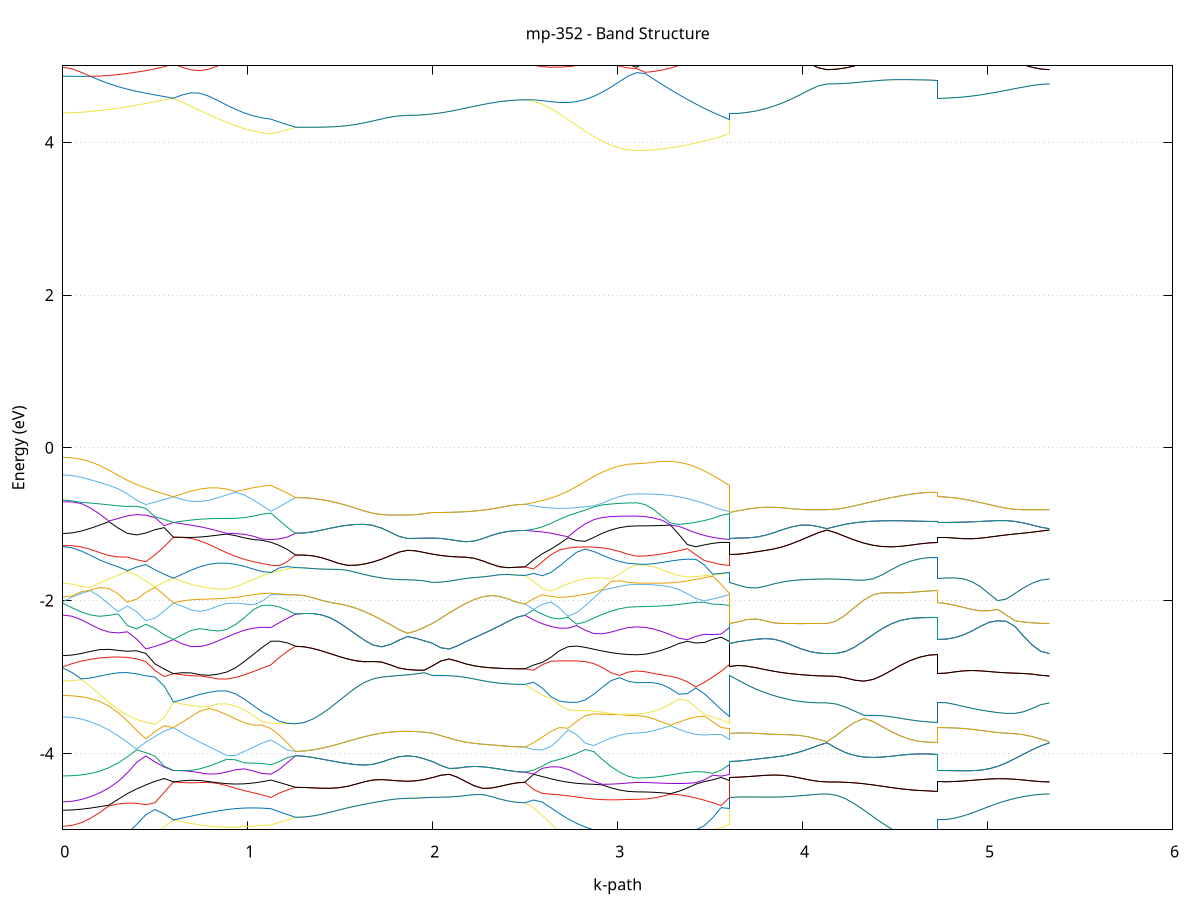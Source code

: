 set title 'mp-352 - Band Structure'
set xlabel 'k-path'
set ylabel 'Energy (eV)'
set grid y
set yrange [-5:5]
set terminal png size 800,600
set output 'mp-352_bands_gnuplot.png'
plot '-' using 1:2 with lines notitle, '-' using 1:2 with lines notitle, '-' using 1:2 with lines notitle, '-' using 1:2 with lines notitle, '-' using 1:2 with lines notitle, '-' using 1:2 with lines notitle, '-' using 1:2 with lines notitle, '-' using 1:2 with lines notitle, '-' using 1:2 with lines notitle, '-' using 1:2 with lines notitle, '-' using 1:2 with lines notitle, '-' using 1:2 with lines notitle, '-' using 1:2 with lines notitle, '-' using 1:2 with lines notitle, '-' using 1:2 with lines notitle, '-' using 1:2 with lines notitle, '-' using 1:2 with lines notitle, '-' using 1:2 with lines notitle, '-' using 1:2 with lines notitle, '-' using 1:2 with lines notitle, '-' using 1:2 with lines notitle, '-' using 1:2 with lines notitle, '-' using 1:2 with lines notitle, '-' using 1:2 with lines notitle, '-' using 1:2 with lines notitle, '-' using 1:2 with lines notitle, '-' using 1:2 with lines notitle, '-' using 1:2 with lines notitle, '-' using 1:2 with lines notitle, '-' using 1:2 with lines notitle, '-' using 1:2 with lines notitle, '-' using 1:2 with lines notitle, '-' using 1:2 with lines notitle, '-' using 1:2 with lines notitle, '-' using 1:2 with lines notitle, '-' using 1:2 with lines notitle, '-' using 1:2 with lines notitle, '-' using 1:2 with lines notitle, '-' using 1:2 with lines notitle, '-' using 1:2 with lines notitle, '-' using 1:2 with lines notitle, '-' using 1:2 with lines notitle, '-' using 1:2 with lines notitle, '-' using 1:2 with lines notitle, '-' using 1:2 with lines notitle, '-' using 1:2 with lines notitle, '-' using 1:2 with lines notitle, '-' using 1:2 with lines notitle, '-' using 1:2 with lines notitle, '-' using 1:2 with lines notitle, '-' using 1:2 with lines notitle, '-' using 1:2 with lines notitle, '-' using 1:2 with lines notitle, '-' using 1:2 with lines notitle, '-' using 1:2 with lines notitle, '-' using 1:2 with lines notitle, '-' using 1:2 with lines notitle, '-' using 1:2 with lines notitle, '-' using 1:2 with lines notitle, '-' using 1:2 with lines notitle, '-' using 1:2 with lines notitle, '-' using 1:2 with lines notitle, '-' using 1:2 with lines notitle, '-' using 1:2 with lines notitle, '-' using 1:2 with lines notitle, '-' using 1:2 with lines notitle, '-' using 1:2 with lines notitle, '-' using 1:2 with lines notitle, '-' using 1:2 with lines notitle, '-' using 1:2 with lines notitle, '-' using 1:2 with lines notitle, '-' using 1:2 with lines notitle, '-' using 1:2 with lines notitle, '-' using 1:2 with lines notitle, '-' using 1:2 with lines notitle, '-' using 1:2 with lines notitle, '-' using 1:2 with lines notitle, '-' using 1:2 with lines notitle, '-' using 1:2 with lines notitle, '-' using 1:2 with lines notitle, '-' using 1:2 with lines notitle, '-' using 1:2 with lines notitle
0.000000 -29.629520
0.049864 -29.628420
0.099728 -29.625120
0.149591 -29.619720
0.199455 -29.612220
0.249319 -29.602820
0.299183 -29.591420
0.349046 -29.578320
0.398910 -29.563720
0.448774 -29.547820
0.498638 -29.531120
0.548501 -29.514820
0.598365 -29.502120
0.598365 -29.502120
0.646245 -29.505320
0.694125 -29.510620
0.742004 -29.516120
0.789884 -29.521520
0.837764 -29.526420
0.885644 -29.530920
0.933523 -29.534920
0.981403 -29.538420
1.029283 -29.541520
1.077163 -29.544120
1.125042 -29.546220
1.125042 -29.546220
1.169696 -29.545820
1.214349 -29.542420
1.259003 -29.535920
1.259003 -29.535920
1.305519 -29.537220
1.352036 -29.541120
1.398553 -29.547120
1.445069 -29.554620
1.491586 -29.562920
1.538103 -29.571520
1.584619 -29.579820
1.631136 -29.587420
1.677653 -29.594120
1.724169 -29.599520
1.770686 -29.603520
1.817203 -29.605920
1.863719 -29.606820
1.863719 -29.606820
1.908373 -29.606020
1.953026 -29.603820
1.997679 -29.600120
1.997679 -29.600120
2.043256 -29.597720
2.088833 -29.594620
2.134410 -29.590420
2.179987 -29.585120
2.225564 -29.578720
2.271141 -29.571520
2.316718 -29.563920
2.362295 -29.556420
2.407872 -29.550020
2.453449 -29.545520
2.499026 -29.543820
2.499026 -29.543820
2.545543 -29.548820
2.592059 -29.553820
2.638576 -29.558920
2.685093 -29.563920
2.731609 -29.568620
2.778126 -29.572920
2.824643 -29.576720
2.871159 -29.580120
2.917676 -29.582920
2.964193 -29.585120
3.010709 -29.586720
3.057226 -29.587720
3.103743 -29.588020
3.103743 -29.588020
3.149320 -29.587420
3.194897 -29.585420
3.240474 -29.582120
3.286051 -29.577720
3.331628 -29.572420
3.377204 -29.566520
3.422781 -29.560320
3.468358 -29.554620
3.513935 -29.550120
3.559512 -29.547420
3.605089 -29.546220
3.605089 -29.600120
3.652969 -29.596020
3.700849 -29.590820
3.748729 -29.584120
3.796608 -29.575720
3.844488 -29.565620
3.892368 -29.553920
3.940248 -29.540720
3.988127 -29.526420
4.036007 -29.511520
4.083887 -29.497020
4.131767 -29.487620
4.131767 -29.487620
4.181630 -29.489720
4.231494 -29.493920
4.281358 -29.498720
4.331222 -29.503720
4.381085 -29.508820
4.430949 -29.513820
4.480813 -29.518620
4.530677 -29.522920
4.580541 -29.526420
4.630404 -29.529120
4.680268 -29.530820
4.730132 -29.531420
4.730132 -29.502120
4.776648 -29.502020
4.823165 -29.501820
4.869682 -29.501420
4.916198 -29.500820
4.962715 -29.499920
5.009232 -29.498820
5.055748 -29.497520
5.102265 -29.495820
5.148782 -29.494020
5.195298 -29.491920
5.241815 -29.489920
5.288332 -29.488320
5.334849 -29.487620
e
0.000000 -29.603620
0.049864 -29.601920
0.099728 -29.596820
0.149591 -29.588520
0.199455 -29.577020
0.249319 -29.562720
0.299183 -29.549120
0.349046 -29.541320
0.398910 -29.532820
0.448774 -29.523820
0.498638 -29.514320
0.548501 -29.503420
0.598365 -29.502120
0.598365 -29.502120
0.646245 -29.502820
0.694125 -29.504620
0.742004 -29.505920
0.789884 -29.506120
0.837764 -29.505020
0.885644 -29.502820
0.933523 -29.499220
0.981403 -29.494420
1.029283 -29.488520
1.077163 -29.485020
1.125042 -29.497820
1.125042 -29.497820
1.169696 -29.513420
1.214349 -29.526220
1.259003 -29.535920
1.259003 -29.535920
1.305519 -29.537220
1.352036 -29.541120
1.398553 -29.547120
1.445069 -29.554620
1.491586 -29.562920
1.538103 -29.571520
1.584619 -29.579820
1.631136 -29.587420
1.677653 -29.594120
1.724169 -29.599520
1.770686 -29.603520
1.817203 -29.605920
1.863719 -29.606820
1.863719 -29.606820
1.908373 -29.606020
1.953026 -29.603820
1.997679 -29.600120
1.997679 -29.600120
2.043256 -29.597720
2.088833 -29.594620
2.134410 -29.590420
2.179987 -29.585120
2.225564 -29.578720
2.271141 -29.571520
2.316718 -29.563920
2.362295 -29.556420
2.407872 -29.550020
2.453449 -29.545520
2.499026 -29.543820
2.499026 -29.543820
2.545543 -29.538920
2.592059 -29.533820
2.638576 -29.528420
2.685093 -29.522420
2.731609 -29.515720
2.778126 -29.508220
2.824643 -29.499820
2.871159 -29.490620
2.917676 -29.480820
2.964193 -29.470320
3.010709 -29.470920
3.057226 -29.472920
3.103743 -29.473520
3.103743 -29.473520
3.149320 -29.473120
3.194897 -29.471920
3.240474 -29.470220
3.286051 -29.468220
3.331628 -29.466520
3.377204 -29.472420
3.422781 -29.477920
3.468358 -29.481320
3.513935 -29.482020
3.559512 -29.488420
3.605089 -29.497820
3.605089 -29.600120
3.652969 -29.596020
3.700849 -29.590820
3.748729 -29.584120
3.796608 -29.575720
3.844488 -29.565620
3.892368 -29.553920
3.940248 -29.540720
3.988127 -29.526420
4.036007 -29.511520
4.083887 -29.497020
4.131767 -29.487620
4.131767 -29.487620
4.181630 -29.489720
4.231494 -29.493920
4.281358 -29.498720
4.331222 -29.503720
4.381085 -29.508820
4.430949 -29.513820
4.480813 -29.518620
4.530677 -29.522920
4.580541 -29.526420
4.630404 -29.529120
4.680268 -29.530820
4.730132 -29.531420
4.730132 -29.502120
4.776648 -29.502020
4.823165 -29.501820
4.869682 -29.501420
4.916198 -29.500820
4.962715 -29.499920
5.009232 -29.498820
5.055748 -29.497520
5.102265 -29.495820
5.148782 -29.494020
5.195298 -29.491920
5.241815 -29.489920
5.288332 -29.488320
5.334849 -29.487620
e
0.000000 -29.573520
0.049864 -29.572720
0.099728 -29.570520
0.149591 -29.567020
0.199455 -29.562120
0.249319 -29.556120
0.299183 -29.545920
0.349046 -29.527420
0.398910 -29.508620
0.448774 -29.493620
0.498638 -29.489120
0.548501 -29.493520
0.598365 -29.488720
0.598365 -29.488720
0.646245 -29.487420
0.694125 -29.482320
0.742004 -29.475620
0.789884 -29.467920
0.837764 -29.459920
0.885644 -29.453220
0.933523 -29.452020
0.981403 -29.460820
1.029283 -29.472420
1.077163 -29.481520
1.125042 -29.473820
1.125042 -29.473820
1.169696 -29.472520
1.214349 -29.471620
1.259003 -29.471320
1.259003 -29.471320
1.305519 -29.474720
1.352036 -29.483620
1.398553 -29.495520
1.445069 -29.508620
1.491586 -29.521720
1.538103 -29.534120
1.584619 -29.545620
1.631136 -29.555720
1.677653 -29.564320
1.724169 -29.571120
1.770686 -29.576120
1.817203 -29.579120
1.863719 -29.580120
1.863719 -29.580120
1.908373 -29.578720
1.953026 -29.574420
1.997679 -29.567520
1.997679 -29.567520
2.043256 -29.560520
2.088833 -29.551420
2.134410 -29.540820
2.179987 -29.529420
2.225564 -29.517620
2.271141 -29.506220
2.316718 -29.495620
2.362295 -29.486720
2.407872 -29.480120
2.453449 -29.476120
2.499026 -29.474720
2.499026 -29.474720
2.545543 -29.477520
2.592059 -29.477920
2.638576 -29.476120
2.685093 -29.472220
2.731609 -29.466820
2.778126 -29.460120
2.824643 -29.452820
2.871159 -29.457520
2.917676 -29.463320
2.964193 -29.467720
3.010709 -29.459520
3.057226 -29.448920
3.103743 -29.442220
3.103743 -29.442220
3.149320 -29.443520
3.194897 -29.447120
3.240474 -29.452520
3.286051 -29.459020
3.331628 -29.465920
3.377204 -29.466320
3.422781 -29.468620
3.468358 -29.473620
3.513935 -29.480420
3.559512 -29.479420
3.605089 -29.473820
3.605089 -29.567520
3.652969 -29.560520
3.700849 -29.550820
3.748729 -29.539120
3.796608 -29.526020
3.844488 -29.512220
3.892368 -29.498520
3.940248 -29.486020
3.988127 -29.476120
4.036007 -29.471020
4.083887 -29.472820
4.131767 -29.478020
4.131767 -29.478020
4.181630 -29.476020
4.231494 -29.472220
4.281358 -29.468120
4.331222 -29.464220
4.381085 -29.460620
4.430949 -29.457520
4.480813 -29.454920
4.530677 -29.452720
4.580541 -29.451020
4.630404 -29.449720
4.680268 -29.448920
4.730132 -29.448720
4.730132 -29.488720
4.776648 -29.488420
4.823165 -29.487420
4.869682 -29.486020
4.916198 -29.484020
4.962715 -29.481920
5.009232 -29.479720
5.055748 -29.477920
5.102265 -29.476520
5.148782 -29.475820
5.195298 -29.475920
5.241815 -29.476620
5.288332 -29.477520
5.334849 -29.478020
e
0.000000 -29.400720
0.049864 -29.402120
0.099728 -29.406020
0.149591 -29.411720
0.199455 -29.418620
0.249319 -29.426220
0.299183 -29.434020
0.349046 -29.441420
0.398910 -29.447320
0.448774 -29.449020
0.498638 -29.453420
0.548501 -29.470920
0.598365 -29.488720
0.598365 -29.488720
0.646245 -29.484520
0.694125 -29.477520
0.742004 -29.469520
0.789884 -29.461220
0.837764 -29.453720
0.885644 -29.449320
0.933523 -29.451320
0.981403 -29.455320
1.029283 -29.461620
1.077163 -29.468020
1.125042 -29.473720
1.125042 -29.473720
1.169696 -29.472320
1.214349 -29.471520
1.259003 -29.471320
1.259003 -29.471320
1.305519 -29.474720
1.352036 -29.483620
1.398553 -29.495520
1.445069 -29.508620
1.491586 -29.521720
1.538103 -29.534120
1.584619 -29.545620
1.631136 -29.555720
1.677653 -29.564320
1.724169 -29.571120
1.770686 -29.576120
1.817203 -29.579120
1.863719 -29.580120
1.863719 -29.580120
1.908373 -29.578720
1.953026 -29.574420
1.997679 -29.567520
1.997679 -29.567520
2.043256 -29.560520
2.088833 -29.551420
2.134410 -29.540820
2.179987 -29.529420
2.225564 -29.517620
2.271141 -29.506220
2.316718 -29.495620
2.362295 -29.486720
2.407872 -29.480120
2.453449 -29.476120
2.499026 -29.474720
2.499026 -29.474720
2.545543 -29.469620
2.592059 -29.462320
2.638576 -29.453220
2.685093 -29.442520
2.731609 -29.433120
2.778126 -29.442320
2.824643 -29.450120
2.871159 -29.444320
2.917676 -29.436320
2.964193 -29.428920
3.010709 -29.422820
3.057226 -29.421820
3.103743 -29.428620
3.103743 -29.428620
3.149320 -29.428220
3.194897 -29.427620
3.240474 -29.428920
3.286051 -29.433520
3.331628 -29.439420
3.377204 -29.445320
3.422781 -29.450520
3.468358 -29.455420
3.513935 -29.461220
3.559512 -29.467620
3.605089 -29.473720
3.605089 -29.567520
3.652969 -29.560520
3.700849 -29.550820
3.748729 -29.539120
3.796608 -29.526020
3.844488 -29.512220
3.892368 -29.498520
3.940248 -29.486020
3.988127 -29.476120
4.036007 -29.471020
4.083887 -29.472820
4.131767 -29.478020
4.131767 -29.478020
4.181630 -29.476020
4.231494 -29.472220
4.281358 -29.468120
4.331222 -29.464220
4.381085 -29.460620
4.430949 -29.457520
4.480813 -29.454920
4.530677 -29.452720
4.580541 -29.451020
4.630404 -29.449720
4.680268 -29.448920
4.730132 -29.448720
4.730132 -29.488720
4.776648 -29.488420
4.823165 -29.487420
4.869682 -29.486020
4.916198 -29.484020
4.962715 -29.481920
5.009232 -29.479720
5.055748 -29.477920
5.102265 -29.476520
5.148782 -29.475820
5.195298 -29.475920
5.241815 -29.476620
5.288332 -29.477520
5.334849 -29.478020
e
0.000000 -29.331820
0.049864 -29.332220
0.099728 -29.334220
0.149591 -29.339520
0.199455 -29.348720
0.249319 -29.361220
0.299183 -29.376220
0.349046 -29.393020
0.398910 -29.410920
0.448774 -29.428620
0.498638 -29.432320
0.548501 -29.413620
0.598365 -29.390120
0.598365 -29.390120
0.646245 -29.392920
0.694125 -29.397620
0.742004 -29.403720
0.789884 -29.410820
0.837764 -29.417820
0.885644 -29.423220
0.933523 -29.422920
0.981403 -29.415820
1.029283 -29.405520
1.077163 -29.393820
1.125042 -29.383920
1.125042 -29.383920
1.169696 -29.381320
1.214349 -29.380420
1.259003 -29.379320
1.259003 -29.379320
1.305519 -29.375820
1.352036 -29.366720
1.398553 -29.354620
1.445069 -29.341320
1.491586 -29.328120
1.538103 -29.315720
1.584619 -29.304420
1.631136 -29.294720
1.677653 -29.286720
1.724169 -29.280420
1.770686 -29.276020
1.817203 -29.273320
1.863719 -29.272420
1.863719 -29.272420
1.908373 -29.273120
1.953026 -29.275320
1.997679 -29.279120
1.997679 -29.279120
2.043256 -29.284120
2.088833 -29.291920
2.134410 -29.301920
2.179987 -29.313620
2.225564 -29.326320
2.271141 -29.339220
2.316718 -29.351620
2.362295 -29.362520
2.407872 -29.371120
2.453449 -29.376620
2.499026 -29.378420
2.499026 -29.378420
2.545543 -29.389420
2.592059 -29.400820
2.638576 -29.412120
2.685093 -29.422920
2.731609 -29.430720
2.778126 -29.418020
2.824643 -29.404920
2.871159 -29.392020
2.917676 -29.390420
2.964193 -29.400320
3.010709 -29.411220
3.057226 -29.418820
3.103743 -29.417420
3.103743 -29.417420
3.149320 -29.418320
3.194897 -29.420420
3.240474 -29.421320
3.286051 -29.419220
3.331628 -29.416020
3.377204 -29.412520
3.422781 -29.408620
3.468358 -29.404220
3.513935 -29.398720
3.559512 -29.391920
3.605089 -29.383920
3.605089 -29.279120
3.652969 -29.283420
3.700849 -29.291220
3.748729 -29.302120
3.796608 -29.315820
3.844488 -29.331320
3.892368 -29.348020
3.940248 -29.364920
3.988127 -29.380620
4.036007 -29.393320
4.083887 -29.401120
4.131767 -29.403520
4.131767 -29.403520
4.181630 -29.403520
4.231494 -29.403720
4.281358 -29.403520
4.331222 -29.402820
4.381085 -29.401120
4.430949 -29.398620
4.480813 -29.395220
4.530677 -29.391420
4.580541 -29.387620
4.630404 -29.384420
4.680268 -29.382220
4.730132 -29.381420
4.730132 -29.390120
4.776648 -29.390420
4.823165 -29.391420
4.869682 -29.392920
4.916198 -29.394720
4.962715 -29.396920
5.009232 -29.399020
5.055748 -29.400920
5.102265 -29.402420
5.148782 -29.403320
5.195298 -29.403720
5.241815 -29.403720
5.288332 -29.403520
5.334849 -29.403520
e
0.000000 -29.295020
0.049864 -29.295120
0.099728 -29.294720
0.149591 -29.292320
0.199455 -29.287520
0.249319 -29.281020
0.299183 -29.274720
0.349046 -29.286720
0.398910 -29.302220
0.448774 -29.321020
0.498638 -29.342520
0.548501 -29.365920
0.598365 -29.390120
0.598365 -29.390120
0.646245 -29.389620
0.694125 -29.391520
0.742004 -29.395820
0.789884 -29.401920
0.837764 -29.408620
0.885644 -29.413220
0.933523 -29.411620
0.981403 -29.404620
1.029283 -29.395720
1.077163 -29.387820
1.125042 -29.381820
1.125042 -29.381820
1.169696 -29.379520
1.214349 -29.378620
1.259003 -29.379320
1.259003 -29.379320
1.305519 -29.375820
1.352036 -29.366720
1.398553 -29.354620
1.445069 -29.341320
1.491586 -29.328120
1.538103 -29.315720
1.584619 -29.304420
1.631136 -29.294720
1.677653 -29.286720
1.724169 -29.280420
1.770686 -29.276020
1.817203 -29.273320
1.863719 -29.272420
1.863719 -29.272420
1.908373 -29.273120
1.953026 -29.275320
1.997679 -29.279120
1.997679 -29.279120
2.043256 -29.284120
2.088833 -29.291920
2.134410 -29.301920
2.179987 -29.313620
2.225564 -29.326320
2.271141 -29.339220
2.316718 -29.351620
2.362295 -29.362520
2.407872 -29.371120
2.453449 -29.376620
2.499026 -29.378420
2.499026 -29.378420
2.545543 -29.368420
2.592059 -29.360320
2.638576 -29.355220
2.685093 -29.353920
2.731609 -29.356420
2.778126 -29.362020
2.824643 -29.369520
2.871159 -29.377920
2.917676 -29.375820
2.964193 -29.363120
3.010709 -29.350520
3.057226 -29.339820
3.103743 -29.334620
3.103743 -29.334620
3.149320 -29.335520
3.194897 -29.337820
3.240474 -29.341520
3.286051 -29.346020
3.331628 -29.350520
3.377204 -29.353920
3.422781 -29.355120
3.468358 -29.353320
3.513935 -29.360520
3.559512 -29.371120
3.605089 -29.381820
3.605089 -29.279120
3.652969 -29.283420
3.700849 -29.291220
3.748729 -29.302120
3.796608 -29.315820
3.844488 -29.331320
3.892368 -29.348020
3.940248 -29.364920
3.988127 -29.380620
4.036007 -29.393320
4.083887 -29.401120
4.131767 -29.403520
4.131767 -29.403520
4.181630 -29.403520
4.231494 -29.403720
4.281358 -29.403520
4.331222 -29.402820
4.381085 -29.401120
4.430949 -29.398620
4.480813 -29.395220
4.530677 -29.391420
4.580541 -29.387620
4.630404 -29.384420
4.680268 -29.382220
4.730132 -29.381420
4.730132 -29.390120
4.776648 -29.390420
4.823165 -29.391420
4.869682 -29.392920
4.916198 -29.394720
4.962715 -29.396920
5.009232 -29.399020
5.055748 -29.400920
5.102265 -29.402420
5.148782 -29.403320
5.195298 -29.403720
5.241815 -29.403720
5.288332 -29.403520
5.334849 -29.403520
e
0.000000 -29.273120
0.049864 -29.272920
0.099728 -29.272120
0.149591 -29.271020
0.199455 -29.269520
0.249319 -29.269020
0.299183 -29.273620
0.349046 -29.265720
0.398910 -29.257920
0.448774 -29.252020
0.498638 -29.248020
0.548501 -29.244120
0.598365 -29.240920
0.598365 -29.240920
0.646245 -29.246020
0.694125 -29.250520
0.742004 -29.254120
0.789884 -29.261020
0.837764 -29.271320
0.885644 -29.282320
0.933523 -29.293920
0.981403 -29.306020
1.029283 -29.317920
1.077163 -29.328120
1.125042 -29.333920
1.125042 -29.333920
1.169696 -29.326420
1.214349 -29.315620
1.259003 -29.303720
1.259003 -29.303720
1.305519 -29.302220
1.352036 -29.297820
1.398553 -29.291020
1.445069 -29.282320
1.491586 -29.272420
1.538103 -29.261720
1.584619 -29.250820
1.631136 -29.240120
1.677653 -29.230220
1.724169 -29.221420
1.770686 -29.214220
1.817203 -29.208920
1.863719 -29.206520
1.863719 -29.206520
1.908373 -29.208620
1.953026 -29.213020
1.997679 -29.218920
1.997679 -29.218920
2.043256 -29.223620
2.088833 -29.228520
2.134410 -29.233620
2.179987 -29.238920
2.225564 -29.244520
2.271141 -29.250420
2.316718 -29.256420
2.362295 -29.261920
2.407872 -29.266620
2.453449 -29.269720
2.499026 -29.270820
2.499026 -29.270820
2.545543 -29.275620
2.592059 -29.279220
2.638576 -29.280720
2.685093 -29.279520
2.731609 -29.276120
2.778126 -29.272120
2.824643 -29.269720
2.871159 -29.271020
2.917676 -29.276220
2.964193 -29.283920
3.010709 -29.292920
3.057226 -29.301620
3.103743 -29.306120
3.103743 -29.306120
3.149320 -29.307120
3.194897 -29.310020
3.240474 -29.314220
3.286051 -29.319420
3.331628 -29.325720
3.377204 -29.333020
3.422781 -29.341320
3.468358 -29.350620
3.513935 -29.348820
3.559512 -29.342120
3.605089 -29.333920
3.605089 -29.218920
3.652969 -29.223420
3.700849 -29.228320
3.748729 -29.233420
3.796608 -29.238820
3.844488 -29.244820
3.892368 -29.251420
3.940248 -29.258520
3.988127 -29.265620
4.036007 -29.271820
4.083887 -29.276320
4.131767 -29.277920
4.131767 -29.277920
4.181630 -29.277520
4.231494 -29.276520
4.281358 -29.275220
4.331222 -29.273920
4.381085 -29.272820
4.430949 -29.272320
4.480813 -29.272320
4.530677 -29.273020
4.580541 -29.274020
4.630404 -29.275120
4.680268 -29.276020
4.730132 -29.276320
4.730132 -29.240920
4.776648 -29.241520
4.823165 -29.243420
4.869682 -29.246120
4.916198 -29.249320
4.962715 -29.253020
5.009232 -29.256920
5.055748 -29.261020
5.102265 -29.265220
5.148782 -29.269120
5.195298 -29.272620
5.241815 -29.275420
5.288332 -29.277220
5.334849 -29.277920
e
0.000000 -29.235220
0.049864 -29.236620
0.099728 -29.240220
0.149591 -29.245520
0.199455 -29.252120
0.249319 -29.259020
0.299183 -29.261120
0.349046 -29.259020
0.398910 -29.255720
0.448774 -29.250420
0.498638 -29.243820
0.548501 -29.240120
0.598365 -29.240920
0.598365 -29.240920
0.646245 -29.237220
0.694125 -29.242320
0.742004 -29.251320
0.789884 -29.256920
0.837764 -29.259020
0.885644 -29.260720
0.933523 -29.262120
0.981403 -29.263820
1.029283 -29.266020
1.077163 -29.269020
1.125042 -29.273120
1.125042 -29.273120
1.169696 -29.281820
1.214349 -29.292120
1.259003 -29.303720
1.259003 -29.303720
1.305519 -29.302220
1.352036 -29.297820
1.398553 -29.291020
1.445069 -29.282320
1.491586 -29.272420
1.538103 -29.261720
1.584619 -29.250820
1.631136 -29.240120
1.677653 -29.230220
1.724169 -29.221420
1.770686 -29.214220
1.817203 -29.208920
1.863719 -29.206520
1.863719 -29.206520
1.908373 -29.208620
1.953026 -29.213020
1.997679 -29.218920
1.997679 -29.218920
2.043256 -29.223620
2.088833 -29.228520
2.134410 -29.233620
2.179987 -29.238920
2.225564 -29.244520
2.271141 -29.250420
2.316718 -29.256420
2.362295 -29.261920
2.407872 -29.266620
2.453449 -29.269720
2.499026 -29.270820
2.499026 -29.270820
2.545543 -29.265620
2.592059 -29.260620
2.638576 -29.256320
2.685093 -29.253120
2.731609 -29.251420
2.778126 -29.251620
2.824643 -29.253620
2.871159 -29.257220
2.917676 -29.261820
2.964193 -29.266820
3.010709 -29.271220
3.057226 -29.274420
3.103743 -29.275520
3.103743 -29.275520
3.149320 -29.274120
3.194897 -29.270620
3.240474 -29.266120
3.286051 -29.262120
3.331628 -29.259120
3.377204 -29.257820
3.422781 -29.258120
3.468358 -29.259920
3.513935 -29.263220
3.559512 -29.267620
3.605089 -29.273120
3.605089 -29.218920
3.652969 -29.223420
3.700849 -29.228320
3.748729 -29.233420
3.796608 -29.238820
3.844488 -29.244820
3.892368 -29.251420
3.940248 -29.258520
3.988127 -29.265620
4.036007 -29.271820
4.083887 -29.276320
4.131767 -29.277920
4.131767 -29.277920
4.181630 -29.277520
4.231494 -29.276520
4.281358 -29.275220
4.331222 -29.273920
4.381085 -29.272820
4.430949 -29.272320
4.480813 -29.272320
4.530677 -29.273020
4.580541 -29.274020
4.630404 -29.275120
4.680268 -29.276020
4.730132 -29.276320
4.730132 -29.240920
4.776648 -29.241520
4.823165 -29.243420
4.869682 -29.246120
4.916198 -29.249320
4.962715 -29.253020
5.009232 -29.256920
5.055748 -29.261020
5.102265 -29.265220
5.148782 -29.269120
5.195298 -29.272620
5.241815 -29.275420
5.288332 -29.277220
5.334849 -29.277920
e
0.000000 -29.206920
0.049864 -29.206620
0.099728 -29.206520
0.149591 -29.206720
0.199455 -29.207320
0.249319 -29.208620
0.299183 -29.210620
0.349046 -29.213320
0.398910 -29.216520
0.448774 -29.219920
0.498638 -29.222820
0.548501 -29.223120
0.598365 -29.219020
0.598365 -29.219020
0.646245 -29.226120
0.694125 -29.223520
0.742004 -29.216420
0.789884 -29.208720
0.837764 -29.202320
0.885644 -29.199220
0.933523 -29.199020
0.981403 -29.199920
1.029283 -29.201220
1.077163 -29.202620
1.125042 -29.204120
1.125042 -29.204120
1.169696 -29.204920
1.214349 -29.205820
1.259003 -29.206020
1.259003 -29.206020
1.305519 -29.205920
1.352036 -29.205720
1.398553 -29.205420
1.445069 -29.205020
1.491586 -29.204420
1.538103 -29.203820
1.584619 -29.203120
1.631136 -29.202520
1.677653 -29.201920
1.724169 -29.201620
1.770686 -29.201720
1.817203 -29.202320
1.863719 -29.203120
1.863719 -29.203120
1.908373 -29.202220
1.953026 -29.201220
1.997679 -29.200820
1.997679 -29.200820
2.043256 -29.199920
2.088833 -29.199220
2.134410 -29.198720
2.179987 -29.198620
2.225564 -29.198720
2.271141 -29.199020
2.316718 -29.199420
2.362295 -29.199820
2.407872 -29.200220
2.453449 -29.200420
2.499026 -29.200520
2.499026 -29.200520
2.545543 -29.203120
2.592059 -29.206520
2.638576 -29.210820
2.685093 -29.215620
2.731609 -29.220720
2.778126 -29.225220
2.824643 -29.227920
2.871159 -29.227420
2.917676 -29.223920
2.964193 -29.219020
3.010709 -29.214120
3.057226 -29.210420
3.103743 -29.209020
3.103743 -29.209020
3.149320 -29.209320
3.194897 -29.209820
3.240474 -29.210020
3.286051 -29.209720
3.331628 -29.209020
3.377204 -29.207920
3.422781 -29.206820
3.468358 -29.205820
3.513935 -29.205020
3.559512 -29.204420
3.605089 -29.204120
3.605089 -29.200820
3.652969 -29.201820
3.700849 -29.202620
3.748729 -29.203220
3.796608 -29.203720
3.844488 -29.204320
3.892368 -29.204920
3.940248 -29.205720
3.988127 -29.206520
4.036007 -29.207120
4.083887 -29.207620
4.131767 -29.207820
4.131767 -29.207820
4.181630 -29.208620
4.231494 -29.211120
4.281358 -29.214720
4.331222 -29.219220
4.381085 -29.224320
4.430949 -29.229520
4.480813 -29.234620
4.530677 -29.239420
4.580541 -29.243420
4.630404 -29.246420
4.680268 -29.248320
4.730132 -29.248920
4.730132 -29.219020
4.776648 -29.218520
4.823165 -29.217320
4.869682 -29.215720
4.916198 -29.214120
4.962715 -29.212620
5.009232 -29.211420
5.055748 -29.210420
5.102265 -29.209620
5.148782 -29.209020
5.195298 -29.208420
5.241815 -29.208120
5.288332 -29.207920
5.334849 -29.207820
e
0.000000 -29.206620
0.049864 -29.206120
0.099728 -29.204020
0.149591 -29.201320
0.199455 -29.198420
0.249319 -29.195720
0.299183 -29.193220
0.349046 -29.191120
0.398910 -29.189820
0.448774 -29.194220
0.498638 -29.203420
0.548501 -29.211920
0.598365 -29.219020
0.598365 -29.219020
0.646245 -29.209320
0.694125 -29.199320
0.742004 -29.189420
0.789884 -29.184720
0.837764 -29.184020
0.885644 -29.186320
0.933523 -29.190020
0.981403 -29.193920
1.029283 -29.197620
1.077163 -29.200620
1.125042 -29.202920
1.125042 -29.202920
1.169696 -29.204920
1.214349 -29.205620
1.259003 -29.206020
1.259003 -29.206020
1.305519 -29.205920
1.352036 -29.205720
1.398553 -29.205420
1.445069 -29.205020
1.491586 -29.204420
1.538103 -29.203820
1.584619 -29.203120
1.631136 -29.202520
1.677653 -29.201920
1.724169 -29.201620
1.770686 -29.201720
1.817203 -29.202320
1.863719 -29.203120
1.863719 -29.203120
1.908373 -29.202220
1.953026 -29.201220
1.997679 -29.200820
1.997679 -29.200820
2.043256 -29.199920
2.088833 -29.199220
2.134410 -29.198720
2.179987 -29.198620
2.225564 -29.198720
2.271141 -29.199020
2.316718 -29.199420
2.362295 -29.199820
2.407872 -29.200220
2.453449 -29.200420
2.499026 -29.200520
2.499026 -29.200520
2.545543 -29.198720
2.592059 -29.197820
2.638576 -29.197520
2.685093 -29.197620
2.731609 -29.197920
2.778126 -29.198320
2.824643 -29.198920
2.871159 -29.200120
2.917676 -29.202020
2.964193 -29.204220
3.010709 -29.206020
3.057226 -29.207220
3.103743 -29.207620
3.103743 -29.207620
3.149320 -29.207120
3.194897 -29.205720
3.240474 -29.202920
3.286051 -29.198620
3.331628 -29.192620
3.377204 -29.189520
3.422781 -29.192520
3.468358 -29.195620
3.513935 -29.198520
3.559512 -29.200920
3.605089 -29.202920
3.605089 -29.200820
3.652969 -29.201820
3.700849 -29.202620
3.748729 -29.203220
3.796608 -29.203720
3.844488 -29.204320
3.892368 -29.204920
3.940248 -29.205720
3.988127 -29.206520
4.036007 -29.207120
4.083887 -29.207620
4.131767 -29.207820
4.131767 -29.207820
4.181630 -29.208620
4.231494 -29.211120
4.281358 -29.214720
4.331222 -29.219220
4.381085 -29.224320
4.430949 -29.229520
4.480813 -29.234620
4.530677 -29.239420
4.580541 -29.243420
4.630404 -29.246420
4.680268 -29.248320
4.730132 -29.248920
4.730132 -29.219020
4.776648 -29.218520
4.823165 -29.217320
4.869682 -29.215720
4.916198 -29.214120
4.962715 -29.212620
5.009232 -29.211420
5.055748 -29.210420
5.102265 -29.209620
5.148782 -29.209020
5.195298 -29.208420
5.241815 -29.208120
5.288332 -29.207920
5.334849 -29.207820
e
0.000000 -29.152120
0.049864 -29.152420
0.099728 -29.153220
0.149591 -29.154520
0.199455 -29.156220
0.249319 -29.158420
0.299183 -29.160920
0.349046 -29.166620
0.398910 -29.178720
0.448774 -29.184020
0.498638 -29.182820
0.548501 -29.180720
0.598365 -29.178320
0.598365 -29.178320
0.646245 -29.179820
0.694125 -29.181620
0.742004 -29.183520
0.789884 -29.180920
0.837764 -29.183020
0.885644 -29.179520
0.933523 -29.171720
0.981403 -29.162820
1.029283 -29.153820
1.077163 -29.145120
1.125042 -29.138720
1.125042 -29.138720
1.169696 -29.132420
1.214349 -29.128320
1.259003 -29.126820
1.259003 -29.126820
1.305519 -29.126920
1.352036 -29.127420
1.398553 -29.128020
1.445069 -29.129020
1.491586 -29.130320
1.538103 -29.131820
1.584619 -29.133620
1.631136 -29.135620
1.677653 -29.137820
1.724169 -29.140020
1.770686 -29.142020
1.817203 -29.143420
1.863719 -29.143920
1.863719 -29.143920
1.908373 -29.144420
1.953026 -29.145820
1.997679 -29.148020
1.997679 -29.148020
2.043256 -29.149420
2.088833 -29.150620
2.134410 -29.151720
2.179987 -29.152720
2.225564 -29.153420
2.271141 -29.154020
2.316718 -29.154420
2.362295 -29.154720
2.407872 -29.154820
2.453449 -29.154920
2.499026 -29.154920
2.499026 -29.154920
2.545543 -29.158220
2.592059 -29.162320
2.638576 -29.166820
2.685093 -29.171820
2.731609 -29.176720
2.778126 -29.181420
2.824643 -29.185120
2.871159 -29.187320
2.917676 -29.188020
2.964193 -29.187720
3.010709 -29.187220
3.057226 -29.186820
3.103743 -29.186620
3.103743 -29.186620
3.149320 -29.185320
3.194897 -29.181520
3.240474 -29.179920
3.286051 -29.182420
3.331628 -29.185220
3.377204 -29.183920
3.422781 -29.175420
3.468358 -29.165920
3.513935 -29.156420
3.559512 -29.147220
3.605089 -29.138720
3.605089 -29.148020
3.652969 -29.150220
3.700849 -29.152720
3.748729 -29.155520
3.796608 -29.158520
3.844488 -29.161420
3.892368 -29.163920
3.940248 -29.166020
3.988127 -29.167420
4.036007 -29.168420
4.083887 -29.168920
4.131767 -29.169020
4.131767 -29.169020
4.181630 -29.168320
4.231494 -29.166220
4.281358 -29.163020
4.331222 -29.159120
4.381085 -29.154820
4.430949 -29.150320
4.480813 -29.145920
4.530677 -29.141920
4.580541 -29.138520
4.630404 -29.135920
4.680268 -29.134320
4.730132 -29.133720
4.730132 -29.178320
4.776648 -29.178220
4.823165 -29.178120
4.869682 -29.177720
4.916198 -29.177120
4.962715 -29.176320
5.009232 -29.175220
5.055748 -29.174020
5.102265 -29.172720
5.148782 -29.171520
5.195298 -29.170520
5.241815 -29.169720
5.288332 -29.169220
5.334849 -29.169020
e
0.000000 -29.101220
0.049864 -29.102920
0.099728 -29.107920
0.149591 -29.116020
0.199455 -29.126720
0.249319 -29.139320
0.299183 -29.152920
0.349046 -29.163720
0.398910 -29.166720
0.448774 -29.169720
0.498638 -29.172720
0.548501 -29.175620
0.598365 -29.178320
0.598365 -29.178320
0.646245 -29.177520
0.694125 -29.177520
0.742004 -29.178420
0.789884 -29.179120
0.837764 -29.170820
0.885644 -29.162720
0.933523 -29.155620
0.981403 -29.149520
1.029283 -29.144620
1.077163 -29.141020
1.125042 -29.137020
1.125042 -29.137020
1.169696 -29.131320
1.214349 -29.127820
1.259003 -29.126820
1.259003 -29.126820
1.305519 -29.126920
1.352036 -29.127420
1.398553 -29.128020
1.445069 -29.129020
1.491586 -29.130320
1.538103 -29.131820
1.584619 -29.133620
1.631136 -29.135620
1.677653 -29.137820
1.724169 -29.140020
1.770686 -29.142020
1.817203 -29.143420
1.863719 -29.143920
1.863719 -29.143920
1.908373 -29.144420
1.953026 -29.145820
1.997679 -29.148020
1.997679 -29.148020
2.043256 -29.149420
2.088833 -29.150620
2.134410 -29.151720
2.179987 -29.152720
2.225564 -29.153420
2.271141 -29.154020
2.316718 -29.154420
2.362295 -29.154720
2.407872 -29.154820
2.453449 -29.154920
2.499026 -29.154920
2.499026 -29.154920
2.545543 -29.152420
2.592059 -29.150920
2.638576 -29.150320
2.685093 -29.150720
2.731609 -29.151920
2.778126 -29.154020
2.824643 -29.156920
2.871159 -29.160420
2.917676 -29.164320
2.964193 -29.168420
3.010709 -29.172220
3.057226 -29.175220
3.103743 -29.176420
3.103743 -29.176420
3.149320 -29.176820
3.194897 -29.178020
3.240474 -29.176420
3.286051 -29.170420
3.331628 -29.164120
3.377204 -29.157920
3.422781 -29.152120
3.468358 -29.146920
3.513935 -29.142520
3.559512 -29.139220
3.605089 -29.137020
3.605089 -29.148020
3.652969 -29.150220
3.700849 -29.152720
3.748729 -29.155520
3.796608 -29.158520
3.844488 -29.161420
3.892368 -29.163920
3.940248 -29.166020
3.988127 -29.167420
4.036007 -29.168420
4.083887 -29.168920
4.131767 -29.169020
4.131767 -29.169020
4.181630 -29.168320
4.231494 -29.166220
4.281358 -29.163020
4.331222 -29.159120
4.381085 -29.154820
4.430949 -29.150320
4.480813 -29.145920
4.530677 -29.141920
4.580541 -29.138520
4.630404 -29.135920
4.680268 -29.134320
4.730132 -29.133720
4.730132 -29.178320
4.776648 -29.178220
4.823165 -29.178120
4.869682 -29.177720
4.916198 -29.177120
4.962715 -29.176320
5.009232 -29.175220
5.055748 -29.174020
5.102265 -29.172720
5.148782 -29.171520
5.195298 -29.170520
5.241815 -29.169720
5.288332 -29.169220
5.334849 -29.169020
e
0.000000 -18.165720
0.049864 -18.158920
0.099728 -18.138820
0.149591 -18.105720
0.199455 -18.060020
0.249319 -18.002420
0.299183 -17.934020
0.349046 -17.855620
0.398910 -17.768620
0.448774 -17.674320
0.498638 -17.574420
0.548501 -17.470720
0.598365 -17.365120
0.598365 -17.365120
0.646245 -17.363920
0.694125 -17.356820
0.742004 -17.343920
0.789884 -17.325820
0.837764 -17.302820
0.885644 -17.275920
0.933523 -17.245720
0.981403 -17.213120
1.029283 -17.198320
1.077163 -17.200520
1.125042 -17.219420
1.125042 -17.219420
1.169696 -17.201420
1.214349 -17.187020
1.259003 -17.172620
1.259003 -17.172620
1.305519 -17.174620
1.352036 -17.180420
1.398553 -17.189420
1.445069 -17.201120
1.491586 -17.214620
1.538103 -17.229020
1.584619 -17.243320
1.631136 -17.256920
1.677653 -17.269120
1.724169 -17.279120
1.770686 -17.286620
1.817203 -17.291220
1.863719 -17.292820
1.863719 -17.292820
1.908373 -17.289320
1.953026 -17.278920
1.997679 -17.262120
1.997679 -17.262120
2.043256 -17.251420
2.088833 -17.242220
2.134410 -17.234520
2.179987 -17.228220
2.225564 -17.223120
2.271141 -17.218720
2.316718 -17.215220
2.362295 -17.212420
2.407872 -17.210220
2.453449 -17.208920
2.499026 -17.208520
2.499026 -17.208520
2.545543 -17.259420
2.592059 -17.307820
2.638576 -17.353120
2.685093 -17.395120
2.731609 -17.433320
2.778126 -17.467620
2.824643 -17.497620
2.871159 -17.523420
2.917676 -17.544620
2.964193 -17.561220
3.010709 -17.573120
3.057226 -17.580220
3.103743 -17.582620
3.103743 -17.582620
3.149320 -17.579020
3.194897 -17.568220
3.240474 -17.550320
3.286051 -17.525820
3.331628 -17.495020
3.377204 -17.458520
3.422781 -17.417020
3.468358 -17.371420
3.513935 -17.322620
3.559512 -17.271620
3.605089 -17.219420
3.605089 -17.262120
3.652969 -17.246120
3.700849 -17.229120
3.748729 -17.211120
3.796608 -17.192120
3.844488 -17.171820
3.892368 -17.150120
3.940248 -17.127320
3.988127 -17.104020
4.036007 -17.081720
4.083887 -17.063720
4.131767 -17.056220
4.131767 -17.056220
4.181630 -17.073120
4.231494 -17.106120
4.281358 -17.141720
4.331222 -17.176320
4.381085 -17.208520
4.430949 -17.237620
4.480813 -17.263020
4.530677 -17.284420
4.580541 -17.301320
4.630404 -17.313620
4.680268 -17.321120
4.730132 -17.323620
4.730132 -17.365120
4.776648 -17.362520
4.823165 -17.354920
4.869682 -17.342420
4.916198 -17.325120
4.962715 -17.303320
5.009232 -17.277520
5.055748 -17.248020
5.102265 -17.215320
5.148782 -17.180120
5.195298 -17.143420
5.241815 -17.106420
5.288332 -17.073020
5.334849 -17.056220
e
0.000000 -16.839220
0.049864 -16.837220
0.099728 -16.831320
0.149591 -16.821720
0.199455 -16.808620
0.249319 -16.792420
0.299183 -16.827820
0.349046 -16.891220
0.398910 -16.969320
0.448774 -17.058820
0.498638 -17.156620
0.548501 -17.259620
0.598365 -17.365120
0.598365 -17.365120
0.646245 -17.360020
0.694125 -17.349120
0.742004 -17.332520
0.789884 -17.311020
0.837764 -17.285820
0.885644 -17.258620
0.933523 -17.232220
0.981403 -17.210520
1.029283 -17.179120
1.077163 -17.144720
1.125042 -17.110820
1.125042 -17.110820
1.169696 -17.135720
1.214349 -17.156020
1.259003 -17.172620
1.259003 -17.172620
1.305519 -17.174620
1.352036 -17.180420
1.398553 -17.189420
1.445069 -17.201120
1.491586 -17.214620
1.538103 -17.229020
1.584619 -17.243320
1.631136 -17.256920
1.677653 -17.269120
1.724169 -17.279120
1.770686 -17.286620
1.817203 -17.291220
1.863719 -17.292820
1.863719 -17.292820
1.908373 -17.289320
1.953026 -17.278920
1.997679 -17.262120
1.997679 -17.262120
2.043256 -17.251420
2.088833 -17.242220
2.134410 -17.234520
2.179987 -17.228220
2.225564 -17.223120
2.271141 -17.218720
2.316718 -17.215220
2.362295 -17.212420
2.407872 -17.210220
2.453449 -17.208920
2.499026 -17.208520
2.499026 -17.208520
2.545543 -17.155420
2.592059 -17.100720
2.638576 -17.045220
2.685093 -16.989420
2.731609 -16.934320
2.778126 -16.880920
2.824643 -16.830720
2.871159 -16.785820
2.917676 -16.752420
2.964193 -16.746420
3.010709 -16.749120
3.057226 -16.749920
3.103743 -16.749020
3.103743 -16.749020
3.149320 -16.750820
3.194897 -16.761620
3.240474 -16.777020
3.286051 -16.796620
3.331628 -16.821320
3.377204 -16.852220
3.422781 -16.890120
3.468358 -16.935520
3.513935 -16.988120
3.559512 -17.046920
3.605089 -17.110820
3.605089 -17.262120
3.652969 -17.246120
3.700849 -17.229120
3.748729 -17.211120
3.796608 -17.192120
3.844488 -17.171820
3.892368 -17.150120
3.940248 -17.127320
3.988127 -17.104020
4.036007 -17.081720
4.083887 -17.063720
4.131767 -17.056220
4.131767 -17.056220
4.181630 -17.073120
4.231494 -17.106120
4.281358 -17.141720
4.331222 -17.176320
4.381085 -17.208520
4.430949 -17.237620
4.480813 -17.263020
4.530677 -17.284420
4.580541 -17.301320
4.630404 -17.313620
4.680268 -17.321120
4.730132 -17.323620
4.730132 -17.365120
4.776648 -17.362520
4.823165 -17.354920
4.869682 -17.342420
4.916198 -17.325120
4.962715 -17.303320
5.009232 -17.277520
5.055748 -17.248020
5.102265 -17.215320
5.148782 -17.180120
5.195298 -17.143420
5.241815 -17.106420
5.288332 -17.073020
5.334849 -17.056220
e
0.000000 -16.715220
0.049864 -16.716720
0.099728 -16.721820
0.149591 -16.731920
0.199455 -16.750220
0.249319 -16.781020
0.299183 -16.773620
0.349046 -16.752820
0.398910 -16.730820
0.448774 -16.708620
0.498638 -16.687520
0.548501 -16.668720
0.598365 -16.653520
0.598365 -16.653520
0.646245 -16.663020
0.694125 -16.671720
0.742004 -16.679720
0.789884 -16.687120
0.837764 -16.694220
0.885644 -16.701420
0.933523 -16.708620
0.981403 -16.714720
1.029283 -16.716720
1.077163 -16.710820
1.125042 -16.695020
1.125042 -16.695020
1.169696 -16.680820
1.214349 -16.666420
1.259003 -16.653820
1.259003 -16.653820
1.305519 -16.663920
1.352036 -16.690020
1.398553 -16.724620
1.445069 -16.762520
1.491586 -16.800620
1.538103 -16.836920
1.584619 -16.870320
1.631136 -16.899920
1.677653 -16.924920
1.724169 -16.945020
1.770686 -16.959520
1.817203 -16.968420
1.863719 -16.971420
1.863719 -16.971420
1.908373 -16.971020
1.953026 -16.969720
1.997679 -16.967620
1.997679 -16.967620
2.043256 -16.958620
2.088833 -16.941820
2.134410 -16.917420
2.179987 -16.886520
2.225564 -16.850220
2.271141 -16.809620
2.316718 -16.766220
2.362295 -16.721720
2.407872 -16.678620
2.453449 -16.642620
2.499026 -16.626820
2.499026 -16.626820
2.545543 -16.635720
2.592059 -16.647420
2.638576 -16.661120
2.685093 -16.675720
2.731609 -16.690420
2.778126 -16.704620
2.824643 -16.717420
2.871159 -16.728220
2.917676 -16.735520
2.964193 -16.734020
3.010709 -16.737720
3.057226 -16.743320
3.103743 -16.746620
3.103743 -16.746620
3.149320 -16.747320
3.194897 -16.742420
3.240474 -16.734620
3.286051 -16.724620
3.331628 -16.713920
3.377204 -16.704320
3.422781 -16.697620
3.468358 -16.694120
3.513935 -16.693220
3.559512 -16.693720
3.605089 -16.695020
3.605089 -16.967620
3.652969 -16.967320
3.700849 -16.962820
3.748729 -16.955520
3.796608 -16.947120
3.844488 -16.939820
3.892368 -16.935720
3.940248 -16.936420
3.988127 -16.942120
4.036007 -16.952120
4.083887 -16.963020
4.131767 -16.968120
4.131767 -16.968120
4.181630 -16.950320
4.231494 -16.914620
4.281358 -16.874720
4.331222 -16.834220
4.381085 -16.794820
4.430949 -16.757520
4.480813 -16.723320
4.530677 -16.693020
4.580541 -16.667720
4.630404 -16.648620
4.680268 -16.636620
4.730132 -16.632520
4.730132 -16.653520
4.776648 -16.656320
4.823165 -16.664720
4.869682 -16.678420
4.916198 -16.696820
4.962715 -16.719620
5.009232 -16.746320
5.055748 -16.776320
5.102265 -16.809220
5.148782 -16.844420
5.195298 -16.881220
5.241815 -16.918020
5.288332 -16.951420
5.334849 -16.968120
e
0.000000 -16.651620
0.049864 -16.651020
0.099728 -16.649620
0.149591 -16.648020
0.199455 -16.646720
0.249319 -16.645320
0.299183 -16.643020
0.349046 -16.639920
0.398910 -16.636920
0.448774 -16.635520
0.498638 -16.637020
0.548501 -16.642920
0.598365 -16.653520
0.598365 -16.653520
0.646245 -16.643520
0.694125 -16.633320
0.742004 -16.623320
0.789884 -16.614420
0.837764 -16.607020
0.885644 -16.601920
0.933523 -16.599720
0.981403 -16.601020
1.029283 -16.605920
1.077163 -16.614920
1.125042 -16.627620
1.125042 -16.627620
1.169696 -16.634820
1.214349 -16.643320
1.259003 -16.653820
1.259003 -16.653820
1.305519 -16.663920
1.352036 -16.690020
1.398553 -16.724620
1.445069 -16.762520
1.491586 -16.800620
1.538103 -16.836920
1.584619 -16.870320
1.631136 -16.899920
1.677653 -16.924920
1.724169 -16.945020
1.770686 -16.959520
1.817203 -16.968420
1.863719 -16.971420
1.863719 -16.971420
1.908373 -16.971020
1.953026 -16.969720
1.997679 -16.967620
1.997679 -16.967620
2.043256 -16.958620
2.088833 -16.941820
2.134410 -16.917420
2.179987 -16.886520
2.225564 -16.850220
2.271141 -16.809620
2.316718 -16.766220
2.362295 -16.721720
2.407872 -16.678620
2.453449 -16.642620
2.499026 -16.626820
2.499026 -16.626820
2.545543 -16.621420
2.592059 -16.619920
2.638576 -16.622420
2.685093 -16.628520
2.731609 -16.637520
2.778126 -16.648620
2.824643 -16.661620
2.871159 -16.678520
2.917676 -16.687820
2.964193 -16.692920
3.010709 -16.700020
3.057226 -16.704420
3.103743 -16.705920
3.103743 -16.705920
3.149320 -16.702820
3.194897 -16.695820
3.240474 -16.687320
3.286051 -16.678420
3.331628 -16.669620
3.377204 -16.661220
3.422781 -16.653220
3.468358 -16.645720
3.513935 -16.638920
3.559512 -16.632720
3.605089 -16.627620
3.605089 -16.967620
3.652969 -16.967320
3.700849 -16.962820
3.748729 -16.955520
3.796608 -16.947120
3.844488 -16.939820
3.892368 -16.935720
3.940248 -16.936420
3.988127 -16.942120
4.036007 -16.952120
4.083887 -16.963020
4.131767 -16.968120
4.131767 -16.968120
4.181630 -16.950320
4.231494 -16.914620
4.281358 -16.874720
4.331222 -16.834220
4.381085 -16.794820
4.430949 -16.757520
4.480813 -16.723320
4.530677 -16.693020
4.580541 -16.667720
4.630404 -16.648620
4.680268 -16.636620
4.730132 -16.632520
4.730132 -16.653520
4.776648 -16.656320
4.823165 -16.664720
4.869682 -16.678420
4.916198 -16.696820
4.962715 -16.719620
5.009232 -16.746320
5.055748 -16.776320
5.102265 -16.809220
5.148782 -16.844420
5.195298 -16.881220
5.241815 -16.918020
5.288332 -16.951420
5.334849 -16.968120
e
0.000000 -16.187120
0.049864 -16.196520
0.099728 -16.217020
0.149591 -16.241220
0.199455 -16.264420
0.249319 -16.282820
0.299183 -16.293620
0.349046 -16.297220
0.398910 -16.295620
0.448774 -16.291720
0.498638 -16.286820
0.548501 -16.280420
0.598365 -16.270820
0.598365 -16.270820
0.646245 -16.287720
0.694125 -16.309520
0.742004 -16.335620
0.789884 -16.365120
0.837764 -16.396420
0.885644 -16.427320
0.933523 -16.455320
0.981403 -16.477720
1.029283 -16.493120
1.077163 -16.500920
1.125042 -16.501520
1.125042 -16.501520
1.169696 -16.472220
1.214349 -16.440220
1.259003 -16.407820
1.259003 -16.407820
1.305519 -16.397820
1.352036 -16.371920
1.398553 -16.337520
1.445069 -16.300020
1.491586 -16.262320
1.538103 -16.226320
1.584619 -16.193120
1.631136 -16.163620
1.677653 -16.138420
1.724169 -16.118120
1.770686 -16.103020
1.817203 -16.093720
1.863719 -16.090620
1.863719 -16.090620
1.908373 -16.093320
1.953026 -16.101520
1.997679 -16.114520
1.997679 -16.114520
2.043256 -16.121620
2.088833 -16.141920
2.134410 -16.171120
2.179987 -16.205620
2.225564 -16.244120
2.271141 -16.285420
2.316718 -16.328820
2.362295 -16.373020
2.407872 -16.415720
2.453449 -16.451420
2.499026 -16.467020
2.499026 -16.467020
2.545543 -16.500020
2.592059 -16.531820
2.638576 -16.562120
2.685093 -16.590520
2.731609 -16.616820
2.778126 -16.640620
2.824643 -16.660620
2.871159 -16.672520
2.917676 -16.683620
2.964193 -16.680020
3.010709 -16.661020
3.057226 -16.646220
3.103743 -16.640920
3.103743 -16.640920
3.149320 -16.640820
3.194897 -16.640520
3.240474 -16.639520
3.286051 -16.637320
3.331628 -16.632520
3.377204 -16.623520
3.422781 -16.608620
3.468358 -16.587920
3.513935 -16.562320
3.559512 -16.533120
3.605089 -16.501520
3.605089 -16.114520
3.652969 -16.138320
3.700849 -16.165120
3.748729 -16.191520
3.796608 -16.215420
3.844488 -16.234720
3.892368 -16.247720
3.940248 -16.253120
3.988127 -16.250520
4.036007 -16.240220
4.083887 -16.223820
4.131767 -16.204120
4.131767 -16.204120
4.181630 -16.213420
4.231494 -16.224420
4.281358 -16.235920
4.331222 -16.247520
4.381085 -16.259220
4.430949 -16.270820
4.480813 -16.282120
4.530677 -16.292620
4.580541 -16.301920
4.630404 -16.309320
4.680268 -16.314220
4.730132 -16.315920
4.730132 -16.270820
4.776648 -16.269720
4.823165 -16.266520
4.869682 -16.261620
4.916198 -16.255320
4.962715 -16.248220
5.009232 -16.240820
5.055748 -16.233520
5.102265 -16.226620
5.148782 -16.220420
5.195298 -16.215020
5.241815 -16.210520
5.288332 -16.206720
5.334849 -16.204120
e
0.000000 -16.153920
0.049864 -16.150120
0.099728 -16.145620
0.149591 -16.145120
0.199455 -16.148920
0.249319 -16.155920
0.299183 -16.164620
0.349046 -16.172720
0.398910 -16.196420
0.448774 -16.219120
0.498638 -16.239720
0.548501 -16.257220
0.598365 -16.270820
0.598365 -16.270820
0.646245 -16.258620
0.694125 -16.250920
0.742004 -16.247320
0.789884 -16.247520
0.837764 -16.251620
0.885644 -16.260320
0.933523 -16.273320
0.981403 -16.289320
1.029283 -16.306120
1.077163 -16.321920
1.125042 -16.335020
1.125042 -16.335020
1.169696 -16.353120
1.214349 -16.377920
1.259003 -16.407820
1.259003 -16.407820
1.305519 -16.397820
1.352036 -16.371920
1.398553 -16.337520
1.445069 -16.300020
1.491586 -16.262320
1.538103 -16.226320
1.584619 -16.193120
1.631136 -16.163620
1.677653 -16.138420
1.724169 -16.118120
1.770686 -16.103020
1.817203 -16.093720
1.863719 -16.090620
1.863719 -16.090620
1.908373 -16.093320
1.953026 -16.101520
1.997679 -16.114520
1.997679 -16.114520
2.043256 -16.121620
2.088833 -16.141920
2.134410 -16.171120
2.179987 -16.205620
2.225564 -16.244120
2.271141 -16.285420
2.316718 -16.328820
2.362295 -16.373020
2.407872 -16.415720
2.453449 -16.451420
2.499026 -16.467020
2.499026 -16.467020
2.545543 -16.433320
2.592059 -16.399220
2.638576 -16.365420
2.685093 -16.332320
2.731609 -16.300520
2.778126 -16.270820
2.824643 -16.243520
2.871159 -16.219320
2.917676 -16.198720
2.964193 -16.182120
3.010709 -16.169820
3.057226 -16.162420
3.103743 -16.159920
3.103743 -16.159920
3.149320 -16.160320
3.194897 -16.161720
3.240474 -16.176120
3.286051 -16.203220
3.331628 -16.230920
3.377204 -16.257420
3.422781 -16.280620
3.468358 -16.299820
3.513935 -16.314620
3.559512 -16.325920
3.605089 -16.335020
3.605089 -16.114520
3.652969 -16.138320
3.700849 -16.165120
3.748729 -16.191520
3.796608 -16.215420
3.844488 -16.234720
3.892368 -16.247720
3.940248 -16.253120
3.988127 -16.250520
4.036007 -16.240220
4.083887 -16.223820
4.131767 -16.204120
4.131767 -16.204120
4.181630 -16.213420
4.231494 -16.224420
4.281358 -16.235920
4.331222 -16.247520
4.381085 -16.259220
4.430949 -16.270820
4.480813 -16.282120
4.530677 -16.292620
4.580541 -16.301920
4.630404 -16.309320
4.680268 -16.314220
4.730132 -16.315920
4.730132 -16.270820
4.776648 -16.269720
4.823165 -16.266520
4.869682 -16.261620
4.916198 -16.255320
4.962715 -16.248220
5.009232 -16.240820
5.055748 -16.233520
5.102265 -16.226620
5.148782 -16.220420
5.195298 -16.215020
5.241815 -16.210520
5.288332 -16.206720
5.334849 -16.204120
e
0.000000 -16.063120
0.049864 -16.066120
0.099728 -16.074720
0.149591 -16.088320
0.199455 -16.105920
0.249319 -16.126520
0.299183 -16.149020
0.349046 -16.172720
0.398910 -16.177320
0.448774 -16.176020
0.498638 -16.167220
0.548501 -16.152120
0.598365 -16.132520
0.598365 -16.132520
0.646245 -16.138520
0.694125 -16.146120
0.742004 -16.155220
0.789884 -16.165120
0.837764 -16.174320
0.885644 -16.181020
0.933523 -16.184020
0.981403 -16.183420
1.029283 -16.179820
1.077163 -16.174420
1.125042 -16.181820
1.125042 -16.181820
1.169696 -16.185520
1.214349 -16.187020
1.259003 -16.186120
1.259003 -16.186120
1.305519 -16.184020
1.352036 -16.177820
1.398553 -16.167920
1.445069 -16.155320
1.491586 -16.140720
1.538103 -16.125220
1.584619 -16.109720
1.631136 -16.095220
1.677653 -16.082420
1.724169 -16.072020
1.770686 -16.064520
1.817203 -16.060020
1.863719 -16.058620
1.863719 -16.058620
1.908373 -16.060020
1.953026 -16.064420
1.997679 -16.071420
1.997679 -16.071420
2.043256 -16.084920
2.088833 -16.091720
2.134410 -16.095720
2.179987 -16.099620
2.225564 -16.103920
2.271141 -16.108520
2.316718 -16.113120
2.362295 -16.117220
2.407872 -16.120420
2.453449 -16.122520
2.499026 -16.123220
2.499026 -16.123220
2.545543 -16.125720
2.592059 -16.125720
2.638576 -16.123020
2.685093 -16.117620
2.731609 -16.110120
2.778126 -16.101120
2.824643 -16.102020
2.871159 -16.105620
2.917676 -16.110820
2.964193 -16.116820
3.010709 -16.122520
3.057226 -16.126520
3.103743 -16.128020
3.103743 -16.128020
3.149320 -16.134720
3.194897 -16.152220
3.240474 -16.163920
3.286051 -16.166720
3.331628 -16.169920
3.377204 -16.173420
3.422781 -16.176820
3.468358 -16.179820
3.513935 -16.181920
3.559512 -16.182720
3.605089 -16.181820
3.605089 -16.071420
3.652969 -16.065220
3.700849 -16.061420
3.748729 -16.061920
3.796608 -16.067320
3.844488 -16.077320
3.892368 -16.091820
3.940248 -16.110220
3.988127 -16.131620
4.036007 -16.155120
4.083887 -16.179320
4.131767 -16.201620
4.131767 -16.201620
4.181630 -16.192820
4.231494 -16.183720
4.281358 -16.175420
4.331222 -16.167920
4.381085 -16.161520
4.430949 -16.156020
4.480813 -16.151520
4.530677 -16.148020
4.580541 -16.145320
4.630404 -16.143520
4.680268 -16.142420
4.730132 -16.142120
4.730132 -16.132520
4.776648 -16.133520
4.823165 -16.136320
4.869682 -16.140720
4.916198 -16.146520
4.962715 -16.153420
5.009232 -16.160920
5.055748 -16.168620
5.102265 -16.176120
5.148782 -16.183120
5.195298 -16.189320
5.241815 -16.194520
5.288332 -16.198920
5.334849 -16.201620
e
0.000000 -15.974620
0.049864 -15.975220
0.099728 -15.977620
0.149591 -15.981920
0.199455 -15.988920
0.249319 -15.998720
0.299183 -16.011620
0.349046 -16.027420
0.398910 -16.045820
0.448774 -16.066320
0.498638 -16.088220
0.548501 -16.110720
0.598365 -16.132520
0.598365 -16.132520
0.646245 -16.128420
0.694125 -16.126220
0.742004 -16.125920
0.789884 -16.127520
0.837764 -16.131220
0.885644 -16.136720
0.933523 -16.143920
0.981403 -16.152520
1.029283 -16.162120
1.077163 -16.172120
1.125042 -16.167920
1.125042 -16.167920
1.169696 -16.176620
1.214349 -16.182720
1.259003 -16.186120
1.259003 -16.186120
1.305519 -16.184020
1.352036 -16.177820
1.398553 -16.167920
1.445069 -16.155320
1.491586 -16.140720
1.538103 -16.125220
1.584619 -16.109720
1.631136 -16.095220
1.677653 -16.082420
1.724169 -16.072020
1.770686 -16.064520
1.817203 -16.060020
1.863719 -16.058620
1.863719 -16.058620
1.908373 -16.060020
1.953026 -16.064420
1.997679 -16.071420
1.997679 -16.071420
2.043256 -16.084920
2.088833 -16.091720
2.134410 -16.095720
2.179987 -16.099620
2.225564 -16.103920
2.271141 -16.108520
2.316718 -16.113120
2.362295 -16.117220
2.407872 -16.120420
2.453449 -16.122520
2.499026 -16.123220
2.499026 -16.123220
2.545543 -16.118920
2.592059 -16.113720
2.638576 -16.108520
2.685093 -16.104120
2.731609 -16.101320
2.778126 -16.100520
2.824643 -16.091520
2.871159 -16.081920
2.917676 -16.073220
2.964193 -16.065720
3.010709 -16.060120
3.057226 -16.056620
3.103743 -16.055520
3.103743 -16.055520
3.149320 -16.053720
3.194897 -16.050920
3.240474 -16.050220
3.286051 -16.053420
3.331628 -16.060920
3.377204 -16.072720
3.422781 -16.088120
3.468358 -16.106520
3.513935 -16.126920
3.559512 -16.147920
3.605089 -16.167920
3.605089 -16.071420
3.652969 -16.065220
3.700849 -16.061420
3.748729 -16.061920
3.796608 -16.067320
3.844488 -16.077320
3.892368 -16.091820
3.940248 -16.110220
3.988127 -16.131620
4.036007 -16.155120
4.083887 -16.179320
4.131767 -16.201620
4.131767 -16.201620
4.181630 -16.192820
4.231494 -16.183720
4.281358 -16.175420
4.331222 -16.167920
4.381085 -16.161520
4.430949 -16.156020
4.480813 -16.151520
4.530677 -16.148020
4.580541 -16.145320
4.630404 -16.143520
4.680268 -16.142420
4.730132 -16.142120
4.730132 -16.132520
4.776648 -16.133520
4.823165 -16.136320
4.869682 -16.140720
4.916198 -16.146520
4.962715 -16.153420
5.009232 -16.160920
5.055748 -16.168620
5.102265 -16.176120
5.148782 -16.183120
5.195298 -16.189320
5.241815 -16.194520
5.288332 -16.198920
5.334849 -16.201620
e
0.000000 -5.565320
0.049864 -5.560120
0.099728 -5.544520
0.149591 -5.518220
0.199455 -5.481120
0.249319 -5.433120
0.299183 -5.374620
0.349046 -5.306020
0.398910 -5.228420
0.448774 -5.143320
0.498638 -5.052920
0.548501 -4.960720
0.598365 -4.871220
0.598365 -4.871220
0.646245 -4.895320
0.694125 -4.917620
0.742004 -4.937020
0.789884 -4.952220
0.837764 -4.962120
0.885644 -4.966320
0.933523 -4.965020
0.981403 -4.959420
1.029283 -4.951320
1.077163 -4.942820
1.125042 -4.935620
1.125042 -4.935620
1.169696 -4.904520
1.214349 -4.871720
1.259003 -4.837120
1.259003 -4.837120
1.305519 -4.832520
1.352036 -4.819120
1.398553 -4.798020
1.445069 -4.771420
1.491586 -4.742420
1.538103 -4.714020
1.584619 -4.688520
1.631136 -4.665820
1.677653 -4.644720
1.724169 -4.624620
1.770686 -4.606520
1.817203 -4.593020
1.863719 -4.587920
1.863719 -4.587920
1.908373 -4.586020
1.953026 -4.581220
1.997679 -4.575620
1.997679 -4.575620
2.043256 -4.574220
2.088833 -4.570520
2.134410 -4.563120
2.179987 -4.551920
2.225564 -4.539820
2.271141 -4.539020
2.316718 -4.564420
2.362295 -4.596920
2.407872 -4.623320
2.453449 -4.639920
2.499026 -4.645620
2.499026 -4.645620
2.545543 -4.716020
2.592059 -4.810320
2.638576 -4.918420
2.685093 -5.031820
2.731609 -5.143920
2.778126 -5.250120
2.824643 -5.347120
2.871159 -5.432520
2.917676 -5.504520
2.964193 -5.561720
3.010709 -5.603320
3.057226 -5.628520
3.103743 -5.636920
3.103743 -5.636920
3.149320 -5.626520
3.194897 -5.595520
3.240474 -5.544420
3.286051 -5.474220
3.331628 -5.386420
3.377204 -5.283820
3.422781 -5.172420
3.468358 -5.071020
3.513935 -5.009020
3.559512 -4.969720
3.605089 -4.935620
3.605089 -4.575620
3.652969 -4.571220
3.700849 -4.570120
3.748729 -4.571020
3.796608 -4.572320
3.844488 -4.572120
3.892368 -4.569420
3.940248 -4.563520
3.988127 -4.554620
4.036007 -4.544120
4.083887 -4.534820
4.131767 -4.530920
4.131767 -4.530920
4.181630 -4.547020
4.231494 -4.592720
4.281358 -4.660920
4.331222 -4.742420
4.381085 -4.828620
4.430949 -4.912720
4.480813 -4.990120
4.530677 -5.057220
4.580541 -5.111620
4.630404 -5.151620
4.680268 -5.176120
4.730132 -5.184320
4.730132 -4.871220
4.776648 -4.865020
4.823165 -4.846820
4.869682 -4.817820
4.916198 -4.780420
4.962715 -4.737620
5.009232 -4.693820
5.055748 -4.652820
5.102265 -4.617620
5.148782 -4.588620
5.195298 -4.565420
5.241815 -4.547420
5.288332 -4.535320
5.334849 -4.530920
e
0.000000 -5.459420
0.049864 -5.450620
0.099728 -5.424520
0.149591 -5.381220
0.199455 -5.321220
0.249319 -5.245120
0.299183 -5.153920
0.349046 -5.048520
0.398910 -4.930720
0.448774 -4.804420
0.498638 -4.734620
0.548501 -4.791520
0.598365 -4.871220
0.598365 -4.871220
0.646245 -4.846520
0.694125 -4.821820
0.742004 -4.797620
0.789884 -4.774520
0.837764 -4.753620
0.885644 -4.736020
0.933523 -4.723020
0.981403 -4.715520
1.029283 -4.713520
1.077163 -4.716520
1.125042 -4.723820
1.125042 -4.723820
1.169696 -4.762720
1.214349 -4.800720
1.259003 -4.837120
1.259003 -4.837120
1.305519 -4.832520
1.352036 -4.819120
1.398553 -4.798020
1.445069 -4.771420
1.491586 -4.742420
1.538103 -4.714020
1.584619 -4.688520
1.631136 -4.665820
1.677653 -4.644720
1.724169 -4.624620
1.770686 -4.606520
1.817203 -4.593020
1.863719 -4.587920
1.863719 -4.587920
1.908373 -4.586020
1.953026 -4.581220
1.997679 -4.575620
1.997679 -4.575620
2.043256 -4.574220
2.088833 -4.570520
2.134410 -4.563120
2.179987 -4.551920
2.225564 -4.539820
2.271141 -4.539020
2.316718 -4.564420
2.362295 -4.596920
2.407872 -4.623320
2.453449 -4.639920
2.499026 -4.645620
2.499026 -4.645620
2.545543 -4.610420
2.592059 -4.636620
2.638576 -4.710820
2.685093 -4.787720
2.731609 -4.856720
2.778126 -4.915520
2.824643 -4.963720
2.871159 -5.001520
2.917676 -5.029720
2.964193 -5.049620
3.010709 -5.062320
3.057226 -5.069420
3.103743 -5.071620
3.103743 -5.071620
3.149320 -5.070920
3.194897 -5.068620
3.240474 -5.064220
3.286051 -5.056820
3.331628 -5.045220
3.377204 -5.027820
3.422781 -5.000420
3.468358 -4.946920
3.513935 -4.842420
3.559512 -4.710120
3.605089 -4.723820
3.605089 -4.575620
3.652969 -4.571220
3.700849 -4.570120
3.748729 -4.571020
3.796608 -4.572320
3.844488 -4.572120
3.892368 -4.569420
3.940248 -4.563520
3.988127 -4.554620
4.036007 -4.544120
4.083887 -4.534820
4.131767 -4.530920
4.131767 -4.530920
4.181630 -4.547020
4.231494 -4.592720
4.281358 -4.660920
4.331222 -4.742420
4.381085 -4.828620
4.430949 -4.912720
4.480813 -4.990120
4.530677 -5.057220
4.580541 -5.111620
4.630404 -5.151620
4.680268 -5.176120
4.730132 -5.184320
4.730132 -4.871220
4.776648 -4.865020
4.823165 -4.846820
4.869682 -4.817820
4.916198 -4.780420
4.962715 -4.737620
5.009232 -4.693820
5.055748 -4.652820
5.102265 -4.617620
5.148782 -4.588620
5.195298 -4.565420
5.241815 -4.547420
5.288332 -4.535320
5.334849 -4.530920
e
0.000000 -4.954820
0.049864 -4.942820
0.099728 -4.907320
0.149591 -4.850120
0.199455 -4.774920
0.249319 -4.688420
0.299183 -4.661120
0.349046 -4.650920
0.398910 -4.653220
0.448774 -4.671420
0.498638 -4.646120
0.548501 -4.509520
0.598365 -4.373120
0.598365 -4.373120
0.646245 -4.383020
0.694125 -4.385620
0.742004 -4.381720
0.789884 -4.379420
0.837764 -4.392920
0.885644 -4.422320
0.933523 -4.456020
0.981403 -4.487420
1.029283 -4.514920
1.077163 -4.542320
1.125042 -4.577420
1.125042 -4.577420
1.169696 -4.519420
1.214349 -4.478420
1.259003 -4.444420
1.259003 -4.444420
1.305519 -4.446420
1.352036 -4.451220
1.398553 -4.456020
1.445069 -4.457020
1.491586 -4.449820
1.538103 -4.431620
1.584619 -4.403220
1.631136 -4.371320
1.677653 -4.348420
1.724169 -4.343220
1.770686 -4.350620
1.817203 -4.360420
1.863719 -4.364720
1.863719 -4.364720
1.908373 -4.359120
1.953026 -4.342620
1.997679 -4.317320
1.997679 -4.317320
2.043256 -4.286620
2.088833 -4.273620
2.134410 -4.312720
2.179987 -4.370820
2.225564 -4.425020
2.271141 -4.458220
2.316718 -4.454220
2.362295 -4.432120
2.407872 -4.406920
2.453449 -4.386220
2.499026 -4.377820
2.499026 -4.377820
2.545543 -4.473120
2.592059 -4.523320
2.638576 -4.533820
2.685093 -4.542620
2.731609 -4.555420
2.778126 -4.570620
2.824643 -4.585520
2.871159 -4.597720
2.917676 -4.605520
2.964193 -4.608320
3.010709 -4.606820
3.057226 -4.603320
3.103743 -4.601520
3.103743 -4.601520
3.149320 -4.597120
3.194897 -4.584120
3.240474 -4.562620
3.286051 -4.533020
3.331628 -4.541220
3.377204 -4.560120
3.422781 -4.583720
3.468358 -4.612320
3.513935 -4.645720
3.559512 -4.683120
3.605089 -4.577420
3.605089 -4.317320
3.652969 -4.311220
3.700849 -4.304420
3.748729 -4.296020
3.796608 -4.287620
3.844488 -4.283120
3.892368 -4.287120
3.940248 -4.301420
3.988127 -4.323420
4.036007 -4.347220
4.083887 -4.366120
4.131767 -4.373420
4.131767 -4.373420
4.181630 -4.374520
4.231494 -4.378320
4.281358 -4.385820
4.331222 -4.397520
4.381085 -4.412820
4.430949 -4.430220
4.480813 -4.447620
4.530677 -4.463420
4.580541 -4.476220
4.630404 -4.485520
4.680268 -4.491120
4.730132 -4.492920
4.730132 -4.373120
4.776648 -4.371720
4.823165 -4.367720
4.869682 -4.361420
4.916198 -4.353120
4.962715 -4.343920
5.009232 -4.335820
5.055748 -4.331420
5.102265 -4.332320
5.148782 -4.338620
5.195298 -4.348820
5.241815 -4.360320
5.288332 -4.369720
5.334849 -4.373420
e
0.000000 -4.743620
0.049864 -4.740420
0.099728 -4.730920
0.149591 -4.716220
0.199455 -4.697820
0.249319 -4.678320
0.299183 -4.601520
0.349046 -4.526320
0.398910 -4.465220
0.448774 -4.413220
0.498638 -4.366320
0.548501 -4.328920
0.598365 -4.373120
0.598365 -4.373120
0.646245 -4.359720
0.694125 -4.351420
0.742004 -4.355820
0.789884 -4.369320
0.837764 -4.384620
0.885644 -4.396320
0.933523 -4.401420
0.981403 -4.398620
1.029283 -4.388020
1.077163 -4.371020
1.125042 -4.349220
1.125042 -4.349220
1.169696 -4.379820
1.214349 -4.411920
1.259003 -4.444420
1.259003 -4.444420
1.305519 -4.446420
1.352036 -4.451220
1.398553 -4.456020
1.445069 -4.457020
1.491586 -4.449820
1.538103 -4.431620
1.584619 -4.403220
1.631136 -4.371320
1.677653 -4.348420
1.724169 -4.343220
1.770686 -4.350620
1.817203 -4.360420
1.863719 -4.364720
1.863719 -4.364720
1.908373 -4.359120
1.953026 -4.342620
1.997679 -4.317320
1.997679 -4.317320
2.043256 -4.286620
2.088833 -4.273620
2.134410 -4.312720
2.179987 -4.370820
2.225564 -4.425020
2.271141 -4.458220
2.316718 -4.454220
2.362295 -4.432120
2.407872 -4.406920
2.453449 -4.386220
2.499026 -4.377820
2.499026 -4.377820
2.545543 -4.273620
2.592059 -4.303120
2.638576 -4.332020
2.685093 -4.357620
2.731609 -4.377620
2.778126 -4.391720
2.824643 -4.400220
2.871159 -4.404420
2.917676 -4.412820
2.964193 -4.451520
3.010709 -4.480220
3.057226 -4.497820
3.103743 -4.503720
3.103743 -4.503720
3.149320 -4.505120
3.194897 -4.509120
3.240474 -4.516220
3.286051 -4.526820
3.331628 -4.495920
3.377204 -4.452120
3.422781 -4.402120
3.468358 -4.369020
3.513935 -4.346420
3.559512 -4.314720
3.605089 -4.349220
3.605089 -4.317320
3.652969 -4.311220
3.700849 -4.304420
3.748729 -4.296020
3.796608 -4.287620
3.844488 -4.283120
3.892368 -4.287120
3.940248 -4.301420
3.988127 -4.323420
4.036007 -4.347220
4.083887 -4.366120
4.131767 -4.373420
4.131767 -4.373420
4.181630 -4.374520
4.231494 -4.378320
4.281358 -4.385820
4.331222 -4.397520
4.381085 -4.412820
4.430949 -4.430220
4.480813 -4.447620
4.530677 -4.463420
4.580541 -4.476220
4.630404 -4.485520
4.680268 -4.491120
4.730132 -4.492920
4.730132 -4.373120
4.776648 -4.371720
4.823165 -4.367720
4.869682 -4.361420
4.916198 -4.353120
4.962715 -4.343920
5.009232 -4.335820
5.055748 -4.331420
5.102265 -4.332320
5.148782 -4.338620
5.195298 -4.348820
5.241815 -4.360320
5.288332 -4.369720
5.334849 -4.373420
e
0.000000 -4.634620
0.049864 -4.626920
0.099728 -4.604120
0.149591 -4.567020
0.199455 -4.516620
0.249319 -4.451820
0.299183 -4.367220
0.349046 -4.255320
0.398910 -4.118620
0.448774 -4.033520
0.498638 -4.112820
0.548501 -4.179120
0.598365 -4.223720
0.598365 -4.223720
0.646245 -4.226420
0.694125 -4.235520
0.742004 -4.254220
0.789884 -4.270720
0.837764 -4.267720
0.885644 -4.244020
0.933523 -4.214620
0.981403 -4.202620
1.029283 -4.230220
1.077163 -4.262520
1.125042 -4.272220
1.125042 -4.272220
1.169696 -4.211020
1.214349 -4.120520
1.259003 -4.030220
1.259003 -4.030220
1.305519 -4.037220
1.352036 -4.053920
1.398553 -4.074320
1.445069 -4.095120
1.491586 -4.115020
1.538103 -4.132920
1.584619 -4.147220
1.631136 -4.153020
1.677653 -4.142720
1.724169 -4.113220
1.770686 -4.075320
1.817203 -4.044520
1.863719 -4.032620
1.863719 -4.032620
1.908373 -4.042920
1.953026 -4.070420
1.997679 -4.106220
1.997679 -4.106220
2.043256 -4.157320
2.088833 -4.197420
2.134410 -4.193020
2.179987 -4.177620
2.225564 -4.171220
2.271141 -4.175820
2.316718 -4.188720
2.362295 -4.205920
2.407872 -4.224120
2.453449 -4.239320
2.499026 -4.245620
2.499026 -4.245620
2.545543 -4.270720
2.592059 -4.196220
2.638576 -4.175720
2.685093 -4.177720
2.731609 -4.210220
2.778126 -4.259220
2.824643 -4.313320
2.871159 -4.365820
2.917676 -4.405020
2.964193 -4.402620
3.010709 -4.396920
3.057226 -4.387620
3.103743 -4.380320
3.103743 -4.380320
3.149320 -4.381620
3.194897 -4.385220
3.240474 -4.389720
3.286051 -4.393520
3.331628 -4.394820
3.377204 -4.392020
3.422781 -4.383820
3.468358 -4.346520
3.513935 -4.285720
3.559512 -4.297520
3.605089 -4.272220
3.605089 -4.106220
3.652969 -4.100720
3.700849 -4.089220
3.748729 -4.075420
3.796608 -4.062220
3.844488 -4.049520
3.892368 -4.033620
3.940248 -4.010420
3.988127 -3.978420
4.036007 -3.939720
4.083887 -3.897420
4.131767 -3.861320
4.131767 -3.861320
4.181630 -3.931020
4.231494 -3.989120
4.281358 -4.027420
4.331222 -4.047620
4.381085 -4.053320
4.430949 -4.048320
4.480813 -4.036820
4.530677 -4.023220
4.580541 -4.012120
4.630404 -4.007020
4.680268 -4.007120
4.730132 -4.008020
4.730132 -4.223720
4.776648 -4.224620
4.823165 -4.226520
4.869682 -4.228020
4.916198 -4.226620
4.962715 -4.218920
5.009232 -4.201020
5.055748 -4.169120
5.102265 -4.123220
5.148782 -4.067620
5.195298 -4.008820
5.241815 -3.952420
5.288332 -3.901120
5.334849 -3.861320
e
0.000000 -4.295420
0.049864 -4.292320
0.099728 -4.282320
0.149591 -4.263520
0.199455 -4.233120
0.249319 -4.187620
0.299183 -4.124820
0.349046 -4.045420
0.398910 -3.953220
0.448774 -3.989920
0.498638 -4.035720
0.548501 -4.167720
0.598365 -4.223720
0.598365 -4.223720
0.646245 -4.224920
0.694125 -4.222220
0.742004 -4.201920
0.789884 -4.167320
0.837764 -4.124720
0.885644 -4.077620
0.933523 -4.084420
0.981403 -4.123020
1.029283 -4.127420
1.077163 -4.131320
1.125042 -4.149620
1.125042 -4.149620
1.169696 -4.108120
1.214349 -4.054720
1.259003 -4.030220
1.259003 -4.030220
1.305519 -4.037220
1.352036 -4.053920
1.398553 -4.074320
1.445069 -4.095120
1.491586 -4.115020
1.538103 -4.132920
1.584619 -4.147220
1.631136 -4.153020
1.677653 -4.142720
1.724169 -4.113220
1.770686 -4.075320
1.817203 -4.044520
1.863719 -4.032620
1.863719 -4.032620
1.908373 -4.042920
1.953026 -4.070420
1.997679 -4.106220
1.997679 -4.106220
2.043256 -4.157320
2.088833 -4.197420
2.134410 -4.193020
2.179987 -4.177620
2.225564 -4.171220
2.271141 -4.175820
2.316718 -4.188720
2.362295 -4.205920
2.407872 -4.224120
2.453449 -4.239320
2.499026 -4.245620
2.499026 -4.245620
2.545543 -4.219020
2.592059 -4.168220
2.638576 -4.107020
2.685093 -4.079120
2.731609 -4.044620
2.778126 -4.000320
2.824643 -3.950420
2.871159 -3.976720
2.917676 -4.080420
2.964193 -4.171320
3.010709 -4.246020
3.057226 -4.300120
3.103743 -4.323120
3.103743 -4.323120
3.149320 -4.320320
3.194897 -4.311920
3.240474 -4.298720
3.286051 -4.282020
3.331628 -4.264020
3.377204 -4.248220
3.422781 -4.239320
3.468358 -4.242720
3.513935 -4.261820
3.559512 -4.219620
3.605089 -4.149620
3.605089 -4.106220
3.652969 -4.100720
3.700849 -4.089220
3.748729 -4.075420
3.796608 -4.062220
3.844488 -4.049520
3.892368 -4.033620
3.940248 -4.010420
3.988127 -3.978420
4.036007 -3.939720
4.083887 -3.897420
4.131767 -3.861320
4.131767 -3.861320
4.181630 -3.931020
4.231494 -3.989120
4.281358 -4.027420
4.331222 -4.047620
4.381085 -4.053320
4.430949 -4.048320
4.480813 -4.036820
4.530677 -4.023220
4.580541 -4.012120
4.630404 -4.007020
4.680268 -4.007120
4.730132 -4.008020
4.730132 -4.223720
4.776648 -4.224620
4.823165 -4.226520
4.869682 -4.228020
4.916198 -4.226620
4.962715 -4.218920
5.009232 -4.201020
5.055748 -4.169120
5.102265 -4.123220
5.148782 -4.067620
5.195298 -4.008820
5.241815 -3.952420
5.288332 -3.901120
5.334849 -3.861320
e
0.000000 -3.522420
0.049864 -3.529620
0.099728 -3.550920
0.149591 -3.585820
0.199455 -3.633820
0.249319 -3.694720
0.299183 -3.768820
0.349046 -3.854120
0.398910 -3.945020
0.448774 -3.851620
0.498638 -3.779320
0.548501 -3.709120
0.598365 -3.663320
0.598365 -3.663320
0.646245 -3.731820
0.694125 -3.794920
0.742004 -3.853820
0.789884 -3.911220
0.837764 -3.969320
0.885644 -4.028220
0.933523 -4.027320
0.981403 -3.974420
1.029283 -3.919520
1.077163 -3.865720
1.125042 -3.823620
1.125042 -3.823620
1.169696 -3.886220
1.214349 -3.956720
1.259003 -3.974220
1.259003 -3.974220
1.305519 -3.968620
1.352036 -3.954120
1.398553 -3.933020
1.445069 -3.906620
1.491586 -3.876420
1.538103 -3.844020
1.584619 -3.811620
1.631136 -3.781320
1.677653 -3.755020
1.724169 -3.734620
1.770686 -3.720920
1.817203 -3.713620
1.863719 -3.711420
1.863719 -3.711420
1.908373 -3.713920
1.953026 -3.722020
1.997679 -3.736420
1.997679 -3.736420
2.043256 -3.766820
2.088833 -3.799420
2.134410 -3.829420
2.179987 -3.853220
2.225564 -3.869320
2.271141 -3.879820
2.316718 -3.888420
2.362295 -3.897420
2.407872 -3.906620
2.453449 -3.913820
2.499026 -3.916520
2.499026 -3.916520
2.545543 -3.950620
2.592059 -3.956620
2.638576 -3.910920
2.685093 -3.810920
2.731609 -3.693320
2.778126 -3.754320
2.824643 -3.864920
2.871159 -3.897920
2.917676 -3.846020
2.964193 -3.799020
3.010709 -3.762320
3.057226 -3.739920
3.103743 -3.732620
3.103743 -3.732620
3.149320 -3.725220
3.194897 -3.703820
3.240474 -3.671320
3.286051 -3.638620
3.331628 -3.684920
3.377204 -3.723920
3.422781 -3.750220
3.468358 -3.759620
3.513935 -3.753220
3.559512 -3.753120
3.605089 -3.823620
3.605089 -3.736420
3.652969 -3.732520
3.700849 -3.733020
3.748729 -3.738120
3.796608 -3.745120
3.844488 -3.750620
3.892368 -3.753620
3.940248 -3.757120
3.988127 -3.766320
4.036007 -3.785420
4.083887 -3.815320
4.131767 -3.847220
4.131767 -3.847220
4.181630 -3.765520
4.231494 -3.674720
4.281358 -3.593820
4.331222 -3.543420
4.381085 -3.583220
4.430949 -3.650420
4.480813 -3.715720
4.530677 -3.772620
4.580541 -3.815920
4.630404 -3.842420
4.680268 -3.854220
4.730132 -3.857120
4.730132 -3.663320
4.776648 -3.664120
4.823165 -3.667220
4.869682 -3.673920
4.916198 -3.684920
4.962715 -3.699320
5.009232 -3.714320
5.055748 -3.726720
5.102265 -3.735420
5.148782 -3.743120
5.195298 -3.756420
5.241815 -3.779920
5.288332 -3.813020
5.334849 -3.847220
e
0.000000 -3.242320
0.049864 -3.246020
0.099728 -3.258020
0.149591 -3.281220
0.199455 -3.320320
0.249319 -3.380820
0.299183 -3.465920
0.349046 -3.574220
0.398910 -3.698720
0.448774 -3.810720
0.498638 -3.714920
0.548501 -3.637120
0.598365 -3.663320
0.598365 -3.663320
0.646245 -3.590620
0.694125 -3.517120
0.742004 -3.447520
0.789884 -3.411620
0.837764 -3.444020
0.885644 -3.491720
0.933523 -3.547520
0.981403 -3.598120
1.029283 -3.629120
1.077163 -3.630620
1.125042 -3.675620
1.125042 -3.675620
1.169696 -3.757720
1.214349 -3.864220
1.259003 -3.974220
1.259003 -3.974220
1.305519 -3.968620
1.352036 -3.954120
1.398553 -3.933020
1.445069 -3.906620
1.491586 -3.876420
1.538103 -3.844020
1.584619 -3.811620
1.631136 -3.781320
1.677653 -3.755020
1.724169 -3.734620
1.770686 -3.720920
1.817203 -3.713620
1.863719 -3.711420
1.863719 -3.711420
1.908373 -3.713920
1.953026 -3.722020
1.997679 -3.736420
1.997679 -3.736420
2.043256 -3.766820
2.088833 -3.799420
2.134410 -3.829420
2.179987 -3.853220
2.225564 -3.869320
2.271141 -3.879820
2.316718 -3.888420
2.362295 -3.897420
2.407872 -3.906620
2.453449 -3.913820
2.499026 -3.916520
2.499026 -3.916520
2.545543 -3.859620
2.592059 -3.786820
2.638576 -3.713020
2.685093 -3.661320
2.731609 -3.671120
2.778126 -3.582820
2.824643 -3.507120
2.871159 -3.483520
2.917676 -3.486120
2.964193 -3.491820
3.010709 -3.491620
3.057226 -3.501520
3.103743 -3.505020
3.103743 -3.505020
3.149320 -3.516520
3.194897 -3.547520
3.240474 -3.590720
3.286051 -3.631720
3.331628 -3.589820
3.377204 -3.551120
3.422781 -3.522620
3.468358 -3.512220
3.513935 -3.584720
3.559512 -3.662320
3.605089 -3.675620
3.605089 -3.736420
3.652969 -3.732520
3.700849 -3.733020
3.748729 -3.738120
3.796608 -3.745120
3.844488 -3.750620
3.892368 -3.753620
3.940248 -3.757120
3.988127 -3.766320
4.036007 -3.785420
4.083887 -3.815320
4.131767 -3.847220
4.131767 -3.847220
4.181630 -3.765520
4.231494 -3.674720
4.281358 -3.593820
4.331222 -3.543420
4.381085 -3.583220
4.430949 -3.650420
4.480813 -3.715720
4.530677 -3.772620
4.580541 -3.815920
4.630404 -3.842420
4.680268 -3.854220
4.730132 -3.857120
4.730132 -3.663320
4.776648 -3.664120
4.823165 -3.667220
4.869682 -3.673920
4.916198 -3.684920
4.962715 -3.699320
5.009232 -3.714320
5.055748 -3.726720
5.102265 -3.735420
5.148782 -3.743120
5.195298 -3.756420
5.241815 -3.779920
5.288332 -3.813020
5.334849 -3.847220
e
0.000000 -3.052720
0.049864 -3.048020
0.099728 -3.034520
0.149591 -3.122620
0.199455 -3.226920
0.249319 -3.329720
0.299183 -3.422420
0.349046 -3.498320
0.398910 -3.554720
0.448774 -3.593120
0.498638 -3.617820
0.548501 -3.530220
0.598365 -3.327920
0.598365 -3.327920
0.646245 -3.353720
0.694125 -3.373920
0.742004 -3.391120
0.789884 -3.388920
0.837764 -3.353420
0.885644 -3.351420
0.933523 -3.380120
0.981403 -3.431920
1.029283 -3.501320
1.077163 -3.583520
1.125042 -3.602920
1.125042 -3.602920
1.169696 -3.607120
1.214349 -3.610920
1.259003 -3.612020
1.259003 -3.612020
1.305519 -3.595920
1.352036 -3.550920
1.398553 -3.484520
1.445069 -3.403920
1.491586 -3.315520
1.538103 -3.225520
1.584619 -3.140720
1.631136 -3.070620
1.677653 -3.024620
1.724169 -3.001820
1.770686 -2.990120
1.817203 -2.979620
1.863719 -2.972820
1.863719 -2.972820
1.908373 -2.959820
1.953026 -2.943920
1.997679 -2.978720
1.997679 -2.978720
2.043256 -2.979420
2.088833 -2.983220
2.134410 -2.991120
2.179987 -3.005620
2.225564 -3.026120
2.271141 -3.048320
2.316718 -3.067720
2.362295 -3.081920
2.407872 -3.090920
2.453449 -3.095720
2.499026 -3.097220
2.499026 -3.097220
2.545543 -3.170620
2.592059 -3.236320
2.638576 -3.284420
2.685093 -3.362920
2.731609 -3.428620
2.778126 -3.440420
2.824643 -3.440520
2.871159 -3.447320
2.917676 -3.460920
2.964193 -3.476920
3.010709 -3.491520
3.057226 -3.485720
3.103743 -3.481820
3.103743 -3.481820
3.149320 -3.473520
3.194897 -3.448920
3.240474 -3.408720
3.286051 -3.354520
3.331628 -3.289320
3.377204 -3.308120
3.422781 -3.397220
3.468358 -3.490420
3.513935 -3.525220
3.559512 -3.559420
3.605089 -3.602920
3.605089 -2.978720
3.652969 -3.042820
3.700849 -3.105020
3.748729 -3.159520
3.796608 -3.205120
3.844488 -3.243220
3.892368 -3.275420
3.940248 -3.302120
3.988127 -3.321720
4.036007 -3.333120
4.083887 -3.337620
4.131767 -3.338620
4.131767 -3.338620
4.181630 -3.353820
4.231494 -3.393320
4.281358 -3.446320
4.331222 -3.500620
4.381085 -3.502820
4.430949 -3.506120
4.480813 -3.521620
4.530677 -3.541320
4.580541 -3.560520
4.630404 -3.576820
4.680268 -3.587820
4.730132 -3.591720
4.730132 -3.327920
4.776648 -3.336720
4.823165 -3.358820
4.869682 -3.385620
4.916198 -3.410820
4.962715 -3.432220
5.009232 -3.450420
5.055748 -3.466020
5.102265 -3.476820
5.148782 -3.475920
5.195298 -3.454620
5.241815 -3.411720
5.288332 -3.362320
5.334849 -3.338620
e
0.000000 -2.882220
0.049864 -2.941420
0.099728 -3.025120
0.149591 -3.013920
0.199455 -2.988920
0.249319 -2.963620
0.299183 -2.944820
0.349046 -2.942120
0.398910 -2.958920
0.448774 -2.984520
0.498638 -3.001120
0.548501 -3.119520
0.598365 -3.327920
0.598365 -3.327920
0.646245 -3.296320
0.694125 -3.261320
0.742004 -3.227820
0.789884 -3.201320
0.837764 -3.183320
0.885644 -3.183020
0.933523 -3.220320
0.981403 -3.289320
1.029283 -3.371920
1.077163 -3.453720
1.125042 -3.515720
1.125042 -3.515720
1.169696 -3.579420
1.214349 -3.605520
1.259003 -3.612020
1.259003 -3.612020
1.305519 -3.595920
1.352036 -3.550920
1.398553 -3.484520
1.445069 -3.403920
1.491586 -3.315520
1.538103 -3.225520
1.584619 -3.140720
1.631136 -3.070620
1.677653 -3.024620
1.724169 -3.001820
1.770686 -2.990120
1.817203 -2.979620
1.863719 -2.972820
1.863719 -2.972820
1.908373 -2.959820
1.953026 -2.943920
1.997679 -2.978720
1.997679 -2.978720
2.043256 -2.979420
2.088833 -2.983220
2.134410 -2.991120
2.179987 -3.005620
2.225564 -3.026120
2.271141 -3.048320
2.316718 -3.067720
2.362295 -3.081920
2.407872 -3.090920
2.453449 -3.095720
2.499026 -3.097220
2.499026 -3.097220
2.545543 -3.068720
2.592059 -3.144720
2.638576 -3.255520
2.685093 -3.314920
2.731609 -3.330920
2.778126 -3.331820
2.824643 -3.300820
2.871159 -3.225320
2.917676 -3.133020
2.964193 -3.047520
3.010709 -3.008920
3.057226 -3.056520
3.103743 -3.074620
3.103743 -3.074620
3.149320 -3.072520
3.194897 -3.074620
3.240474 -3.099820
3.286051 -3.153720
3.331628 -3.225620
3.377204 -3.217220
3.422781 -3.143420
3.468358 -3.218820
3.513935 -3.319920
3.559512 -3.425520
3.605089 -3.515720
3.605089 -2.978720
3.652969 -3.042820
3.700849 -3.105020
3.748729 -3.159520
3.796608 -3.205120
3.844488 -3.243220
3.892368 -3.275420
3.940248 -3.302120
3.988127 -3.321720
4.036007 -3.333120
4.083887 -3.337620
4.131767 -3.338620
4.131767 -3.338620
4.181630 -3.353820
4.231494 -3.393320
4.281358 -3.446320
4.331222 -3.500620
4.381085 -3.502820
4.430949 -3.506120
4.480813 -3.521620
4.530677 -3.541320
4.580541 -3.560520
4.630404 -3.576820
4.680268 -3.587820
4.730132 -3.591720
4.730132 -3.327920
4.776648 -3.336720
4.823165 -3.358820
4.869682 -3.385620
4.916198 -3.410820
4.962715 -3.432220
5.009232 -3.450420
5.055748 -3.466020
5.102265 -3.476820
5.148782 -3.475920
5.195298 -3.454620
5.241815 -3.411720
5.288332 -3.362320
5.334849 -3.338620
e
0.000000 -2.867220
0.049864 -2.825920
0.099728 -2.792020
0.149591 -2.768020
0.199455 -2.751320
0.249319 -2.740920
0.299183 -2.737720
0.349046 -2.743520
0.398910 -2.761620
0.448774 -2.798620
0.498638 -2.915920
0.548501 -2.993620
0.598365 -2.955920
0.598365 -2.955920
0.646245 -2.971820
0.694125 -2.983920
0.742004 -2.986720
0.789884 -3.002720
0.837764 -3.025620
0.885644 -3.026720
0.933523 -3.006720
0.981403 -2.972320
1.029283 -2.930220
1.077163 -2.885320
1.125042 -2.841020
1.125042 -2.841020
1.169696 -2.746320
1.214349 -2.663320
1.259003 -2.597520
1.259003 -2.597520
1.305519 -2.605220
1.352036 -2.626520
1.398553 -2.657420
1.445069 -2.693320
1.491586 -2.729820
1.538103 -2.762920
1.584619 -2.788020
1.631136 -2.799620
1.677653 -2.797520
1.724169 -2.804820
1.770686 -2.841020
1.817203 -2.882320
1.863719 -2.901820
1.863719 -2.901820
1.908373 -2.910020
1.953026 -2.912120
1.997679 -2.856220
1.997679 -2.856220
2.043256 -2.791320
2.088833 -2.764520
2.134410 -2.793620
2.179987 -2.828920
2.225564 -2.854020
2.271141 -2.869820
2.316718 -2.879620
2.362295 -2.886120
2.407872 -2.890220
2.453449 -2.892620
2.499026 -2.893420
2.499026 -2.893420
2.545543 -2.911820
2.592059 -2.839320
2.638576 -2.793520
2.685093 -2.788920
2.731609 -2.788720
2.778126 -2.789920
2.824643 -2.797920
2.871159 -2.825220
2.917676 -2.877520
2.964193 -2.943720
3.010709 -2.978920
3.057226 -2.935920
3.103743 -2.921020
3.103743 -2.921020
3.149320 -2.931220
3.194897 -2.954020
3.240474 -2.973720
3.286051 -2.990020
3.331628 -3.017220
3.377204 -3.063720
3.422781 -3.131620
3.468358 -3.071420
3.513935 -3.000220
3.559512 -2.924720
3.605089 -2.841020
3.605089 -2.856220
3.652969 -2.848120
3.700849 -2.858520
3.748729 -2.878920
3.796608 -2.902720
3.844488 -2.925220
3.892368 -2.943820
3.940248 -2.957920
3.988127 -2.968720
4.036007 -2.977720
4.083887 -2.984720
4.131767 -2.987620
4.131767 -2.987620
4.181630 -2.991920
4.231494 -3.011820
4.281358 -3.041420
4.331222 -3.054420
4.381085 -3.032420
4.430949 -2.979620
4.480813 -2.912620
4.530677 -2.845320
4.580541 -2.786820
4.630404 -2.742320
4.680268 -2.714920
4.730132 -2.705720
4.730132 -2.955920
4.776648 -2.948920
4.823165 -2.933220
4.869682 -2.919720
4.916198 -2.915220
4.962715 -2.919620
5.009232 -2.928920
5.055748 -2.938420
5.102265 -2.945520
5.148782 -2.949920
5.195298 -2.954220
5.241815 -2.962720
5.288332 -2.977720
5.334849 -2.987620
e
0.000000 -2.720320
0.049864 -2.712920
0.099728 -2.692520
0.149591 -2.664920
0.199455 -2.641920
0.249319 -2.637720
0.299183 -2.651620
0.349046 -2.663120
0.398910 -2.656520
0.448774 -2.691320
0.498638 -2.828420
0.548501 -2.896420
0.598365 -2.955920
0.598365 -2.955920
0.646245 -2.944120
0.694125 -2.946820
0.742004 -2.969920
0.789884 -2.978520
0.837764 -2.963220
0.885644 -2.935920
0.933523 -2.879920
0.981403 -2.798620
1.029283 -2.706420
1.077163 -2.614520
1.125042 -2.531620
1.125042 -2.531620
1.169696 -2.531220
1.214349 -2.552920
1.259003 -2.597520
1.259003 -2.597520
1.305519 -2.605220
1.352036 -2.626520
1.398553 -2.657420
1.445069 -2.693320
1.491586 -2.729820
1.538103 -2.762920
1.584619 -2.788020
1.631136 -2.799620
1.677653 -2.797520
1.724169 -2.804820
1.770686 -2.841020
1.817203 -2.882320
1.863719 -2.901820
1.863719 -2.901820
1.908373 -2.910020
1.953026 -2.912120
1.997679 -2.856220
1.997679 -2.856220
2.043256 -2.791320
2.088833 -2.764520
2.134410 -2.793620
2.179987 -2.828920
2.225564 -2.854020
2.271141 -2.869820
2.316718 -2.879620
2.362295 -2.886120
2.407872 -2.890220
2.453449 -2.892620
2.499026 -2.893420
2.499026 -2.893420
2.545543 -2.843420
2.592059 -2.809520
2.638576 -2.743220
2.685093 -2.656620
2.731609 -2.603720
2.778126 -2.595320
2.824643 -2.612120
2.871159 -2.636220
2.917676 -2.660120
2.964193 -2.680620
3.010709 -2.696220
3.057226 -2.705920
3.103743 -2.709220
3.103743 -2.709220
3.149320 -2.701120
3.194897 -2.679520
3.240474 -2.647820
3.286051 -2.607920
3.331628 -2.561220
3.377204 -2.532920
3.422781 -2.555220
3.468358 -2.548320
3.513935 -2.507520
3.559512 -2.478920
3.605089 -2.531620
3.605089 -2.856220
3.652969 -2.848120
3.700849 -2.858520
3.748729 -2.878920
3.796608 -2.902720
3.844488 -2.925220
3.892368 -2.943820
3.940248 -2.957920
3.988127 -2.968720
4.036007 -2.977720
4.083887 -2.984720
4.131767 -2.987620
4.131767 -2.987620
4.181630 -2.991920
4.231494 -3.011820
4.281358 -3.041420
4.331222 -3.054420
4.381085 -3.032420
4.430949 -2.979620
4.480813 -2.912620
4.530677 -2.845320
4.580541 -2.786820
4.630404 -2.742320
4.680268 -2.714920
4.730132 -2.705720
4.730132 -2.955920
4.776648 -2.948920
4.823165 -2.933220
4.869682 -2.919720
4.916198 -2.915220
4.962715 -2.919620
5.009232 -2.928920
5.055748 -2.938420
5.102265 -2.945520
5.148782 -2.949920
5.195298 -2.954220
5.241815 -2.962720
5.288332 -2.977720
5.334849 -2.987620
e
0.000000 -2.189420
0.049864 -2.204320
0.099728 -2.249220
0.149591 -2.312520
0.199455 -2.372420
0.249319 -2.411420
0.299183 -2.422820
0.349046 -2.408520
0.398910 -2.502320
0.448774 -2.633120
0.498638 -2.599620
0.548501 -2.559020
0.598365 -2.510120
0.598365 -2.510120
0.646245 -2.566620
0.694125 -2.600920
0.742004 -2.602420
0.789884 -2.574820
0.837764 -2.530120
0.885644 -2.478920
0.933523 -2.429420
0.981403 -2.388320
1.029283 -2.360820
1.077163 -2.349020
1.125042 -2.352220
1.125042 -2.352220
1.169696 -2.290920
1.214349 -2.232320
1.259003 -2.176220
1.259003 -2.176220
1.305519 -2.174920
1.352036 -2.174920
1.398553 -2.187220
1.445069 -2.224120
1.491586 -2.285320
1.538103 -2.360520
1.584619 -2.440520
1.631136 -2.518220
1.677653 -2.581820
1.724169 -2.605020
1.770686 -2.574820
1.817203 -2.518320
1.863719 -2.469820
1.863719 -2.469820
1.908373 -2.493320
1.953026 -2.525520
1.997679 -2.557420
1.997679 -2.557420
2.043256 -2.616520
2.088833 -2.634120
2.134410 -2.591620
2.179987 -2.537020
2.225564 -2.485020
2.271141 -2.435020
2.316718 -2.384020
2.362295 -2.329720
2.407872 -2.272720
2.453449 -2.219120
2.499026 -2.192020
2.499026 -2.192020
2.545543 -2.253720
2.592059 -2.301820
2.638576 -2.338020
2.685093 -2.361320
2.731609 -2.359720
2.778126 -2.327220
2.824643 -2.387520
2.871159 -2.431120
2.917676 -2.434820
2.964193 -2.411920
3.010709 -2.380220
3.057226 -2.354120
3.103743 -2.343920
3.103743 -2.343920
3.149320 -2.351120
3.194897 -2.372220
3.240474 -2.405520
3.286051 -2.447720
3.331628 -2.493120
3.377204 -2.512020
3.422781 -2.467920
3.468358 -2.441020
3.513935 -2.444420
3.559512 -2.438320
3.605089 -2.352220
3.605089 -2.557420
3.652969 -2.537220
3.700849 -2.520620
3.748729 -2.506120
3.796608 -2.497620
3.844488 -2.504920
3.892368 -2.535820
3.940248 -2.581920
3.988127 -2.628220
4.036007 -2.664520
4.083887 -2.686620
4.131767 -2.693920
4.131767 -2.693920
4.181630 -2.691420
4.231494 -2.666420
4.281358 -2.608020
4.331222 -2.529420
4.381085 -2.445320
4.430949 -2.366820
4.480813 -2.302620
4.530677 -2.258420
4.580541 -2.234420
4.630404 -2.224720
4.680268 -2.221920
4.730132 -2.221420
4.730132 -2.510120
4.776648 -2.504020
4.823165 -2.484520
4.869682 -2.448720
4.916198 -2.396820
4.962715 -2.335720
5.009232 -2.283520
5.055748 -2.263920
5.102265 -2.272120
5.148782 -2.340120
5.195298 -2.467020
5.241815 -2.583120
5.288332 -2.664820
5.334849 -2.693920
e
0.000000 -2.033020
0.049864 -2.093420
0.099728 -2.149020
0.149591 -2.187220
0.199455 -2.205420
0.249319 -2.193220
0.299183 -2.174020
0.349046 -2.327020
0.398910 -2.370320
0.448774 -2.309520
0.498638 -2.365820
0.548501 -2.447720
0.598365 -2.510120
0.598365 -2.510120
0.646245 -2.446120
0.694125 -2.390520
0.742004 -2.367520
0.789884 -2.384220
0.837764 -2.398720
0.885644 -2.376920
0.933523 -2.314720
0.981403 -2.224420
1.029283 -2.119320
1.077163 -2.062820
1.125042 -2.059720
1.125042 -2.059720
1.169696 -2.083120
1.214349 -2.124620
1.259003 -2.176220
1.259003 -2.176220
1.305519 -2.174920
1.352036 -2.174920
1.398553 -2.187220
1.445069 -2.224120
1.491586 -2.285320
1.538103 -2.360520
1.584619 -2.440520
1.631136 -2.518220
1.677653 -2.581820
1.724169 -2.605020
1.770686 -2.574820
1.817203 -2.518320
1.863719 -2.469820
1.863719 -2.469820
1.908373 -2.493320
1.953026 -2.525520
1.997679 -2.557420
1.997679 -2.557420
2.043256 -2.616520
2.088833 -2.634120
2.134410 -2.591620
2.179987 -2.537020
2.225564 -2.485020
2.271141 -2.435020
2.316718 -2.384020
2.362295 -2.329720
2.407872 -2.272720
2.453449 -2.219120
2.499026 -2.192020
2.499026 -2.192020
2.545543 -2.120020
2.592059 -2.178020
2.638576 -2.223720
2.685093 -2.240020
2.731609 -2.218620
2.778126 -2.307820
2.824643 -2.279320
2.871159 -2.228120
2.917676 -2.179420
2.964193 -2.137820
3.010709 -2.106320
3.057226 -2.086720
3.103743 -2.080120
3.103743 -2.080120
3.149320 -2.078720
3.194897 -2.074820
3.240474 -2.068520
3.286051 -2.060120
3.331628 -2.049720
3.377204 -2.036920
3.422781 -2.021220
3.468358 -2.022720
3.513935 -2.046520
3.559512 -2.049820
3.605089 -2.059720
3.605089 -2.557420
3.652969 -2.537220
3.700849 -2.520620
3.748729 -2.506120
3.796608 -2.497620
3.844488 -2.504920
3.892368 -2.535820
3.940248 -2.581920
3.988127 -2.628220
4.036007 -2.664520
4.083887 -2.686620
4.131767 -2.693920
4.131767 -2.693920
4.181630 -2.691420
4.231494 -2.666420
4.281358 -2.608020
4.331222 -2.529420
4.381085 -2.445320
4.430949 -2.366820
4.480813 -2.302620
4.530677 -2.258420
4.580541 -2.234420
4.630404 -2.224720
4.680268 -2.221920
4.730132 -2.221420
4.730132 -2.510120
4.776648 -2.504020
4.823165 -2.484520
4.869682 -2.448720
4.916198 -2.396820
4.962715 -2.335720
5.009232 -2.283520
5.055748 -2.263920
5.102265 -2.272120
5.148782 -2.340120
5.195298 -2.467020
5.241815 -2.583120
5.288332 -2.664820
5.334849 -2.693920
e
0.000000 -2.015420
0.049864 -1.953020
0.099728 -1.904720
0.149591 -1.869620
0.199455 -1.945920
0.249319 -2.046920
0.299183 -2.145020
0.349046 -2.069520
0.398910 -2.143120
0.448774 -2.262320
0.498638 -2.229420
0.548501 -2.134620
0.598365 -2.030820
0.598365 -2.030820
0.646245 -2.073520
0.694125 -2.121020
0.742004 -2.142320
0.789884 -2.116620
0.837764 -2.071820
0.885644 -2.038820
0.933523 -2.032320
0.981403 -2.043320
1.029283 -2.056320
1.077163 -2.009220
1.125042 -1.922020
1.125042 -1.922020
1.169696 -1.922820
1.214349 -1.924520
1.259003 -1.924420
1.259003 -1.924420
1.305519 -1.934620
1.352036 -1.961920
1.398553 -1.995620
1.445069 -2.022820
1.491586 -2.043020
1.538103 -2.066220
1.584619 -2.099120
1.631136 -2.142820
1.677653 -2.194820
1.724169 -2.252420
1.770686 -2.314120
1.817203 -2.378020
1.863719 -2.427620
1.863719 -2.427620
1.908373 -2.398420
1.953026 -2.351220
1.997679 -2.300320
1.997679 -2.300320
2.043256 -2.234020
2.088833 -2.162820
2.134410 -2.096120
2.179987 -2.036420
2.225564 -1.985720
2.271141 -1.948920
2.316718 -1.934420
2.362295 -1.945820
2.407872 -1.978320
2.453449 -2.019920
2.499026 -2.043620
2.499026 -2.043620
2.545543 -2.114620
2.592059 -2.049920
2.638576 -2.016620
2.685093 -2.096020
2.731609 -2.206120
2.778126 -2.158120
2.824643 -2.068220
2.871159 -1.963420
2.917676 -1.865720
2.964193 -1.838120
3.010709 -1.812920
3.057226 -1.794320
3.103743 -1.787020
3.103743 -1.787020
3.149320 -1.788720
3.194897 -1.793820
3.240474 -1.803520
3.286051 -1.821620
3.331628 -1.856520
3.377204 -1.911120
3.422781 -1.972820
3.468358 -2.002120
3.513935 -1.979220
3.559512 -1.952320
3.605089 -1.922020
3.605089 -2.300320
3.652969 -2.277220
3.700849 -2.247420
3.748729 -2.240820
3.796608 -2.263020
3.844488 -2.291720
3.892368 -2.305720
3.940248 -2.305720
3.988127 -2.301920
4.036007 -2.299720
4.083887 -2.299520
4.131767 -2.299720
4.131767 -2.299720
4.181630 -2.267620
4.231494 -2.188120
4.281358 -2.089020
4.331222 -1.992520
4.381085 -1.923220
4.430949 -1.898020
4.480813 -1.897620
4.530677 -1.898720
4.580541 -1.893120
4.630404 -1.883020
4.680268 -1.874320
4.730132 -1.870920
4.730132 -2.030820
4.776648 -2.039320
4.823165 -2.061120
4.869682 -2.088920
4.916198 -2.115520
4.962715 -2.133920
5.009232 -2.132420
5.055748 -2.114620
5.102265 -2.189520
5.148782 -2.263220
5.195298 -2.280420
5.241815 -2.290920
5.288332 -2.297520
5.334849 -2.299720
e
0.000000 -1.952920
0.049864 -1.939720
0.099728 -1.886220
0.149591 -1.860820
0.199455 -1.829420
0.249319 -1.841120
0.299183 -1.911620
0.349046 -2.020520
0.398910 -1.981320
0.448774 -1.894720
0.498638 -1.825620
0.548501 -1.924920
0.598365 -2.030820
0.598365 -2.030820
0.646245 -2.003520
0.694125 -1.989520
0.742004 -1.983120
0.789884 -1.979420
0.837764 -1.975420
0.885644 -1.968820
0.933523 -1.958020
0.981403 -1.941720
1.029283 -1.922120
1.077163 -1.908820
1.125042 -1.902720
1.125042 -1.902720
1.169696 -1.913620
1.214349 -1.920820
1.259003 -1.924420
1.259003 -1.924420
1.305519 -1.934620
1.352036 -1.961920
1.398553 -1.995620
1.445069 -2.022820
1.491586 -2.043020
1.538103 -2.066220
1.584619 -2.099120
1.631136 -2.142820
1.677653 -2.194820
1.724169 -2.252420
1.770686 -2.314120
1.817203 -2.378020
1.863719 -2.427620
1.863719 -2.427620
1.908373 -2.398420
1.953026 -2.351220
1.997679 -2.300320
1.997679 -2.300320
2.043256 -2.234020
2.088833 -2.162820
2.134410 -2.096120
2.179987 -2.036420
2.225564 -1.985720
2.271141 -1.948920
2.316718 -1.934420
2.362295 -1.945820
2.407872 -1.978320
2.453449 -2.019920
2.499026 -2.043620
2.499026 -2.043620
2.545543 -1.975020
2.592059 -1.923020
2.638576 -1.943220
2.685093 -1.958120
2.731609 -1.950120
2.778126 -1.936520
2.824643 -1.916920
2.871159 -1.892720
2.917676 -1.854620
2.964193 -1.749120
3.010709 -1.740420
3.057226 -1.761220
3.103743 -1.769920
3.103743 -1.769920
3.149320 -1.770620
3.194897 -1.771920
3.240474 -1.771620
3.286051 -1.767420
3.331628 -1.757920
3.377204 -1.743020
3.422781 -1.723720
3.468358 -1.701520
3.513935 -1.678220
3.559512 -1.787120
3.605089 -1.902720
3.605089 -2.300320
3.652969 -2.277220
3.700849 -2.247420
3.748729 -2.240820
3.796608 -2.263020
3.844488 -2.291720
3.892368 -2.305720
3.940248 -2.305720
3.988127 -2.301920
4.036007 -2.299720
4.083887 -2.299520
4.131767 -2.299720
4.131767 -2.299720
4.181630 -2.267620
4.231494 -2.188120
4.281358 -2.089020
4.331222 -1.992520
4.381085 -1.923220
4.430949 -1.898020
4.480813 -1.897620
4.530677 -1.898720
4.580541 -1.893120
4.630404 -1.883020
4.680268 -1.874320
4.730132 -1.870920
4.730132 -2.030820
4.776648 -2.039320
4.823165 -2.061120
4.869682 -2.088920
4.916198 -2.115520
4.962715 -2.133920
5.009232 -2.132420
5.055748 -2.114620
5.102265 -2.189520
5.148782 -2.263220
5.195298 -2.280420
5.241815 -2.290920
5.288332 -2.297520
5.334849 -2.299720
e
0.000000 -1.772820
0.049864 -1.783520
0.099728 -1.815720
0.149591 -1.824720
0.199455 -1.768620
0.249319 -1.717120
0.299183 -1.668020
0.349046 -1.617820
0.398910 -1.670120
0.448774 -1.740520
0.498638 -1.819720
0.548501 -1.758620
0.598365 -1.706420
0.598365 -1.706420
0.646245 -1.751420
0.694125 -1.786220
0.742004 -1.813320
0.789884 -1.835420
0.837764 -1.850120
0.885644 -1.847520
0.933523 -1.818920
0.981403 -1.773520
1.029283 -1.724320
1.077163 -1.676720
1.125042 -1.632420
1.125042 -1.632420
1.169696 -1.610820
1.214349 -1.587520
1.259003 -1.567520
1.259003 -1.567520
1.305519 -1.571920
1.352036 -1.580620
1.398553 -1.587120
1.445069 -1.589820
1.491586 -1.591620
1.538103 -1.603020
1.584619 -1.629920
1.631136 -1.659120
1.677653 -1.684020
1.724169 -1.703420
1.770686 -1.716920
1.817203 -1.724720
1.863719 -1.727220
1.863719 -1.727220
1.908373 -1.730720
1.953026 -1.741720
1.997679 -1.761120
1.997679 -1.761120
2.043256 -1.758220
2.088833 -1.745920
2.134410 -1.727020
2.179987 -1.709520
2.225564 -1.698420
2.271141 -1.689620
2.316718 -1.676320
2.362295 -1.660920
2.407872 -1.657920
2.453449 -1.666120
2.499026 -1.670520
2.499026 -1.670520
2.545543 -1.749020
2.592059 -1.840520
2.638576 -1.875120
2.685093 -1.828620
2.731609 -1.779720
2.778126 -1.740020
2.824643 -1.713220
2.871159 -1.700820
2.917676 -1.702920
2.964193 -1.717920
3.010709 -1.652720
3.057226 -1.572920
3.103743 -1.533720
3.103743 -1.533720
3.149320 -1.534720
3.194897 -1.557820
3.240474 -1.596320
3.286051 -1.640020
3.331628 -1.674420
3.377204 -1.688720
3.422781 -1.685820
3.468358 -1.673120
3.513935 -1.665220
3.559512 -1.655020
3.605089 -1.632420
3.605089 -1.761120
3.652969 -1.797420
3.700849 -1.828920
3.748729 -1.835020
3.796608 -1.813120
3.844488 -1.781120
3.892368 -1.754720
3.940248 -1.738120
3.988127 -1.728520
4.036007 -1.722320
4.083887 -1.718320
4.131767 -1.716920
4.131767 -1.716920
4.181630 -1.718720
4.231494 -1.723720
4.281358 -1.730520
4.331222 -1.733020
4.381085 -1.714920
4.430949 -1.662120
4.480813 -1.593820
4.530677 -1.531820
4.580541 -1.485020
4.630404 -1.454520
4.680268 -1.437920
4.730132 -1.432720
4.730132 -1.706420
4.776648 -1.704120
4.823165 -1.702720
4.869682 -1.715020
4.916198 -1.752820
4.962715 -1.820420
5.009232 -1.912620
5.055748 -2.001020
5.102265 -1.978920
5.148782 -1.905620
5.195298 -1.832520
5.241815 -1.771720
5.288332 -1.731220
5.334849 -1.716920
e
0.000000 -1.291520
0.049864 -1.309720
0.099728 -1.351020
0.149591 -1.407720
0.199455 -1.468420
0.249319 -1.516320
0.299183 -1.557120
0.349046 -1.609120
0.398910 -1.561320
0.448774 -1.528920
0.498638 -1.596920
0.548501 -1.655220
0.598365 -1.706420
0.598365 -1.706420
0.646245 -1.653720
0.694125 -1.601120
0.742004 -1.556620
0.789884 -1.525520
0.837764 -1.510020
0.885644 -1.510220
0.933523 -1.524820
0.981403 -1.551720
1.029283 -1.586420
1.077163 -1.619320
1.125042 -1.631720
1.125042 -1.631720
1.169696 -1.573120
1.214349 -1.553820
1.259003 -1.567520
1.259003 -1.567520
1.305519 -1.571920
1.352036 -1.580620
1.398553 -1.587120
1.445069 -1.589820
1.491586 -1.591620
1.538103 -1.603020
1.584619 -1.629920
1.631136 -1.659120
1.677653 -1.684020
1.724169 -1.703420
1.770686 -1.716920
1.817203 -1.724720
1.863719 -1.727220
1.863719 -1.727220
1.908373 -1.730720
1.953026 -1.741720
1.997679 -1.761120
1.997679 -1.761120
2.043256 -1.758220
2.088833 -1.745920
2.134410 -1.727020
2.179987 -1.709520
2.225564 -1.698420
2.271141 -1.689620
2.316718 -1.676320
2.362295 -1.660920
2.407872 -1.657920
2.453449 -1.666120
2.499026 -1.670520
2.499026 -1.670520
2.545543 -1.644220
2.592059 -1.674320
2.638576 -1.631920
2.685093 -1.549420
2.731609 -1.455020
2.778126 -1.367320
2.824643 -1.324620
2.871159 -1.357220
2.917676 -1.406220
2.964193 -1.452020
3.010709 -1.488520
3.057226 -1.512520
3.103743 -1.521020
3.103743 -1.521020
3.149320 -1.524820
3.194897 -1.516120
3.240474 -1.500220
3.286051 -1.482420
3.331628 -1.466720
3.377204 -1.457520
3.422781 -1.459520
3.468358 -1.532820
3.513935 -1.654520
3.559512 -1.643020
3.605089 -1.631720
3.605089 -1.761120
3.652969 -1.797420
3.700849 -1.828920
3.748729 -1.835020
3.796608 -1.813120
3.844488 -1.781120
3.892368 -1.754720
3.940248 -1.738120
3.988127 -1.728520
4.036007 -1.722320
4.083887 -1.718320
4.131767 -1.716920
4.131767 -1.716920
4.181630 -1.718720
4.231494 -1.723720
4.281358 -1.730520
4.331222 -1.733020
4.381085 -1.714920
4.430949 -1.662120
4.480813 -1.593820
4.530677 -1.531820
4.580541 -1.485020
4.630404 -1.454520
4.680268 -1.437920
4.730132 -1.432720
4.730132 -1.706420
4.776648 -1.704120
4.823165 -1.702720
4.869682 -1.715020
4.916198 -1.752820
4.962715 -1.820420
5.009232 -1.912620
5.055748 -2.001020
5.102265 -1.978920
5.148782 -1.905620
5.195298 -1.832520
5.241815 -1.771720
5.288332 -1.731220
5.334849 -1.716920
e
0.000000 -1.279620
0.049864 -1.281120
0.099728 -1.297220
0.149591 -1.328920
0.199455 -1.371020
0.249319 -1.410720
0.299183 -1.427420
0.349046 -1.431220
0.398910 -1.464320
0.448774 -1.491220
0.498638 -1.401720
0.548501 -1.292620
0.598365 -1.170120
0.598365 -1.170120
0.646245 -1.172920
0.694125 -1.185720
0.742004 -1.217520
0.789884 -1.264120
0.837764 -1.318320
0.885644 -1.372320
0.933523 -1.420420
0.981403 -1.459620
1.029283 -1.490020
1.077163 -1.514720
1.125042 -1.535820
1.125042 -1.535820
1.169696 -1.543620
1.214349 -1.488220
1.259003 -1.402520
1.259003 -1.402520
1.305519 -1.404120
1.352036 -1.413820
1.398553 -1.437620
1.445069 -1.473520
1.491586 -1.512520
1.538103 -1.537720
1.584619 -1.537220
1.631136 -1.521120
1.677653 -1.494120
1.724169 -1.457320
1.770686 -1.412320
1.817203 -1.365720
1.863719 -1.340920
1.863719 -1.340920
1.908373 -1.349220
1.953026 -1.369520
1.997679 -1.391820
1.997679 -1.391820
2.043256 -1.408420
2.088833 -1.421320
2.134410 -1.428120
2.179987 -1.431920
2.225564 -1.446920
2.271141 -1.480420
2.316718 -1.522220
2.362295 -1.557020
2.407872 -1.568920
2.453449 -1.562920
2.499026 -1.558720
2.499026 -1.558720
2.545543 -1.585720
2.592059 -1.492720
2.638576 -1.400620
2.685093 -1.337520
2.731609 -1.311820
2.778126 -1.300920
2.824643 -1.297220
2.871159 -1.299720
2.917676 -1.309420
2.964193 -1.328120
3.010709 -1.356920
3.057226 -1.393920
3.103743 -1.418420
3.103743 -1.418420
3.149320 -1.414920
3.194897 -1.404720
3.240474 -1.389120
3.286051 -1.369120
3.331628 -1.346020
3.377204 -1.320920
3.422781 -1.399820
3.468358 -1.475520
3.513935 -1.502720
3.559512 -1.528120
3.605089 -1.535820
3.605089 -1.391820
3.652969 -1.392220
3.700849 -1.379620
3.748729 -1.361820
3.796608 -1.344020
3.844488 -1.323820
3.892368 -1.295220
3.940248 -1.256320
3.988127 -1.210120
4.036007 -1.160920
4.083887 -1.112620
4.131767 -1.076120
4.131767 -1.076120
4.181630 -1.113720
4.231494 -1.161820
4.281358 -1.207920
4.331222 -1.247220
4.381085 -1.275820
4.430949 -1.292220
4.480813 -1.296320
4.530677 -1.289520
4.580541 -1.275220
4.630404 -1.258420
4.680268 -1.245320
4.730132 -1.240420
4.730132 -1.170120
4.776648 -1.173520
4.823165 -1.181620
4.869682 -1.189220
4.916198 -1.190220
4.962715 -1.182620
5.009232 -1.169120
5.055748 -1.153920
5.102265 -1.139920
5.148782 -1.127820
5.195298 -1.116620
5.241815 -1.104520
5.288332 -1.089720
5.334849 -1.076120
e
0.000000 -1.122520
0.049864 -1.113920
0.099728 -1.089520
0.149591 -1.053720
0.199455 -1.011320
0.249319 -0.966820
0.299183 -1.049920
0.349046 -1.119420
0.398910 -1.140020
0.448774 -1.115220
0.498638 -1.071320
0.548501 -1.044420
0.598365 -1.170120
0.598365 -1.170120
0.646245 -1.171520
0.694125 -1.173320
0.742004 -1.168120
0.789884 -1.157220
0.837764 -1.142820
0.885644 -1.129220
0.933523 -1.149720
0.981403 -1.178320
1.029283 -1.200220
1.077163 -1.209720
1.125042 -1.236320
1.125042 -1.236320
1.169696 -1.276820
1.214349 -1.331120
1.259003 -1.402520
1.259003 -1.402520
1.305519 -1.404120
1.352036 -1.413820
1.398553 -1.437620
1.445069 -1.473520
1.491586 -1.512520
1.538103 -1.537720
1.584619 -1.537220
1.631136 -1.521120
1.677653 -1.494120
1.724169 -1.457320
1.770686 -1.412320
1.817203 -1.365720
1.863719 -1.340920
1.863719 -1.340920
1.908373 -1.349220
1.953026 -1.369520
1.997679 -1.391820
1.997679 -1.391820
2.043256 -1.408420
2.088833 -1.421320
2.134410 -1.428120
2.179987 -1.431920
2.225564 -1.446920
2.271141 -1.480420
2.316718 -1.522220
2.362295 -1.557020
2.407872 -1.568920
2.453449 -1.562920
2.499026 -1.558720
2.499026 -1.558720
2.545543 -1.465920
2.592059 -1.387820
2.638576 -1.326920
2.685093 -1.256320
2.731609 -1.176320
2.778126 -1.214820
2.824643 -1.223620
2.871159 -1.172520
2.917676 -1.117820
2.964193 -1.074820
3.010709 -1.044920
3.057226 -1.027620
3.103743 -1.021920
3.103743 -1.021920
3.149320 -1.021520
3.194897 -1.019920
3.240474 -1.016720
3.286051 -1.011920
3.331628 -1.135620
3.377204 -1.266320
3.422781 -1.295220
3.468358 -1.270820
3.513935 -1.250620
3.559512 -1.238020
3.605089 -1.236320
3.605089 -1.391820
3.652969 -1.392220
3.700849 -1.379620
3.748729 -1.361820
3.796608 -1.344020
3.844488 -1.323820
3.892368 -1.295220
3.940248 -1.256320
3.988127 -1.210120
4.036007 -1.160920
4.083887 -1.112620
4.131767 -1.076120
4.131767 -1.076120
4.181630 -1.113720
4.231494 -1.161820
4.281358 -1.207920
4.331222 -1.247220
4.381085 -1.275820
4.430949 -1.292220
4.480813 -1.296320
4.530677 -1.289520
4.580541 -1.275220
4.630404 -1.258420
4.680268 -1.245320
4.730132 -1.240420
4.730132 -1.170120
4.776648 -1.173520
4.823165 -1.181620
4.869682 -1.189220
4.916198 -1.190220
4.962715 -1.182620
5.009232 -1.169120
5.055748 -1.153920
5.102265 -1.139920
5.148782 -1.127820
5.195298 -1.116620
5.241815 -1.104520
5.288332 -1.089720
5.334849 -1.076120
e
0.000000 -0.706320
0.049864 -0.708220
0.099728 -0.729120
0.149591 -0.787820
0.199455 -0.867120
0.249319 -0.958720
0.299183 -0.924720
0.349046 -0.890620
0.398910 -0.874220
0.448774 -0.881120
0.498638 -0.913020
0.548501 -1.019520
0.598365 -0.976920
0.598365 -0.976920
0.646245 -0.994720
0.694125 -1.012820
0.742004 -1.033120
0.789884 -1.058020
0.837764 -1.087120
0.885644 -1.118320
0.933523 -1.123120
0.981403 -1.131420
1.029283 -1.156320
1.077163 -1.193520
1.125042 -1.201320
1.125042 -1.201320
1.169696 -1.192220
1.214349 -1.167720
1.259003 -1.118620
1.259003 -1.118620
1.305519 -1.113820
1.352036 -1.099620
1.398553 -1.077720
1.445069 -1.053120
1.491586 -1.030820
1.538103 -1.013520
1.584619 -1.002920
1.631136 -1.001720
1.677653 -1.016120
1.724169 -1.052020
1.770686 -1.104220
1.817203 -1.158320
1.863719 -1.186120
1.863719 -1.186120
1.908373 -1.185020
1.953026 -1.182820
1.997679 -1.181220
1.997679 -1.181220
2.043256 -1.185920
2.088833 -1.199120
2.134410 -1.217120
2.179987 -1.229320
2.225564 -1.219920
2.271141 -1.187220
2.316718 -1.147620
2.362295 -1.115020
2.407872 -1.094620
2.453449 -1.084720
2.499026 -1.081820
2.499026 -1.081820
2.545543 -1.091220
2.592059 -1.100820
2.638576 -1.116420
2.685093 -1.141520
2.731609 -1.164220
2.778126 -1.073120
2.824643 -0.995320
2.871159 -0.940920
2.917676 -0.911920
2.964193 -0.899620
3.010709 -0.895220
3.057226 -0.894020
3.103743 -0.893820
3.103743 -0.893820
3.149320 -0.900220
3.194897 -0.918720
3.240474 -0.947820
3.286051 -1.011220
3.331628 -1.027420
3.377204 -1.071620
3.422781 -1.113020
3.468358 -1.147220
3.513935 -1.172020
3.559512 -1.188920
3.605089 -1.201320
3.605089 -1.181220
3.652969 -1.180720
3.700849 -1.178820
3.748729 -1.169020
3.796608 -1.146020
3.844488 -1.111120
3.892368 -1.071220
3.940248 -1.035320
3.988127 -1.012620
4.036007 -1.011020
4.083887 -1.030620
4.131767 -1.058320
4.131767 -1.058320
4.181630 -1.028320
4.231494 -1.000520
4.281358 -0.981320
4.331222 -0.968520
4.381085 -0.960320
4.430949 -0.955620
4.480813 -0.954020
4.530677 -0.954820
4.580541 -0.957420
4.630404 -0.960520
4.680268 -0.963120
4.730132 -0.964020
4.730132 -0.976920
4.776648 -0.976520
4.823165 -0.975220
4.869682 -0.972620
4.916198 -0.968620
4.962715 -0.963320
5.009232 -0.957520
5.055748 -0.953020
5.102265 -0.953420
5.148782 -0.963220
5.195298 -0.983520
5.241815 -1.010920
5.288332 -1.039420
5.334849 -1.058320
e
0.000000 -0.682720
0.049864 -0.694120
0.099728 -0.713820
0.149591 -0.722720
0.199455 -0.734020
0.249319 -0.746820
0.299183 -0.759520
0.349046 -0.768120
0.398910 -0.764120
0.448774 -0.792720
0.498638 -0.904120
0.548501 -0.936920
0.598365 -0.976920
0.598365 -0.976920
0.646245 -0.959920
0.694125 -0.945420
0.742004 -0.934320
0.789884 -0.927620
0.837764 -0.925120
0.885644 -0.925120
0.933523 -0.923120
0.981403 -0.913520
1.029283 -0.894320
1.077163 -0.868620
1.125042 -0.855320
1.125042 -0.855320
1.169696 -0.946720
1.214349 -1.041520
1.259003 -1.118620
1.259003 -1.118620
1.305519 -1.113820
1.352036 -1.099620
1.398553 -1.077720
1.445069 -1.053120
1.491586 -1.030820
1.538103 -1.013520
1.584619 -1.002920
1.631136 -1.001720
1.677653 -1.016120
1.724169 -1.052020
1.770686 -1.104220
1.817203 -1.158320
1.863719 -1.186120
1.863719 -1.186120
1.908373 -1.185020
1.953026 -1.182820
1.997679 -1.181220
1.997679 -1.181220
2.043256 -1.185920
2.088833 -1.199120
2.134410 -1.217120
2.179987 -1.229320
2.225564 -1.219920
2.271141 -1.187220
2.316718 -1.147620
2.362295 -1.115020
2.407872 -1.094620
2.453449 -1.084720
2.499026 -1.081820
2.499026 -1.081820
2.545543 -1.065520
2.592059 -1.035220
2.638576 -0.989520
2.685093 -0.937120
2.731609 -0.889220
2.778126 -0.850320
2.824643 -0.815220
2.871159 -0.774320
2.917676 -0.746520
2.964193 -0.735620
3.010709 -0.727120
3.057226 -0.721820
3.103743 -0.720020
3.103743 -0.720020
3.149320 -0.743120
3.194897 -0.806820
3.240474 -0.899620
3.286051 -0.984720
3.331628 -1.002720
3.377204 -0.990720
3.422781 -0.974420
3.468358 -0.952420
3.513935 -0.923120
3.559512 -0.884920
3.605089 -0.855320
3.605089 -1.181220
3.652969 -1.180720
3.700849 -1.178820
3.748729 -1.169020
3.796608 -1.146020
3.844488 -1.111120
3.892368 -1.071220
3.940248 -1.035320
3.988127 -1.012620
4.036007 -1.011020
4.083887 -1.030620
4.131767 -1.058320
4.131767 -1.058320
4.181630 -1.028320
4.231494 -1.000520
4.281358 -0.981320
4.331222 -0.968520
4.381085 -0.960320
4.430949 -0.955620
4.480813 -0.954020
4.530677 -0.954820
4.580541 -0.957420
4.630404 -0.960520
4.680268 -0.963120
4.730132 -0.964020
4.730132 -0.976920
4.776648 -0.976520
4.823165 -0.975220
4.869682 -0.972620
4.916198 -0.968620
4.962715 -0.963320
5.009232 -0.957520
5.055748 -0.953020
5.102265 -0.953420
5.148782 -0.963220
5.195298 -0.983520
5.241815 -1.010920
5.288332 -1.039420
5.334849 -1.058320
e
0.000000 -0.352920
0.049864 -0.362120
0.099728 -0.386320
0.149591 -0.418120
0.199455 -0.452920
0.249319 -0.490920
0.299183 -0.537120
0.349046 -0.600020
0.398910 -0.686020
0.448774 -0.742720
0.498638 -0.711520
0.548501 -0.677020
0.598365 -0.641220
0.598365 -0.641220
0.646245 -0.676820
0.694125 -0.699720
0.742004 -0.702520
0.789884 -0.685220
0.837764 -0.654220
0.885644 -0.617420
0.933523 -0.580820
0.981403 -0.618220
1.029283 -0.680620
1.077163 -0.756120
1.125042 -0.828920
1.125042 -0.828920
1.169696 -0.772720
1.214349 -0.710520
1.259003 -0.650520
1.259003 -0.650520
1.305519 -0.653720
1.352036 -0.663020
1.398553 -0.678220
1.445069 -0.698920
1.491586 -0.725020
1.538103 -0.755920
1.584619 -0.791020
1.631136 -0.827220
1.677653 -0.857120
1.724169 -0.873720
1.770686 -0.878820
1.817203 -0.879220
1.863719 -0.878920
1.863719 -0.878920
1.908373 -0.874420
1.953026 -0.862420
1.997679 -0.846520
1.997679 -0.846520
2.043256 -0.846420
2.088833 -0.844820
2.134410 -0.841320
2.179987 -0.835620
2.225564 -0.827620
2.271141 -0.816220
2.316718 -0.800520
2.362295 -0.780820
2.407872 -0.760520
2.453449 -0.745020
2.499026 -0.739320
2.499026 -0.739320
2.545543 -0.759920
2.592059 -0.776920
2.638576 -0.788420
2.685093 -0.793020
2.731609 -0.790620
2.778126 -0.782820
2.824643 -0.771620
2.871159 -0.759020
2.917676 -0.725220
2.964193 -0.676420
3.010709 -0.636920
3.057226 -0.611620
3.103743 -0.602920
3.103743 -0.602920
3.149320 -0.603820
3.194897 -0.606820
3.240474 -0.613120
3.286051 -0.624120
3.331628 -0.640820
3.377204 -0.664120
3.422781 -0.693820
3.468358 -0.729220
3.513935 -0.768520
3.559512 -0.809020
3.605089 -0.828920
3.605089 -0.846520
3.652969 -0.822820
3.700849 -0.802020
3.748729 -0.786720
3.796608 -0.778720
3.844488 -0.778520
3.892368 -0.785220
3.940248 -0.796220
3.988127 -0.806620
4.036007 -0.811320
4.083887 -0.810620
4.131767 -0.809520
4.131767 -0.809520
4.181630 -0.802920
4.231494 -0.784720
4.281358 -0.759120
4.331222 -0.730620
4.381085 -0.702420
4.430949 -0.675820
4.480813 -0.651120
4.530677 -0.628620
4.580541 -0.608920
4.630404 -0.593120
4.680268 -0.582720
4.730132 -0.579120
4.730132 -0.641220
4.776648 -0.644920
4.823165 -0.655420
4.869682 -0.671820
4.916198 -0.692820
4.962715 -0.717120
5.009232 -0.743120
5.055748 -0.768520
5.102265 -0.790220
5.148782 -0.804620
5.195298 -0.810720
5.241815 -0.811320
5.288332 -0.810120
5.334849 -0.809520
e
0.000000 -0.123820
0.049864 -0.129820
0.099728 -0.148920
0.149591 -0.182620
0.199455 -0.230920
0.249319 -0.291620
0.299183 -0.359420
0.349046 -0.425020
0.398910 -0.480520
0.448774 -0.526420
0.498638 -0.566920
0.548501 -0.604720
0.598365 -0.641220
0.598365 -0.641220
0.646245 -0.602020
0.694125 -0.566420
0.742004 -0.539420
0.789884 -0.524620
0.837764 -0.524120
0.885644 -0.539320
0.933523 -0.570820
0.981403 -0.548420
1.029283 -0.522320
1.077163 -0.503420
1.125042 -0.491920
1.125042 -0.491920
1.169696 -0.541020
1.214349 -0.593920
1.259003 -0.650520
1.259003 -0.650520
1.305519 -0.653720
1.352036 -0.663020
1.398553 -0.678220
1.445069 -0.698920
1.491586 -0.725020
1.538103 -0.755920
1.584619 -0.791020
1.631136 -0.827220
1.677653 -0.857120
1.724169 -0.873720
1.770686 -0.878820
1.817203 -0.879220
1.863719 -0.878920
1.863719 -0.878920
1.908373 -0.874420
1.953026 -0.862420
1.997679 -0.846520
1.997679 -0.846520
2.043256 -0.846420
2.088833 -0.844820
2.134410 -0.841320
2.179987 -0.835620
2.225564 -0.827620
2.271141 -0.816220
2.316718 -0.800520
2.362295 -0.780820
2.407872 -0.760520
2.453449 -0.745020
2.499026 -0.739320
2.499026 -0.739320
2.545543 -0.716220
2.592059 -0.690220
2.638576 -0.658920
2.685093 -0.618820
2.731609 -0.567120
2.778126 -0.505520
2.824643 -0.439520
2.871159 -0.375520
2.917676 -0.318220
2.964193 -0.271120
3.010709 -0.236120
3.057226 -0.214720
3.103743 -0.207520
3.103743 -0.207520
3.149320 -0.201520
3.194897 -0.188520
3.240474 -0.177820
3.286051 -0.176720
3.331628 -0.188520
3.377204 -0.214020
3.422781 -0.252520
3.468358 -0.302120
3.513935 -0.360320
3.559512 -0.424420
3.605089 -0.491920
3.605089 -0.846520
3.652969 -0.822820
3.700849 -0.802020
3.748729 -0.786720
3.796608 -0.778720
3.844488 -0.778520
3.892368 -0.785220
3.940248 -0.796220
3.988127 -0.806620
4.036007 -0.811320
4.083887 -0.810620
4.131767 -0.809520
4.131767 -0.809520
4.181630 -0.802920
4.231494 -0.784720
4.281358 -0.759120
4.331222 -0.730620
4.381085 -0.702420
4.430949 -0.675820
4.480813 -0.651120
4.530677 -0.628620
4.580541 -0.608920
4.630404 -0.593120
4.680268 -0.582720
4.730132 -0.579120
4.730132 -0.641220
4.776648 -0.644920
4.823165 -0.655420
4.869682 -0.671820
4.916198 -0.692820
4.962715 -0.717120
5.009232 -0.743120
5.055748 -0.768520
5.102265 -0.790220
5.148782 -0.804620
5.195298 -0.810720
5.241815 -0.811320
5.288332 -0.810120
5.334849 -0.809520
e
0.000000 4.384380
0.049864 4.386580
0.099728 4.392980
0.149591 4.402780
0.199455 4.415280
0.249319 4.429880
0.299183 4.446480
0.349046 4.465080
0.398910 4.485480
0.448774 4.507580
0.498638 4.530580
0.548501 4.553680
0.598365 4.576380
0.598365 4.576380
0.646245 4.524680
0.694125 4.470280
0.742004 4.415380
0.789884 4.361480
0.837764 4.309680
0.885644 4.261080
0.933523 4.216880
0.981403 4.178380
1.029283 4.146980
1.077163 4.124180
1.125042 4.111180
1.125042 4.111180
1.169696 4.136780
1.214349 4.165580
1.259003 4.196980
1.259003 4.196980
1.305519 4.196880
1.352036 4.196780
1.398553 4.197580
1.445069 4.200480
1.491586 4.206780
1.538103 4.217680
1.584619 4.233780
1.631136 4.254880
1.677653 4.279580
1.724169 4.305580
1.770686 4.328980
1.817203 4.345680
1.863719 4.351680
1.863719 4.351680
1.908373 4.353780
1.953026 4.359980
1.997679 4.370380
1.997679 4.370380
2.043256 4.384380
2.088833 4.402880
2.134410 4.424480
2.179987 4.447780
2.225564 4.471280
2.271141 4.493780
2.316718 4.514180
2.362295 4.531380
2.407872 4.544380
2.453449 4.552580
2.499026 4.555380
2.499026 4.555380
2.545543 4.536380
2.592059 4.497480
2.638576 4.441480
2.685093 4.373180
2.731609 4.297780
2.778126 4.219980
2.824643 4.144080
2.871159 4.073680
2.917676 4.011880
2.964193 3.961180
3.010709 3.923580
3.057226 3.900480
3.103743 3.892680
3.103743 3.892680
3.149320 3.894980
3.194897 3.901780
3.240474 3.912680
3.286051 3.927380
3.331628 3.945180
3.377204 3.965780
3.422781 3.989080
3.468358 4.014880
3.513935 4.043480
3.559512 4.075380
3.605089 4.111180
3.605089 4.370380
3.652969 4.377880
3.700849 4.390980
3.748729 4.410580
3.796608 4.437580
3.844488 4.472780
3.892368 4.516080
3.940248 4.566980
3.988127 4.623880
4.036007 4.683380
4.083887 4.737380
4.131767 4.763180
4.131767 4.763180
4.181630 4.765180
4.231494 4.771080
4.281358 4.780280
4.331222 4.791680
4.381085 4.803080
4.430949 4.812480
4.480813 4.818280
4.530677 4.820280
4.580541 4.819380
4.630404 4.817180
4.680268 4.815080
4.730132 4.814280
4.730132 4.576380
4.776648 4.578180
4.823165 4.583580
4.869682 4.592580
4.916198 4.604980
4.962715 4.620580
5.009232 4.638780
5.055748 4.658980
5.102265 4.680380
5.148782 4.702380
5.195298 4.723780
5.241815 4.743080
5.288332 4.757580
5.334849 4.763180
e
0.000000 4.864180
0.049864 4.863680
0.099728 4.862780
0.149591 4.863280
0.199455 4.812580
0.249319 4.767380
0.299183 4.728380
0.349046 4.695280
0.398910 4.667180
0.448774 4.642580
0.498638 4.620180
0.548501 4.598380
0.598365 4.576380
0.598365 4.576380
0.646245 4.620480
0.694125 4.646980
0.742004 4.641680
0.789884 4.603080
0.837764 4.547080
0.885644 4.487480
0.933523 4.431980
0.981403 4.384280
1.029283 4.346380
1.077163 4.319180
1.125042 4.302680
1.125042 4.302680
1.169696 4.265880
1.214349 4.230480
1.259003 4.196980
1.259003 4.196980
1.305519 4.196880
1.352036 4.196780
1.398553 4.197580
1.445069 4.200480
1.491586 4.206780
1.538103 4.217680
1.584619 4.233780
1.631136 4.254880
1.677653 4.279580
1.724169 4.305580
1.770686 4.328980
1.817203 4.345680
1.863719 4.351680
1.863719 4.351680
1.908373 4.353780
1.953026 4.359980
1.997679 4.370380
1.997679 4.370380
2.043256 4.384380
2.088833 4.402880
2.134410 4.424480
2.179987 4.447780
2.225564 4.471280
2.271141 4.493780
2.316718 4.514180
2.362295 4.531380
2.407872 4.544380
2.453449 4.552580
2.499026 4.555380
2.499026 4.555380
2.545543 4.556180
2.592059 4.545180
2.638576 4.530980
2.685093 4.520980
2.731609 4.520480
2.778126 4.532780
2.824643 4.559480
2.871159 4.600880
2.917676 4.656080
2.964193 4.722380
3.010709 4.795380
3.057226 4.867380
3.103743 4.911380
3.103743 4.911380
3.149320 4.898480
3.194897 4.826180
3.240474 4.756280
3.286051 4.688880
3.331628 4.623780
3.377204 4.561080
3.422781 4.501080
3.468358 4.444280
3.513935 4.391680
3.559512 4.344180
3.605089 4.302680
3.605089 4.370380
3.652969 4.377880
3.700849 4.390980
3.748729 4.410580
3.796608 4.437580
3.844488 4.472780
3.892368 4.516080
3.940248 4.566980
3.988127 4.623880
4.036007 4.683380
4.083887 4.737380
4.131767 4.763180
4.131767 4.763180
4.181630 4.765180
4.231494 4.771080
4.281358 4.780280
4.331222 4.791680
4.381085 4.803080
4.430949 4.812480
4.480813 4.818280
4.530677 4.820280
4.580541 4.819380
4.630404 4.817180
4.680268 4.815080
4.730132 4.814280
4.730132 4.576380
4.776648 4.578180
4.823165 4.583580
4.869682 4.592580
4.916198 4.604980
4.962715 4.620580
5.009232 4.638780
5.055748 4.658980
5.102265 4.680380
5.148782 4.702380
5.195298 4.723780
5.241815 4.743080
5.288332 4.757580
5.334849 4.763180
e
0.000000 4.981480
0.049864 4.961680
0.099728 4.916080
0.149591 4.863280
0.199455 4.866980
0.249319 4.874880
0.299183 4.886480
0.349046 4.901080
0.398910 4.917880
0.448774 4.937380
0.498638 4.960380
0.548501 4.988480
0.598365 5.023080
0.598365 5.023080
0.646245 4.982480
0.694125 4.947680
0.742004 4.937380
0.789884 4.957980
0.837764 4.997680
0.885644 5.045480
0.933523 5.095180
0.981403 5.143680
1.029283 5.188780
1.077163 5.228980
1.125042 5.263380
1.125042 5.263380
1.169696 5.290680
1.214349 5.312380
1.259003 5.326180
1.259003 5.326180
1.305519 5.320680
1.352036 5.305980
1.398553 5.285680
1.445069 5.263480
1.491586 5.241080
1.538103 5.218680
1.584619 5.194580
1.631136 5.167380
1.677653 5.136880
1.724169 5.105480
1.770686 5.077280
1.817203 5.057480
1.863719 5.050280
1.863719 5.050280
1.908373 5.054080
1.953026 5.064680
1.997679 5.080380
1.997679 5.080380
2.043256 5.077180
2.088833 5.073280
2.134410 5.069080
2.179987 5.064580
2.225564 5.059980
2.271141 5.055080
2.316718 5.049980
2.362295 5.044780
2.407872 5.040080
2.453449 5.036880
2.499026 5.035680
2.499026 5.035680
2.545543 5.005980
2.592059 4.989480
2.638576 4.982580
2.685093 4.982980
2.731609 4.989780
2.778126 5.002280
2.824643 5.019480
2.871159 5.038480
2.917676 5.054080
2.964193 5.032480
3.010709 4.995580
3.057226 4.972180
3.103743 4.964180
3.103743 4.964180
3.149320 4.915180
3.194897 4.926480
3.240474 4.945280
3.286051 4.971580
3.331628 5.004880
3.377204 5.044980
3.422781 5.091080
3.468358 5.142080
3.513935 5.196980
3.559512 5.253980
3.605089 5.263380
3.605089 5.080380
3.652969 5.113480
3.700849 5.153080
3.748729 5.189480
3.796608 5.209780
3.844488 5.205280
3.892368 5.178980
3.940248 5.137380
3.988127 5.085580
4.036007 5.028680
4.083887 4.975780
4.131767 4.950280
4.131767 4.950280
4.181630 4.956080
4.231494 4.972780
4.281358 4.998880
4.331222 5.032880
4.381085 5.073380
4.430949 5.119880
4.480813 5.171280
4.530677 5.225880
4.580541 5.280380
4.630404 5.329380
4.680268 5.365080
4.730132 5.378480
4.730132 5.023080
4.776648 5.027180
4.823165 5.038480
4.869682 5.054880
4.916198 5.072780
4.962715 5.087480
5.009232 5.094080
5.055748 5.088580
5.102265 5.070480
5.148782 5.042780
5.195298 5.010980
5.241815 4.980880
5.288332 4.958680
5.334849 4.950280
e
0.000000 5.326480
0.049864 5.353180
0.099728 5.417080
0.149591 5.460680
0.199455 5.436880
0.249319 5.396080
0.299183 5.345280
0.349046 5.288080
0.398910 5.228280
0.448774 5.169380
0.498638 5.114280
0.548501 5.065080
0.598365 5.023080
0.598365 5.023080
0.646245 5.057480
0.694125 5.082280
0.742004 5.100480
0.789884 5.117480
0.837764 5.138580
0.885644 5.168080
0.933523 5.207880
0.981403 5.257980
1.029283 5.316180
1.077163 5.354980
1.125042 5.311180
1.125042 5.311180
1.169696 5.323380
1.214349 5.329780
1.259003 5.326180
1.259003 5.326180
1.305519 5.320680
1.352036 5.305980
1.398553 5.285680
1.445069 5.263480
1.491586 5.241080
1.538103 5.218680
1.584619 5.194580
1.631136 5.167380
1.677653 5.136880
1.724169 5.105480
1.770686 5.077280
1.817203 5.057480
1.863719 5.050280
1.863719 5.050280
1.908373 5.054080
1.953026 5.064680
1.997679 5.080380
1.997679 5.080380
2.043256 5.077080
2.088833 5.073280
2.134410 5.069080
2.179987 5.064580
2.225564 5.059980
2.271141 5.055080
2.316718 5.049980
2.362295 5.044780
2.407872 5.040080
2.453449 5.036880
2.499026 5.035680
2.499026 5.035680
2.545543 5.079980
2.592059 5.135580
2.638576 5.192780
2.685093 5.236780
2.731609 5.250980
2.778126 5.230580
2.824643 5.186780
2.871159 5.133380
2.917676 5.079780
2.964193 5.058980
3.010709 5.046180
3.057226 5.013680
3.103743 4.983280
3.103743 4.983280
3.149320 5.050080
3.194897 5.124780
3.240474 5.195180
3.286051 5.253380
3.331628 5.285780
3.377204 5.286680
3.422781 5.273480
3.468358 5.260980
3.513935 5.254880
3.559512 5.256080
3.605089 5.311180
3.605089 5.080380
3.652969 5.113480
3.700849 5.153080
3.748729 5.189480
3.796608 5.209780
3.844488 5.205280
3.892368 5.178980
3.940248 5.137380
3.988127 5.085580
4.036007 5.028680
4.083887 4.975780
4.131767 4.950280
4.131767 4.950280
4.181630 4.956080
4.231494 4.972780
4.281358 4.998880
4.331222 5.032880
4.381085 5.073380
4.430949 5.119880
4.480813 5.171280
4.530677 5.225880
4.580541 5.280380
4.630404 5.329380
4.680268 5.365080
4.730132 5.378480
4.730132 5.023080
4.776648 5.027180
4.823165 5.038480
4.869682 5.054880
4.916198 5.072780
4.962715 5.087480
5.009232 5.094080
5.055748 5.088580
5.102265 5.070480
5.148782 5.042780
5.195298 5.010980
5.241815 4.980880
5.288332 4.958680
5.334849 4.950280
e
0.000000 5.507480
0.049864 5.504680
0.099728 5.497480
0.149591 5.520280
0.199455 5.605980
0.249319 5.689180
0.299183 5.708480
0.349046 5.734180
0.398910 5.765580
0.448774 5.801180
0.498638 5.838380
0.548501 5.873680
0.598365 5.903580
0.598365 5.903580
0.646245 5.880680
0.694125 5.864380
0.742004 5.851880
0.789884 5.839480
0.837764 5.816480
0.885644 5.714580
0.933523 5.612580
0.981403 5.518080
1.029283 5.436580
1.077163 5.395480
1.125042 5.455780
1.125042 5.455780
1.169696 5.466280
1.214349 5.485780
1.259003 5.514980
1.259003 5.514980
1.305519 5.513480
1.352036 5.508680
1.398553 5.499780
1.445069 5.487080
1.491586 5.472280
1.538103 5.457980
1.584619 5.447780
1.631136 5.444580
1.677653 5.449880
1.724169 5.462180
1.770686 5.477880
1.817203 5.491380
1.863719 5.496780
1.863719 5.496780
1.908373 5.493180
1.953026 5.484780
1.997679 5.477480
1.997679 5.477480
2.043256 5.494780
2.088833 5.524180
2.134410 5.564480
2.179987 5.613880
2.225564 5.669480
2.271141 5.727980
2.316718 5.784880
2.362295 5.834080
2.407872 5.868680
2.453449 5.885880
2.499026 5.890580
2.499026 5.890580
2.545543 5.838480
2.592059 5.779180
2.638576 5.724780
2.685093 5.686480
2.731609 5.674480
2.778126 5.686180
2.824643 5.704480
2.871159 5.715180
2.917676 5.714380
2.964193 5.692180
3.010709 5.681980
3.057226 5.683380
3.103743 5.686780
3.103743 5.686780
3.149320 5.634480
3.194897 5.578980
3.240474 5.528980
3.286051 5.492280
3.331628 5.483280
3.377204 5.507380
3.422781 5.546280
3.468358 5.583280
3.513935 5.563680
3.559512 5.510080
3.605089 5.455780
3.605089 5.477480
3.652969 5.458780
3.700849 5.443680
3.748729 5.437280
3.796608 5.446880
3.844488 5.474980
3.892368 5.513880
3.940248 5.553780
3.988127 5.588980
4.036007 5.616080
4.083887 5.633280
4.131767 5.639080
4.131767 5.639080
4.181630 5.640480
4.231494 5.644780
4.281358 5.652580
4.331222 5.664280
4.381085 5.679880
4.430949 5.698080
4.480813 5.717080
4.530677 5.733380
4.580541 5.743680
4.630404 5.745380
4.680268 5.740680
4.730132 5.737480
4.730132 5.903580
4.776648 5.892780
4.823165 5.862480
4.869682 5.817780
4.916198 5.765780
4.962715 5.714080
5.009232 5.669980
5.055748 5.638880
5.102265 5.622780
5.148782 5.619180
5.195298 5.623480
5.241815 5.630680
5.288332 5.636780
5.334849 5.639080
e
0.000000 5.657780
0.049864 5.658680
0.099728 5.661380
0.149591 5.666680
0.199455 5.675580
0.249319 5.695680
0.299183 5.777580
0.349046 5.845180
0.398910 5.894080
0.448774 5.922580
0.498638 5.931680
0.548501 5.924180
0.598365 5.903580
0.598365 5.903580
0.646245 5.932180
0.694125 5.956980
0.742004 5.955180
0.789884 5.904480
0.837764 5.823780
0.885644 5.803280
0.933523 5.777180
0.981403 5.746080
1.029283 5.710480
1.077163 5.670880
1.125042 5.627380
1.125042 5.627380
1.169696 5.590280
1.214349 5.551280
1.259003 5.514980
1.259003 5.514980
1.305519 5.513480
1.352036 5.508680
1.398553 5.499780
1.445069 5.487080
1.491586 5.472280
1.538103 5.457980
1.584619 5.447780
1.631136 5.444580
1.677653 5.449880
1.724169 5.462180
1.770686 5.477880
1.817203 5.491380
1.863719 5.496780
1.863719 5.496780
1.908373 5.493180
1.953026 5.484780
1.997679 5.477480
1.997679 5.477480
2.043256 5.494780
2.088833 5.524180
2.134410 5.564480
2.179987 5.613880
2.225564 5.669480
2.271141 5.727980
2.316718 5.784880
2.362295 5.834080
2.407872 5.868680
2.453449 5.885880
2.499026 5.890580
2.499026 5.890580
2.545543 5.917180
2.592059 5.911680
2.638576 5.891780
2.685093 5.866880
2.731609 5.838980
2.778126 5.808680
2.824643 5.776480
2.871159 5.743980
2.917676 5.715980
2.964193 5.710780
3.010709 5.704080
3.057226 5.699080
3.103743 5.697180
3.103743 5.697180
3.149320 5.750380
3.194897 5.801880
3.240474 5.783280
3.286051 5.759080
3.331628 5.730080
3.377204 5.696480
3.422781 5.657880
3.468358 5.613480
3.513935 5.610580
3.559512 5.625180
3.605089 5.627380
3.605089 5.477480
3.652969 5.458780
3.700849 5.443680
3.748729 5.437280
3.796608 5.446880
3.844488 5.474980
3.892368 5.513880
3.940248 5.553780
3.988127 5.588980
4.036007 5.616080
4.083887 5.633280
4.131767 5.639080
4.131767 5.639080
4.181630 5.640480
4.231494 5.644780
4.281358 5.652580
4.331222 5.664280
4.381085 5.679880
4.430949 5.698080
4.480813 5.717080
4.530677 5.733380
4.580541 5.743680
4.630404 5.745380
4.680268 5.740680
4.730132 5.737480
4.730132 5.903580
4.776648 5.892780
4.823165 5.862480
4.869682 5.817780
4.916198 5.765780
4.962715 5.714080
5.009232 5.669980
5.055748 5.638880
5.102265 5.622780
5.148782 5.619180
5.195298 5.623480
5.241815 5.630680
5.288332 5.636780
5.334849 5.639080
e
0.000000 5.921180
0.049864 5.939280
0.099728 5.992980
0.149591 6.077980
0.199455 6.177780
0.249319 6.243680
0.299183 6.268080
0.349046 6.306280
0.398910 6.354280
0.448774 6.405480
0.498638 6.445480
0.548501 6.459980
0.598365 6.471380
0.598365 6.471380
0.646245 6.406680
0.694125 6.335980
0.742004 6.282280
0.789884 6.257980
0.837764 6.228280
0.885644 6.184680
0.933523 6.138780
0.981403 6.094380
1.029283 6.052380
1.077163 6.013280
1.125042 5.978180
1.125042 5.978180
1.169696 5.982280
1.214349 6.004180
1.259003 6.044280
1.259003 6.044280
1.305519 6.053480
1.352036 6.079780
1.398553 6.118580
1.445069 6.163480
1.491586 6.204580
1.538103 6.223180
1.584619 6.197280
1.631136 6.137080
1.677653 6.066280
1.724169 5.998480
1.770686 5.941880
1.817203 5.903580
1.863719 5.889880
1.863719 5.889880
1.908373 5.901080
1.953026 5.931280
1.997679 5.972380
1.997679 5.972380
2.043256 5.992480
2.088833 6.008480
2.134410 6.018280
2.179987 6.020880
2.225564 6.017380
2.271141 6.010380
2.316718 6.004080
2.362295 6.003080
2.407872 6.011580
2.453449 6.025980
2.499026 6.033280
2.499026 6.033280
2.545543 6.036780
2.592059 6.064880
2.638576 6.094780
2.685093 6.111380
2.731609 6.097380
2.778126 6.089380
2.824643 6.073980
2.871159 6.032680
2.917676 5.982480
2.964193 5.928280
3.010709 5.876180
3.057226 5.834880
3.103743 5.817780
3.103743 5.817780
3.149320 5.813680
3.194897 5.809980
3.240474 5.872580
3.286051 5.939280
3.331628 6.010580
3.377204 6.038480
3.422781 5.998980
3.468358 5.971280
3.513935 5.958180
3.559512 5.960680
3.605089 5.978180
3.605089 5.972380
3.652969 6.013380
3.700849 6.057880
3.748729 6.103480
3.796608 6.149380
3.844488 6.194880
3.892368 6.238980
3.940248 6.279180
3.988127 6.311880
4.036007 6.334280
4.083887 6.346180
4.131767 6.349780
4.131767 6.349780
4.181630 6.344880
4.231494 6.329780
4.281358 6.303780
4.331222 6.266780
4.381085 6.220380
4.430949 6.167680
4.480813 6.112580
4.530677 6.059280
4.580541 6.012480
4.630404 5.977180
4.680268 5.956480
4.730132 5.949980
4.730132 6.471380
4.776648 6.468080
4.823165 6.459580
4.869682 6.448580
4.916198 6.436580
4.962715 6.424580
5.009232 6.412880
5.055748 6.401680
5.102265 6.390680
5.148782 6.379780
5.195298 6.368980
5.241815 6.359280
5.288332 6.352280
5.334849 6.349780
e
0.000000 6.059080
0.049864 6.073680
0.099728 6.114880
0.149591 6.177980
0.199455 6.235180
0.249319 6.261380
0.299183 6.324080
0.349046 6.371080
0.398910 6.404680
0.448774 6.428080
0.498638 6.449780
0.548501 6.472480
0.598365 6.471380
0.598365 6.471380
0.646245 6.520780
0.694125 6.455780
0.742004 6.397980
0.789884 6.362880
0.837764 6.375580
0.885644 6.424280
0.933523 6.463280
0.981403 6.404180
1.029283 6.344080
1.077163 6.289180
1.125042 6.244580
1.125042 6.244580
1.169696 6.169480
1.214349 6.100580
1.259003 6.044280
1.259003 6.044280
1.305519 6.053480
1.352036 6.079780
1.398553 6.118580
1.445069 6.163480
1.491586 6.204580
1.538103 6.223180
1.584619 6.197280
1.631136 6.137080
1.677653 6.066280
1.724169 5.998480
1.770686 5.941880
1.817203 5.903580
1.863719 5.889880
1.863719 5.889880
1.908373 5.901080
1.953026 5.931280
1.997679 5.972380
1.997679 5.972380
2.043256 5.992480
2.088833 6.008480
2.134410 6.018280
2.179987 6.020880
2.225564 6.017380
2.271141 6.010380
2.316718 6.004080
2.362295 6.003080
2.407872 6.011580
2.453449 6.025980
2.499026 6.033280
2.499026 6.033280
2.545543 6.052980
2.592059 6.081580
2.638576 6.107780
2.685093 6.113280
2.731609 6.116080
2.778126 6.102580
2.824643 6.097180
2.871159 6.121480
2.917676 6.155780
2.964193 6.191580
3.010709 6.221780
3.057226 6.241780
3.103743 6.248780
3.103743 6.248780
3.149320 6.240280
3.194897 6.215880
3.240474 6.178980
3.286051 6.133680
3.331628 6.085080
3.377204 6.086380
3.422781 6.164880
3.468358 6.241380
3.513935 6.298480
3.559512 6.296880
3.605089 6.244580
3.605089 5.972380
3.652969 6.013380
3.700849 6.057880
3.748729 6.103480
3.796608 6.149380
3.844488 6.194880
3.892368 6.238980
3.940248 6.279180
3.988127 6.311880
4.036007 6.334280
4.083887 6.346180
4.131767 6.349780
4.131767 6.349780
4.181630 6.344880
4.231494 6.329780
4.281358 6.303780
4.331222 6.266780
4.381085 6.220380
4.430949 6.167680
4.480813 6.112580
4.530677 6.059280
4.580541 6.012480
4.630404 5.977180
4.680268 5.956480
4.730132 5.949980
4.730132 6.471380
4.776648 6.468080
4.823165 6.459580
4.869682 6.448580
4.916198 6.436580
4.962715 6.424580
5.009232 6.412880
5.055748 6.401680
5.102265 6.390680
5.148782 6.379780
5.195298 6.368980
5.241815 6.359280
5.288332 6.352280
5.334849 6.349780
e
0.000000 6.301180
0.049864 6.288380
0.099728 6.263280
0.149591 6.242780
0.199455 6.266780
0.249319 6.396980
0.299183 6.552780
0.349046 6.603280
0.398910 6.594080
0.448774 6.581080
0.498638 6.571780
0.548501 6.577880
0.598365 6.599780
0.598365 6.599780
0.646245 6.524080
0.694125 6.553980
0.742004 6.570880
0.789884 6.570680
0.837764 6.551780
0.885644 6.514580
0.933523 6.486480
0.981403 6.554280
1.029283 6.624980
1.077163 6.697580
1.125042 6.624280
1.125042 6.624280
1.169696 6.639480
1.214349 6.662880
1.259003 6.690280
1.259003 6.690280
1.305519 6.680980
1.352036 6.653680
1.398553 6.610880
1.445069 6.556980
1.491586 6.500880
1.538103 6.461480
1.584619 6.462380
1.631136 6.496080
1.677653 6.542480
1.724169 6.592180
1.770686 6.641780
1.817203 6.687480
1.863719 6.712080
1.863719 6.712080
1.908373 6.683980
1.953026 6.635080
1.997679 6.587180
1.997679 6.587180
2.043256 6.544480
2.088833 6.507280
2.134410 6.476280
2.179987 6.451380
2.225564 6.430980
2.271141 6.412580
2.316718 6.393680
2.362295 6.372580
2.407872 6.350380
2.453449 6.331880
2.499026 6.324280
2.499026 6.324280
2.545543 6.275480
2.592059 6.232880
2.638576 6.204280
2.685093 6.211180
2.731609 6.252680
2.778126 6.311080
2.824643 6.381580
2.871159 6.463280
2.917676 6.554880
2.964193 6.653280
3.010709 6.753180
3.057226 6.842180
3.103743 6.884380
3.103743 6.884380
3.149320 6.893980
3.194897 6.921580
3.240474 6.961580
3.286051 6.948980
3.331628 6.869280
3.377204 6.779380
3.422781 6.687380
3.468358 6.602280
3.513935 6.544280
3.559512 6.554180
3.605089 6.624280
3.605089 6.587180
3.652969 6.575280
3.700849 6.569080
3.748729 6.568280
3.796608 6.571980
3.844488 6.578380
3.892368 6.586180
3.940248 6.594980
3.988127 6.605680
4.036007 6.617680
4.083887 6.627980
4.131767 6.632080
4.131767 6.632080
4.181630 6.625980
4.231494 6.610380
4.281358 6.591380
4.331222 6.574980
4.381085 6.564980
4.430949 6.562480
4.480813 6.566980
4.530677 6.577180
4.580541 6.590680
4.630404 6.604480
4.680268 6.614880
4.730132 6.618780
4.730132 6.599780
4.776648 6.604180
4.823165 6.615180
4.869682 6.628380
4.916198 6.639780
4.962715 6.647380
5.009232 6.650380
5.055748 6.649180
5.102265 6.645180
5.148782 6.640180
5.195298 6.635980
5.241815 6.633380
5.288332 6.632380
5.334849 6.632080
e
0.000000 6.455380
0.049864 6.471080
0.099728 6.505280
0.149591 6.541980
0.199455 6.572980
0.249319 6.594280
0.299183 6.604180
0.349046 6.653380
0.398910 6.659080
0.448774 6.651580
0.498638 6.640180
0.548501 6.622880
0.598365 6.599780
0.598365 6.599780
0.646245 6.676980
0.694125 6.747480
0.742004 6.803980
0.789884 6.841580
0.837764 6.858480
0.885644 6.857380
0.933523 6.841080
0.981403 6.809680
1.029283 6.762080
1.077163 6.699180
1.125042 6.770980
1.125042 6.770980
1.169696 6.746680
1.214349 6.719080
1.259003 6.690280
1.259003 6.690280
1.305519 6.680980
1.352036 6.653680
1.398553 6.610880
1.445069 6.556980
1.491586 6.500880
1.538103 6.461480
1.584619 6.462380
1.631136 6.496080
1.677653 6.542480
1.724169 6.592180
1.770686 6.641780
1.817203 6.687480
1.863719 6.712080
1.863719 6.712080
1.908373 6.683980
1.953026 6.635080
1.997679 6.587180
1.997679 6.587180
2.043256 6.544480
2.088833 6.507280
2.134410 6.476280
2.179987 6.451380
2.225564 6.430980
2.271141 6.412580
2.316718 6.393680
2.362295 6.372580
2.407872 6.350380
2.453449 6.331880
2.499026 6.324280
2.499026 6.324280
2.545543 6.377580
2.592059 6.435280
2.638576 6.497780
2.685093 6.564380
2.731609 6.633280
2.778126 6.702180
2.824643 6.768680
2.871159 6.830980
2.917676 6.888380
2.964193 6.941080
3.010709 6.989480
3.057226 7.032880
3.103743 7.057980
3.103743 7.057980
3.149320 7.060780
3.194897 7.068080
3.240474 7.026780
3.286051 7.024480
3.331628 7.078580
3.377204 7.064880
3.422781 7.037380
3.468358 6.994480
3.513935 6.935380
3.559512 6.860380
3.605089 6.770980
3.605089 6.587180
3.652969 6.575280
3.700849 6.569080
3.748729 6.568280
3.796608 6.571980
3.844488 6.578380
3.892368 6.586180
3.940248 6.595080
3.988127 6.605680
4.036007 6.617680
4.083887 6.627980
4.131767 6.632080
4.131767 6.632080
4.181630 6.625980
4.231494 6.610380
4.281358 6.591380
4.331222 6.574980
4.381085 6.564980
4.430949 6.562480
4.480813 6.566980
4.530677 6.577180
4.580541 6.590680
4.630404 6.604480
4.680268 6.614880
4.730132 6.618780
4.730132 6.599780
4.776648 6.604180
4.823165 6.615180
4.869682 6.628380
4.916198 6.639780
4.962715 6.647380
5.009232 6.650380
5.055748 6.649180
5.102265 6.645180
5.148782 6.640180
5.195298 6.635980
5.241815 6.633380
5.288332 6.632380
5.334849 6.632080
e
0.000000 6.926380
0.049864 6.914680
0.099728 6.883980
0.149591 6.843180
0.199455 6.800380
0.249319 6.762780
0.299183 6.741980
0.349046 6.803780
0.398910 6.976080
0.448774 7.162380
0.498638 7.299480
0.548501 7.345880
0.598365 7.390580
0.598365 7.390580
0.646245 7.386080
0.694125 7.376380
0.742004 7.347880
0.789884 7.319380
0.837764 7.310280
0.885644 7.322580
0.933523 7.349880
0.981403 7.384880
1.029283 7.423280
1.077163 7.463080
1.125042 7.503680
1.125042 7.503680
1.169696 7.584980
1.214349 7.648780
1.259003 7.676780
1.259003 7.676780
1.305519 7.664180
1.352036 7.624980
1.398553 7.561080
1.445069 7.480480
1.491586 7.391780
1.538103 7.300580
1.584619 7.210780
1.631136 7.124480
1.677653 7.043480
1.724169 6.968580
1.770686 6.901080
1.817203 6.844480
1.863719 6.816080
1.863719 6.816080
1.908373 6.846880
1.953026 6.904380
1.997679 6.967980
1.997679 6.967980
2.043256 7.032280
2.088833 7.099180
2.134410 7.167180
2.179987 7.234180
2.225564 7.297880
2.271141 7.355780
2.316718 7.405480
2.362295 7.444880
2.407872 7.472880
2.453449 7.489480
2.499026 7.494880
2.499026 7.494880
2.545543 7.472380
2.592059 7.456380
2.638576 7.440780
2.685093 7.418180
2.731609 7.385280
2.778126 7.346280
2.824643 7.307180
2.871159 7.271180
2.917676 7.237980
2.964193 7.205280
3.010709 7.170980
3.057226 7.135780
3.103743 7.113380
3.103743 7.113380
3.149320 7.103680
3.194897 7.074280
3.240474 7.076280
3.286051 7.081280
3.331628 7.082580
3.377204 7.147380
3.422781 7.215580
3.468358 7.285980
3.513935 7.358180
3.559512 7.431180
3.605089 7.503680
3.605089 6.967980
3.652969 6.991280
3.700849 7.013480
3.748729 7.033380
3.796608 7.050380
3.844488 7.063680
3.892368 7.072780
3.940248 7.077580
3.988127 7.078280
4.036007 7.076080
4.083887 7.073280
4.131767 7.071980
4.131767 7.071980
4.181630 7.077180
4.231494 7.090780
4.281358 7.109380
4.331222 7.129380
4.381085 7.148580
4.430949 7.165780
4.480813 7.179980
4.530677 7.190480
4.580541 7.196680
4.630404 7.199080
4.680268 7.199180
4.730132 7.198880
4.730132 7.390580
4.776648 7.381780
4.823165 7.358680
4.869682 7.327080
4.916198 7.291480
4.962715 7.254780
5.009232 7.218780
5.055748 7.184980
5.102265 7.153980
5.148782 7.126780
5.195298 7.104080
5.241815 7.086680
5.288332 7.075780
5.334849 7.071980
e
0.000000 7.118180
0.049864 7.118980
0.099728 7.121680
0.149591 7.126680
0.199455 7.134680
0.249319 7.146880
0.299183 7.164480
0.349046 7.188380
0.398910 7.219180
0.448774 7.256480
0.498638 7.329580
0.548501 7.412780
0.598365 7.390580
0.598365 7.390580
0.646245 7.404680
0.694125 7.431580
0.742004 7.468680
0.789884 7.510680
0.837764 7.552180
0.885644 7.589080
0.933523 7.618180
0.981403 7.638180
1.029283 7.648080
1.077163 7.648180
1.125042 7.638980
1.125042 7.638980
1.169696 7.661480
1.214349 7.676280
1.259003 7.676780
1.259003 7.676780
1.305519 7.664180
1.352036 7.624980
1.398553 7.561080
1.445069 7.480580
1.491586 7.391780
1.538103 7.300580
1.584619 7.210780
1.631136 7.124580
1.677653 7.043480
1.724169 6.968580
1.770686 6.901080
1.817203 6.844480
1.863719 6.816080
1.863719 6.816080
1.908373 6.846880
1.953026 6.904380
1.997679 6.967980
1.997679 6.967980
2.043256 7.032280
2.088833 7.099180
2.134410 7.167180
2.179987 7.234180
2.225564 7.297880
2.271141 7.355780
2.316718 7.405480
2.362295 7.444880
2.407872 7.472880
2.453449 7.489480
2.499026 7.494880
2.499026 7.494880
2.545543 7.527080
2.592059 7.569780
2.638576 7.621180
2.685093 7.677080
2.731609 7.677980
2.778126 7.689480
2.824643 7.713080
2.871159 7.661780
2.917676 7.569580
2.964193 7.461380
3.010709 7.349580
3.057226 7.251380
3.103743 7.205880
3.103743 7.205880
3.149320 7.211380
3.194897 7.227680
3.240474 7.253780
3.286051 7.288580
3.331628 7.330480
3.377204 7.377980
3.422781 7.429480
3.468358 7.483280
3.513935 7.537580
3.559512 7.590480
3.605089 7.638980
3.605089 6.967980
3.652969 6.991280
3.700849 7.013480
3.748729 7.033380
3.796608 7.050380
3.844488 7.063680
3.892368 7.072780
3.940248 7.077580
3.988127 7.078280
4.036007 7.076080
4.083887 7.073280
4.131767 7.071980
4.131767 7.071980
4.181630 7.077180
4.231494 7.090780
4.281358 7.109380
4.331222 7.129380
4.381085 7.148580
4.430949 7.165780
4.480813 7.179980
4.530677 7.190480
4.580541 7.196680
4.630404 7.199080
4.680268 7.199180
4.730132 7.198880
4.730132 7.390580
4.776648 7.381780
4.823165 7.358680
4.869682 7.327080
4.916198 7.291480
4.962715 7.254780
5.009232 7.218780
5.055748 7.184980
5.102265 7.153980
5.148782 7.126780
5.195298 7.104080
5.241815 7.086680
5.288332 7.075780
5.334849 7.071980
e
0.000000 7.334180
0.049864 7.349980
0.099728 7.393480
0.149591 7.456180
0.199455 7.526280
0.249319 7.583980
0.299183 7.611180
0.349046 7.611180
0.398910 7.594480
0.448774 7.567980
0.498638 7.543480
0.548501 7.576880
0.598365 7.683180
0.598365 7.683180
0.646245 7.595080
0.694125 7.541580
0.742004 7.535880
0.789884 7.558180
0.837764 7.586980
0.885644 7.613980
0.933523 7.639680
0.981403 7.668680
1.029283 7.704880
1.077163 7.748480
1.125042 7.796980
1.125042 7.796980
1.169696 7.803580
1.214349 7.829280
1.259003 7.890880
1.259003 7.890880
1.305519 7.886180
1.352036 7.879480
1.398553 7.880880
1.445069 7.891580
1.491586 7.908680
1.538103 7.928980
1.584619 7.950080
1.631136 7.970180
1.677653 7.987880
1.724169 8.002280
1.770686 8.012880
1.817203 8.019380
1.863719 8.021480
1.863719 8.021480
1.908373 8.021580
1.953026 8.021880
1.997679 8.023080
1.997679 8.023080
2.043256 8.015880
2.088833 8.000380
2.134410 7.977580
2.179987 7.949280
2.225564 7.918080
2.271141 7.886880
2.316718 7.858780
2.362295 7.836580
2.407872 7.821280
2.453449 7.812880
2.499026 7.810280
2.499026 7.810280
2.545543 7.778680
2.592059 7.741880
2.638576 7.706680
2.685093 7.683180
2.731609 7.728080
2.778126 7.751880
2.824643 7.726880
2.871159 7.745380
2.917676 7.784480
2.964193 7.827080
3.010709 7.858480
3.057226 7.861680
3.103743 7.858980
3.103743 7.858980
3.149320 7.849780
3.194897 7.838080
3.240474 7.842780
3.286051 7.869280
3.331628 7.914280
3.377204 7.965980
3.422781 7.976880
3.468358 7.937480
3.513935 7.889480
3.559512 7.841680
3.605089 7.796980
3.605089 8.023080
3.652969 8.025080
3.700849 8.019880
3.748729 8.009080
3.796608 7.994480
3.844488 7.978980
3.892368 7.964780
3.940248 7.953780
3.988127 7.946380
4.036007 7.942280
4.083887 7.940380
4.131767 7.939880
4.131767 7.939880
4.181630 7.936780
4.231494 7.928580
4.281358 7.917780
4.331222 7.907180
4.381085 7.898380
4.430949 7.892380
4.480813 7.889280
4.530677 7.888880
4.580541 7.890680
4.630404 7.893380
4.680268 7.895680
4.730132 7.896480
4.730132 7.683180
4.776648 7.697680
4.823165 7.737180
4.869682 7.794380
4.916198 7.861380
4.962715 7.928380
5.009232 7.979580
5.055748 8.000180
5.102265 7.994980
5.148782 7.979480
5.195298 7.963380
5.241815 7.950580
5.288332 7.942580
5.334849 7.939880
e
0.000000 7.745180
0.049864 7.746280
0.099728 7.750280
0.149591 7.758980
0.199455 7.779080
0.249319 7.825880
0.299183 7.913180
0.349046 7.926880
0.398910 7.909680
0.448774 7.884880
0.498638 7.843780
0.548501 7.777680
0.598365 7.683180
0.598365 7.683180
0.646245 7.790780
0.694125 7.912280
0.742004 8.046280
0.789884 8.191080
0.837764 8.338780
0.885644 8.417380
0.933523 8.388680
0.981403 8.343680
1.029283 8.291980
1.077163 8.236080
1.125042 8.177280
1.125042 8.177280
1.169696 8.077280
1.214349 7.979080
1.259003 7.890880
1.259003 7.890880
1.305519 7.886180
1.352036 7.879480
1.398553 7.880880
1.445069 7.891580
1.491586 7.908680
1.538103 7.928980
1.584619 7.950080
1.631136 7.970180
1.677653 7.987880
1.724169 8.002280
1.770686 8.012880
1.817203 8.019380
1.863719 8.021480
1.863719 8.021480
1.908373 8.021580
1.953026 8.021880
1.997679 8.023080
1.997679 8.023080
2.043256 8.015880
2.088833 8.000380
2.134410 7.977580
2.179987 7.949280
2.225564 7.918080
2.271141 7.886880
2.316718 7.858780
2.362295 7.836580
2.407872 7.821280
2.453449 7.812880
2.499026 7.810280
2.499026 7.810280
2.545543 7.833980
2.592059 7.850380
2.638576 7.860280
2.685093 7.864880
2.731609 7.867080
2.778126 7.879780
2.824643 7.915380
2.871159 7.959080
2.917676 7.999680
2.964193 7.963680
3.010709 7.950080
3.057226 7.975780
3.103743 7.994880
3.103743 7.994880
3.149320 8.001680
3.194897 8.022180
3.240474 8.055680
3.286051 8.101180
3.331628 8.109480
3.377204 8.073780
3.422781 8.085480
3.468358 8.152480
3.513935 8.230880
3.559512 8.252780
3.605089 8.177280
3.605089 8.023080
3.652969 8.025080
3.700849 8.019880
3.748729 8.009080
3.796608 7.994580
3.844488 7.978980
3.892368 7.964780
3.940248 7.953780
3.988127 7.946380
4.036007 7.942280
4.083887 7.940380
4.131767 7.939880
4.131767 7.939880
4.181630 7.936780
4.231494 7.928580
4.281358 7.917780
4.331222 7.907180
4.381085 7.898380
4.430949 7.892380
4.480813 7.889280
4.530677 7.888880
4.580541 7.890680
4.630404 7.893380
4.680268 7.895680
4.730132 7.896480
4.730132 7.683180
4.776648 7.697680
4.823165 7.737180
4.869682 7.794380
4.916198 7.861380
4.962715 7.928380
5.009232 7.979580
5.055748 8.000180
5.102265 7.994980
5.148782 7.979480
5.195298 7.963380
5.241815 7.950580
5.288332 7.942580
5.334849 7.939880
e
0.000000 8.062880
0.049864 8.056280
0.099728 8.038180
0.149591 8.013280
0.199455 7.986780
0.249319 7.962880
0.299183 7.943180
0.349046 8.031380
0.398910 8.162880
0.448774 8.292380
0.498638 8.401780
0.548501 8.473380
0.598365 8.512280
0.598365 8.512280
0.646245 8.503980
0.694125 8.496280
0.742004 8.493080
0.789884 8.497380
0.837764 8.479780
0.885644 8.516480
0.933523 8.511180
0.981403 8.477280
1.029283 8.443580
1.077163 8.411480
1.125042 8.380880
1.125042 8.380880
1.169696 8.408480
1.214349 8.433180
1.259003 8.455880
1.259003 8.455880
1.305519 8.476480
1.352036 8.531680
1.398553 8.607480
1.445069 8.689480
1.491586 8.760280
1.538103 8.804080
1.584619 8.823980
1.631136 8.832180
1.677653 8.835580
1.724169 8.837080
1.770686 8.837680
1.817203 8.837980
1.863719 8.838080
1.863719 8.838080
1.908373 8.834680
1.953026 8.824280
1.997679 8.807080
1.997679 8.807080
2.043256 8.784280
2.088833 8.754980
2.134410 8.720580
2.179987 8.682780
2.225564 8.644080
2.271141 8.606880
2.316718 8.573280
2.362295 8.545080
2.407872 8.523880
2.453449 8.510580
2.499026 8.506080
2.499026 8.506080
2.545543 8.432780
2.592059 8.374480
2.638576 8.328580
2.685093 8.288280
2.731609 8.244580
2.778126 8.191580
2.824643 8.129880
2.871159 8.065880
2.917676 8.007480
2.964193 8.033680
3.010709 8.059480
3.057226 8.075680
3.103743 8.081180
3.103743 8.081180
3.149320 8.105280
3.194897 8.150080
3.240474 8.166080
3.286051 8.145880
3.331628 8.156680
3.377204 8.219780
3.422781 8.286180
3.468358 8.344880
3.513935 8.326380
3.559512 8.309180
3.605089 8.380880
3.605089 8.807080
3.652969 8.797880
3.700849 8.787280
3.748729 8.776080
3.796608 8.764680
3.844488 8.753080
3.892368 8.741080
3.940248 8.728580
3.988127 8.716480
4.036007 8.706080
4.083887 8.698980
4.131767 8.696480
4.131767 8.696480
4.181630 8.707980
4.231494 8.739080
4.281358 8.778680
4.331222 8.798980
4.381085 8.753980
4.430949 8.650080
4.480813 8.529880
4.530677 8.416080
4.580541 8.319780
4.630404 8.247680
4.680268 8.203480
4.730132 8.188780
4.730132 8.512280
4.776648 8.490780
4.823165 8.441880
4.869682 8.386380
4.916198 8.335980
4.962715 8.300280
5.009232 8.293380
5.055748 8.328280
5.102265 8.397080
5.148782 8.480280
5.195298 8.562580
5.241815 8.632480
5.288332 8.679680
5.334849 8.696480
e
0.000000 8.559480
0.049864 8.562780
0.099728 8.571280
0.149591 8.581780
0.199455 8.590980
0.249319 8.596480
0.299183 8.597080
0.349046 8.592480
0.398910 8.583280
0.448774 8.570480
0.498638 8.554880
0.548501 8.536280
0.598365 8.512280
0.598365 8.512280
0.646245 8.517680
0.694125 8.517880
0.742004 8.511280
0.789884 8.498980
0.837764 8.515980
0.885644 8.531880
0.933523 8.604080
0.981403 8.618080
1.029283 8.591880
1.077163 8.554280
1.125042 8.514380
1.125042 8.514380
1.169696 8.496680
1.214349 8.476980
1.259003 8.455880
1.259003 8.455880
1.305519 8.476480
1.352036 8.531680
1.398553 8.607480
1.445069 8.689480
1.491586 8.760280
1.538103 8.804080
1.584619 8.823980
1.631136 8.832180
1.677653 8.835580
1.724169 8.837080
1.770686 8.837680
1.817203 8.837980
1.863719 8.838080
1.863719 8.838080
1.908373 8.834680
1.953026 8.824280
1.997679 8.807080
1.997679 8.807080
2.043256 8.784280
2.088833 8.754980
2.134410 8.720580
2.179987 8.682780
2.225564 8.644080
2.271141 8.606880
2.316718 8.573280
2.362295 8.545080
2.407872 8.523880
2.453449 8.510580
2.499026 8.506080
2.499026 8.506080
2.545543 8.592480
2.592059 8.686880
2.638576 8.782880
2.685093 8.832680
2.731609 8.770680
2.778126 8.725780
2.824643 8.690780
2.871159 8.651180
2.917676 8.593280
2.964193 8.514680
3.010709 8.426480
3.057226 8.349680
3.103743 8.316380
3.103743 8.316380
3.149320 8.317880
3.194897 8.334880
3.240474 8.400480
3.286051 8.516580
3.331628 8.639380
3.377204 8.574780
3.422781 8.503980
3.468358 8.436580
3.513935 8.439180
3.559512 8.485180
3.605089 8.514380
3.605089 8.807080
3.652969 8.797880
3.700849 8.787280
3.748729 8.776080
3.796608 8.764680
3.844488 8.753080
3.892368 8.741080
3.940248 8.728580
3.988127 8.716480
4.036007 8.706080
4.083887 8.698980
4.131767 8.696480
4.131767 8.696480
4.181630 8.707980
4.231494 8.739080
4.281358 8.778680
4.331222 8.798980
4.381085 8.753980
4.430949 8.650080
4.480813 8.529880
4.530677 8.416080
4.580541 8.319780
4.630404 8.247680
4.680268 8.203480
4.730132 8.188780
4.730132 8.512280
4.776648 8.490780
4.823165 8.441880
4.869682 8.386380
4.916198 8.335980
4.962715 8.300280
5.009232 8.293380
5.055748 8.328280
5.102265 8.397080
5.148782 8.480280
5.195298 8.562580
5.241815 8.632480
5.288332 8.679680
5.334849 8.696480
e
0.000000 8.628180
0.049864 8.627880
0.099728 8.626980
0.149591 8.625080
0.199455 8.621680
0.249319 8.616980
0.299183 8.611880
0.349046 8.608080
0.398910 8.608880
0.448774 8.620380
0.498638 8.654480
0.548501 8.725980
0.598365 8.830380
0.598365 8.830380
0.646245 8.795480
0.694125 8.753480
0.742004 8.707580
0.789884 8.660980
0.837764 8.618080
0.885644 8.594980
0.933523 8.626980
0.981403 8.686480
1.029283 8.754080
1.077163 8.821480
1.125042 8.881080
1.125042 8.881080
1.169696 8.888680
1.214349 8.901780
1.259003 8.923280
1.259003 8.923280
1.305519 8.923780
1.352036 8.925780
1.398553 8.931280
1.445069 8.945280
1.491586 8.978780
1.538103 9.043880
1.584619 9.134280
1.631136 9.234980
1.677653 9.335680
1.724169 9.429180
1.770686 9.508280
1.817203 9.563580
1.863719 9.583980
1.863719 9.583980
1.908373 9.575780
1.953026 9.551780
1.997679 9.514180
1.997679 9.514180
2.043256 9.477280
2.088833 9.435380
2.134410 9.392480
2.179987 9.350680
2.225564 9.310880
2.271141 9.273480
2.316718 9.239380
2.362295 9.209880
2.407872 9.186880
2.453449 9.172180
2.499026 9.167080
2.499026 9.167180
2.545543 9.083480
2.592059 8.995780
2.638576 8.909880
2.685093 8.870080
2.731609 8.922880
2.778126 8.894880
2.824643 8.829680
2.871159 8.783580
2.917676 8.765880
2.964193 8.769080
3.010709 8.781680
3.057226 8.793680
3.103743 8.798480
3.103743 8.798480
3.149320 8.791780
3.194897 8.771980
3.240474 8.739480
3.286051 8.694880
3.331628 8.662780
3.377204 8.824680
3.422781 8.966580
3.468358 9.000280
3.513935 8.969880
3.559512 8.925780
3.605089 8.881080
3.605089 9.514180
3.652969 9.484680
3.700849 9.451080
3.748729 9.417180
3.796608 9.386480
3.844488 9.362180
3.892368 9.346980
3.940248 9.342380
3.988127 9.348780
4.036007 9.363880
4.083887 9.381980
4.131767 9.391080
4.131767 9.391080
4.181630 9.363780
4.231494 9.292480
4.281358 9.199080
4.331222 9.117880
4.381085 9.096080
4.430949 9.113480
4.480813 9.083680
4.530677 9.011580
4.580541 8.937580
4.630404 8.876580
4.680268 8.836480
4.730132 8.822480
4.730132 8.830380
4.776648 8.858280
4.823165 8.925480
4.869682 9.008880
4.916198 9.093680
4.962715 9.169080
5.009232 9.227680
5.055748 9.268180
5.102265 9.295380
5.148782 9.315880
5.195298 9.334980
5.241815 9.356480
5.288332 9.379180
5.334849 9.390980
e
0.000000 9.106280
0.049864 9.108980
0.099728 9.116780
0.149591 9.128880
0.199455 9.143880
0.249319 9.160780
0.299183 9.179480
0.349046 9.201380
0.398910 9.229780
0.448774 9.214080
0.498638 9.081880
0.548501 8.951880
0.598365 8.830380
0.598365 8.830380
0.646245 8.855480
0.694125 8.868780
0.742004 8.869680
0.789884 8.859680
0.837764 8.843380
0.885644 8.833980
0.933523 8.867680
0.981403 8.960480
1.029283 9.038080
1.077163 9.064480
1.125042 9.059380
1.125042 9.059380
1.169696 9.000280
1.214349 8.955480
1.259003 8.923280
1.259003 8.923280
1.305519 8.923780
1.352036 8.925780
1.398553 8.931280
1.445069 8.945280
1.491586 8.978780
1.538103 9.043880
1.584619 9.134280
1.631136 9.234980
1.677653 9.335680
1.724169 9.429180
1.770686 9.508280
1.817203 9.563580
1.863719 9.583980
1.863719 9.583980
1.908373 9.575780
1.953026 9.551780
1.997679 9.514180
1.997679 9.514180
2.043256 9.477280
2.088833 9.435380
2.134410 9.392480
2.179987 9.350680
2.225564 9.310880
2.271141 9.273480
2.316718 9.239380
2.362295 9.209880
2.407872 9.186880
2.453449 9.172180
2.499026 9.167180
2.499026 9.167180
2.545543 9.242480
2.592059 9.305680
2.638576 9.350280
2.685093 9.285680
2.731609 9.179280
2.778126 9.167480
2.824643 9.216380
2.871159 9.271080
2.917676 9.313880
2.964193 9.332880
3.010709 9.330380
3.057226 9.323180
3.103743 9.319980
3.103743 9.319980
3.149320 9.309880
3.194897 9.283980
3.240474 9.251380
3.286051 9.217880
3.331628 9.186280
3.377204 9.160980
3.422781 9.171580
3.468358 9.300980
3.513935 9.228580
3.559512 9.139380
3.605089 9.059380
3.605089 9.514180
3.652969 9.484680
3.700849 9.451080
3.748729 9.417180
3.796608 9.386480
3.844488 9.362180
3.892368 9.346980
3.940248 9.342380
3.988127 9.348780
4.036007 9.363880
4.083887 9.381980
4.131767 9.391080
4.131767 9.391080
4.181630 9.363780
4.231494 9.292480
4.281358 9.199080
4.331222 9.117880
4.381085 9.096080
4.430949 9.113480
4.480813 9.083680
4.530677 9.011580
4.580541 8.937580
4.630404 8.876580
4.680268 8.836480
4.730132 8.822480
4.730132 8.830380
4.776648 8.858280
4.823165 8.925480
4.869682 9.008880
4.916198 9.093680
4.962715 9.169080
5.009232 9.227680
5.055748 9.268180
5.102265 9.295380
5.148782 9.315880
5.195298 9.335080
5.241815 9.356480
5.288332 9.379180
5.334849 9.391080
e
0.000000 9.915280
0.049864 9.903380
0.099728 9.869680
0.149591 9.818080
0.199455 9.750680
0.249319 9.668580
0.299183 9.572480
0.349046 9.463280
0.398910 9.342780
0.448774 9.270580
0.498638 9.331080
0.548501 9.417880
0.598365 9.533080
0.598365 9.533080
0.646245 9.496880
0.694125 9.463680
0.742004 9.433680
0.789884 9.406880
0.837764 9.384080
0.885644 9.367580
0.933523 9.364380
0.981403 9.393380
1.029283 9.486380
1.077163 9.648880
1.125042 9.849780
1.125042 9.849780
1.169696 9.946480
1.214349 10.040880
1.259003 10.123880
1.259003 10.123880
1.305519 10.127280
1.352036 10.136680
1.398553 10.150380
1.445069 10.165780
1.491586 10.179580
1.538103 10.188180
1.584619 10.188280
1.631136 10.177380
1.677653 10.155380
1.724169 10.124580
1.770686 10.090580
1.817203 10.062280
1.863719 10.050880
1.863719 10.050880
1.908373 10.052580
1.953026 10.056680
1.997679 10.061280
1.997679 10.061280
2.043256 10.060680
2.088833 10.052780
2.134410 10.036480
2.179987 10.013580
2.225564 9.988080
2.271141 9.963880
2.316718 9.943580
2.362295 9.928480
2.407872 9.918480
2.453449 9.912880
2.499026 9.911080
2.499026 9.911080
2.545543 9.775880
2.592059 9.618080
2.638576 9.458080
2.685093 9.403780
2.731609 9.420880
2.778126 9.428480
2.824643 9.425980
2.871159 9.417180
2.917676 9.409080
2.964193 9.413480
3.010709 9.430580
3.057226 9.445680
3.103743 9.451380
3.103743 9.451380
3.149320 9.462080
3.194897 9.494680
3.240474 9.548380
3.286051 9.620980
3.331628 9.566980
3.377204 9.493480
3.422781 9.410180
3.468358 9.320480
3.513935 9.500380
3.559512 9.715280
3.605089 9.849780
3.605089 10.061280
3.652969 10.061080
3.700849 10.049380
3.748729 10.019580
3.796608 9.969480
3.844488 9.903580
3.892368 9.830080
3.940248 9.755980
3.988127 9.686480
4.036007 9.625780
4.083887 9.580380
4.131767 9.562280
4.131767 9.562280
4.181630 9.555380
4.231494 9.530080
4.281358 9.482280
4.331222 9.416180
4.381085 9.341280
4.430949 9.281980
4.480813 9.291080
4.530677 9.349880
4.580541 9.414080
4.630404 9.468080
4.680268 9.503980
4.730132 9.516580
4.730132 9.533080
4.776648 9.534580
4.823165 9.539880
4.869682 9.550980
4.916198 9.571180
4.962715 9.604280
5.009232 9.650080
5.055748 9.697980
5.102265 9.726780
5.148782 9.720280
5.195298 9.683480
5.241815 9.632080
5.288332 9.583980
5.334849 9.562280
e
0.000000 10.091480
0.049864 10.094580
0.099728 10.101580
0.149591 10.108680
0.199455 10.113180
0.249319 10.112980
0.299183 10.105680
0.349046 10.085980
0.398910 10.041580
0.448774 9.953580
0.498638 9.820880
0.548501 9.672080
0.598365 9.533080
0.598365 9.533080
0.646245 9.572080
0.694125 9.613280
0.742004 9.655580
0.789884 9.697880
0.837764 9.738780
0.885644 9.777280
0.933523 9.813080
0.981403 9.846380
1.029283 9.877180
1.077163 9.905180
1.125042 9.928680
1.125042 9.928680
1.169696 10.083980
1.214349 10.161280
1.259003 10.123880
1.259003 10.123980
1.305519 10.127280
1.352036 10.136680
1.398553 10.150380
1.445069 10.165780
1.491586 10.179580
1.538103 10.188180
1.584619 10.188280
1.631136 10.177380
1.677653 10.155380
1.724169 10.124580
1.770686 10.090580
1.817203 10.062280
1.863719 10.050880
1.863719 10.050980
1.908373 10.052580
1.953026 10.056680
1.997679 10.061280
1.997679 10.061280
2.043256 10.060680
2.088833 10.052780
2.134410 10.036480
2.179987 10.013580
2.225564 9.988180
2.271141 9.963880
2.316718 9.943580
2.362295 9.928480
2.407872 9.918480
2.453449 9.912880
2.499026 9.911080
2.499026 9.911080
2.545543 10.007480
2.592059 10.052980
2.638576 10.042180
2.685093 9.979880
2.731609 9.880280
2.778126 9.763780
2.824643 9.652080
2.871159 9.566080
2.917676 9.521880
2.964193 9.524280
3.010709 9.566080
3.057226 9.635880
3.103743 9.712780
3.103743 9.712780
3.149320 9.730480
3.194897 9.710280
3.240474 9.676280
3.286051 9.628380
3.331628 9.709380
3.377204 9.810980
3.422781 9.923180
3.468358 10.043680
3.513935 9.993380
3.559512 9.921080
3.605089 9.928680
3.605089 10.061280
3.652969 10.061080
3.700849 10.049380
3.748729 10.019580
3.796608 9.969480
3.844488 9.903680
3.892368 9.830080
3.940248 9.755980
3.988127 9.686480
4.036007 9.625780
4.083887 9.580480
4.131767 9.562280
4.131767 9.562280
4.181630 9.555480
4.231494 9.530080
4.281358 9.482280
4.331222 9.416180
4.381085 9.341280
4.430949 9.281980
4.480813 9.291080
4.530677 9.349880
4.580541 9.414080
4.630404 9.468080
4.680268 9.503980
4.730132 9.516680
4.730132 9.533080
4.776648 9.534580
4.823165 9.539880
4.869682 9.550980
4.916198 9.571180
4.962715 9.604280
5.009232 9.650080
5.055748 9.697980
5.102265 9.726780
5.148782 9.720280
5.195298 9.683480
5.241815 9.632080
5.288332 9.583980
5.334849 9.562280
e
0.000000 10.580680
0.049864 10.574380
0.099728 10.555880
0.149591 10.527380
0.199455 10.491780
0.249319 10.452680
0.299183 10.413280
0.349046 10.376480
0.398910 10.344580
0.448774 10.318780
0.498638 10.299780
0.548501 10.288480
0.598365 10.285980
0.598365 10.285980
0.646245 10.279980
0.694125 10.280480
0.742004 10.289080
0.789884 10.306880
0.837764 10.334380
0.885644 10.371380
0.933523 10.416980
0.981403 10.462880
1.029283 10.494980
1.077163 10.520680
1.125042 10.439280
1.125042 10.439280
1.169696 10.394680
1.214349 10.377280
1.259003 10.439680
1.259003 10.439680
1.305519 10.447780
1.352036 10.471580
1.398553 10.509080
1.445069 10.556980
1.491586 10.610180
1.538103 10.662880
1.584619 10.711180
1.631136 10.755180
1.677653 10.798380
1.724169 10.843080
1.770686 10.886980
1.817203 10.922080
1.863719 10.936080
1.863719 10.936080
1.908373 10.919580
1.953026 10.873880
1.997679 10.807380
1.997679 10.807380
2.043256 10.803180
2.088833 10.798180
2.134410 10.795780
2.179987 10.797980
2.225564 10.805180
2.271141 10.816080
2.316718 10.828980
2.362295 10.841780
2.407872 10.852680
2.453449 10.860080
2.499026 10.862680
2.499026 10.862680
2.545543 10.826580
2.592059 10.752380
2.638576 10.663580
2.685093 10.576480
2.731609 10.494180
2.778126 10.412380
2.824643 10.326680
2.871159 10.234880
2.917676 10.136780
2.964193 10.033880
3.010709 9.928780
3.057226 9.824780
3.103743 9.737080
3.103743 9.737080
3.149320 9.732380
3.194897 9.784680
3.240474 9.857780
3.286051 9.943580
3.331628 10.036980
3.377204 10.135080
3.422781 10.128480
3.468358 10.062980
3.513935 10.170580
3.559512 10.302680
3.605089 10.439280
3.605089 10.807380
3.652969 10.706480
3.700849 10.618280
3.748729 10.554580
3.796608 10.520280
3.844488 10.512680
3.892368 10.525280
3.940248 10.552580
3.988127 10.590680
4.036007 10.637280
4.083887 10.690280
4.131767 10.737080
4.131767 10.737080
4.181630 10.643280
4.231494 10.562080
4.281358 10.502780
4.331222 10.458480
4.381085 10.422180
4.430949 10.388980
4.480813 10.356280
4.530677 10.323980
4.580541 10.293580
4.630404 10.267580
4.680268 10.249780
4.730132 10.243380
4.730132 10.285980
4.776648 10.282280
4.823165 10.271280
4.869682 10.253580
4.916198 10.230580
4.962715 10.204680
5.009232 10.181380
5.055748 10.171280
5.102265 10.191280
5.148782 10.253180
5.195298 10.350780
5.241815 10.471180
5.288332 10.605680
5.334849 10.737080
e
0.000000 12.086680
0.049864 12.111280
0.099728 11.970380
0.149591 11.732280
0.199455 11.476180
0.249319 11.217580
0.299183 10.966880
0.349046 10.734780
0.398910 10.537980
0.448774 10.400080
0.498638 10.327180
0.548501 10.295980
0.598365 10.285980
0.598365 10.285980
0.646245 10.297280
0.694125 10.312680
0.742004 10.331380
0.789884 10.352980
0.837764 10.377180
0.885644 10.403680
0.933523 10.432280
0.981403 10.469880
1.029283 10.528880
1.077163 10.592880
1.125042 10.655680
1.125042 10.655680
1.169696 10.596880
1.214349 10.521880
1.259003 10.439680
1.259003 10.439680
1.305519 10.447780
1.352036 10.471580
1.398553 10.509080
1.445069 10.556980
1.491586 10.610180
1.538103 10.662880
1.584619 10.711180
1.631136 10.755180
1.677653 10.798380
1.724169 10.843080
1.770686 10.886980
1.817203 10.922080
1.863719 10.936080
1.863719 10.936080
1.908373 10.919580
1.953026 10.873880
1.997679 10.807380
1.997679 10.807380
2.043256 10.803180
2.088833 10.798180
2.134410 10.795780
2.179987 10.797980
2.225564 10.805180
2.271141 10.816080
2.316718 10.828980
2.362295 10.841780
2.407872 10.852680
2.453449 10.860080
2.499026 10.862680
2.499026 10.862680
2.545543 10.858480
2.592059 10.834880
2.638576 10.805780
2.685093 10.774980
2.731609 10.741880
2.778126 10.704380
2.824643 10.660480
2.871159 10.609280
2.917676 10.552680
2.964193 10.495280
3.010709 10.444680
3.057226 10.409480
3.103743 10.396780
3.103743 10.396780
3.149320 10.389780
3.194897 10.369280
3.240474 10.336880
3.286051 10.294680
3.331628 10.244980
3.377204 10.189280
3.422781 10.236280
3.468358 10.339280
3.513935 10.443180
3.559512 10.548180
3.605089 10.655680
3.605089 10.807380
3.652969 10.706480
3.700849 10.618280
3.748729 10.554580
3.796608 10.520280
3.844488 10.512680
3.892368 10.525280
3.940248 10.552580
3.988127 10.590680
4.036007 10.637280
4.083887 10.690280
4.131767 10.737080
4.131767 10.737080
4.181630 10.643280
4.231494 10.562080
4.281358 10.502780
4.331222 10.458480
4.381085 10.422180
4.430949 10.388980
4.480813 10.356280
4.530677 10.324080
4.580541 10.293580
4.630404 10.267580
4.680268 10.249780
4.730132 10.243380
4.730132 10.285980
4.776648 10.282280
4.823165 10.271280
4.869682 10.253580
4.916198 10.230580
4.962715 10.204680
5.009232 10.181380
5.055748 10.171280
5.102265 10.191280
5.148782 10.253180
5.195298 10.350780
5.241815 10.471180
5.288332 10.605680
5.334849 10.737080
e
0.000000 12.236280
0.049864 12.158580
0.099728 12.183680
0.149591 12.298280
0.199455 12.357080
0.249319 12.377980
0.299183 12.409180
0.349046 12.451580
0.398910 12.503880
0.448774 12.562480
0.498638 12.619680
0.548501 12.661680
0.598365 12.682580
0.598365 12.682380
0.646245 12.682980
0.694125 12.684780
0.742004 12.681980
0.789884 12.544180
0.837764 12.242680
0.885644 11.934480
0.933523 11.629380
0.981403 11.331080
1.029283 11.043880
1.077163 10.781980
1.125042 10.661980
1.125042 10.661980
1.169696 10.781080
1.214349 10.957280
1.259003 11.162680
1.259003 11.162680
1.305519 11.159580
1.352036 11.150980
1.398553 11.139480
1.445069 11.129680
1.491586 11.127680
1.538103 11.140080
1.584619 11.170480
1.631136 11.215480
1.677653 11.263580
1.724169 11.300580
1.770686 11.316680
1.817203 11.315480
1.863719 11.311980
1.863719 11.311980
1.908373 11.317580
1.953026 11.331680
1.997679 11.349380
1.997679 11.349380
2.043256 11.342180
2.088833 11.342680
2.134410 11.346880
2.179987 11.351080
2.225564 11.352780
2.271141 11.351180
2.316718 11.346680
2.362295 11.340780
2.407872 11.334980
2.453449 11.330780
2.499026 11.329180
2.499026 11.329180
2.545543 11.343480
2.592059 11.432880
2.638576 11.577080
2.685093 11.711180
2.731609 11.840580
2.778126 11.979380
2.824643 12.130280
2.871159 12.295780
2.917676 12.477280
2.964193 12.624680
3.010709 12.612580
3.057226 12.604980
3.103743 12.602580
3.103743 12.602480
3.149320 12.513180
3.194897 12.320280
3.240474 12.102080
3.286051 11.885180
3.331628 11.677680
3.377204 11.481980
3.422781 11.298180
3.468358 11.125580
3.513935 10.962980
3.559512 10.809080
3.605089 10.661980
3.605089 11.349380
3.652969 11.373380
3.700849 11.360680
3.748729 11.315780
3.796608 11.251680
3.844488 11.178880
3.892368 11.103380
3.940248 11.028180
3.988127 10.954980
4.036007 10.884280
4.083887 10.817280
4.131767 10.765880
4.131767 10.765880
4.181630 10.884380
4.231494 11.036180
4.281358 11.203480
4.331222 11.381380
4.381085 11.566380
4.430949 11.755680
4.480813 11.945980
4.530677 12.133380
4.580541 12.311580
4.630404 12.469180
4.680268 12.585880
4.730132 12.631180
4.730132 12.682380
4.776648 12.675880
4.823165 12.639580
4.869682 12.529080
4.916198 12.365280
4.962715 12.179380
5.009232 11.985380
5.055748 11.790680
5.102265 11.599580
5.148782 11.414480
5.195298 11.236880
5.241815 11.067180
5.288332 10.905780
5.334849 10.765880
e
0.000000 12.340680
0.049864 12.340980
0.099728 12.342580
0.149591 12.348980
0.199455 12.453980
0.249319 12.626980
0.299183 12.704680
0.349046 12.703980
0.398910 12.703080
0.448774 12.700380
0.498638 12.697180
0.548501 12.692180
0.598365 12.682680
0.598365 12.682480
0.646245 12.683780
0.694125 12.687780
0.742004 12.692080
0.789884 12.696280
0.837764 12.693580
0.885644 12.641880
0.933523 12.496980
0.981403 12.332280
1.029283 12.163880
1.077163 11.996180
1.125042 11.832580
1.125042 11.832580
1.169696 11.609680
1.214349 11.383780
1.259003 11.162680
1.259003 11.162680
1.305519 11.159580
1.352036 11.150980
1.398553 11.139480
1.445069 11.129680
1.491586 11.127680
1.538103 11.140080
1.584619 11.170480
1.631136 11.215480
1.677653 11.263580
1.724169 11.300580
1.770686 11.316680
1.817203 11.315480
1.863719 11.311980
1.863719 11.311980
1.908373 11.317580
1.953026 11.331680
1.997679 11.349380
1.997679 11.349380
2.043256 11.342180
2.088833 11.342680
2.134410 11.346880
2.179987 11.351080
2.225564 11.352780
2.271141 11.351180
2.316718 11.346680
2.362295 11.340780
2.407872 11.334980
2.453449 11.330780
2.499026 11.329180
2.499026 11.329180
2.545543 11.384280
2.592059 11.478180
2.638576 11.589880
2.685093 11.755780
2.731609 11.954780
2.778126 12.163480
2.824643 12.373680
2.871159 12.575880
2.917676 12.645180
2.964193 12.667080
3.010709 12.703480
3.057226 12.703980
3.103743 12.704580
3.103743 12.704380
3.149320 12.704180
3.194897 12.704380
3.240474 12.700080
3.286051 12.654180
3.331628 12.548780
3.377204 12.434580
3.422781 12.320380
3.468358 12.205580
3.513935 12.087780
3.559512 11.964380
3.605089 11.832580
3.605089 11.349380
3.652969 11.373380
3.700849 11.360680
3.748729 11.315780
3.796608 11.251680
3.844488 11.178880
3.892368 11.103380
3.940248 11.028180
3.988127 10.954980
4.036007 10.884280
4.083887 10.817280
4.131767 10.765880
4.131767 10.765880
4.181630 10.884380
4.231494 11.036180
4.281358 11.203480
4.331222 11.381380
4.381085 11.566380
4.430949 11.755680
4.480813 11.945980
4.530677 12.133380
4.580541 12.311580
4.630404 12.469180
4.680268 12.585880
4.730132 12.631180
4.730132 12.682480
4.776648 12.676480
4.823165 12.639780
4.869682 12.529180
4.916198 12.365280
4.962715 12.179380
5.009232 11.985480
5.055748 11.790680
5.102265 11.599580
5.148782 11.414480
5.195298 11.236880
5.241815 11.067180
5.288332 10.905780
5.334849 10.765880
e
0.000000 12.698580
0.049864 12.700880
0.099728 12.703980
0.149591 12.705380
0.199455 12.706080
0.249319 12.706580
0.299183 12.706780
0.349046 12.709280
0.398910 12.711280
0.448774 12.710480
0.498638 12.710880
0.548501 12.711180
0.598365 12.710780
0.598365 12.710780
0.646245 12.710580
0.694125 12.710380
0.742004 12.707480
0.789884 12.698980
0.837764 12.698280
0.885644 12.699980
0.933523 12.701580
0.981403 12.702880
1.029283 12.703980
1.077163 12.704880
1.125042 12.705780
1.125042 12.705680
1.169696 12.706280
1.214349 12.706680
1.259003 12.706980
1.259003 12.706880
1.305519 12.706680
1.352036 12.705980
1.398553 12.704180
1.445069 12.700780
1.491586 12.692880
1.538103 12.666680
1.584619 12.583280
1.631136 12.463380
1.677653 12.356780
1.724169 12.283180
1.770686 12.249480
1.817203 12.246880
1.863719 12.251280
1.863719 12.251280
1.908373 12.236280
1.953026 12.208780
1.997679 12.192380
1.997679 12.192380
2.043256 12.208780
2.088833 12.238880
2.134410 12.284380
2.179987 12.344780
2.225564 12.415880
2.271141 12.490180
2.316718 12.557180
2.362295 12.606480
2.407872 12.635180
2.453449 12.648680
2.499026 12.652580
2.499026 12.652680
2.545543 12.653080
2.592059 12.657980
2.638576 12.666380
2.685093 12.671180
2.731609 12.674580
2.778126 12.675580
2.824643 12.672380
2.871159 12.662180
2.917676 12.696980
2.964193 12.703380
3.010709 12.704480
3.057226 12.705680
3.103743 12.705880
3.103743 12.705280
3.149320 12.706080
3.194897 12.706380
3.240474 12.704380
3.286051 12.705180
3.331628 12.704980
3.377204 12.705080
3.422781 12.705280
3.468358 12.705380
3.513935 12.705480
3.559512 12.705480
3.605089 12.705880
3.605089 12.192380
3.652969 12.190380
3.700849 12.232380
3.748729 12.313780
3.796608 12.420580
3.844488 12.537180
3.892368 12.638880
3.940248 12.686780
3.988127 12.700880
4.036007 12.706080
4.083887 12.708580
4.131767 12.709380
4.131767 12.709380
4.181630 12.709380
4.231494 12.709080
4.281358 12.708880
4.331222 12.708380
4.381085 12.707980
4.430949 12.707380
4.480813 12.706780
4.530677 12.706080
4.580541 12.705380
4.630404 12.704480
4.680268 12.702980
4.730132 12.701480
4.730132 12.710780
4.776648 12.710780
4.823165 12.711080
4.869682 12.711080
4.916198 12.711180
4.962715 12.711280
5.009232 12.711280
5.055748 12.711080
5.102265 12.710680
5.148782 12.710180
5.195298 12.709880
5.241815 12.709580
5.288332 12.709480
5.334849 12.709480
e
0.000000 12.710980
0.049864 12.711380
0.099728 12.711280
0.149591 12.711480
0.199455 12.711780
0.249319 12.713280
0.299183 12.711080
0.349046 12.710980
0.398910 12.714280
0.448774 12.711080
0.498638 12.711280
0.548501 12.711380
0.598365 12.711280
0.598365 12.710880
0.646245 12.710880
0.694125 12.710780
0.742004 12.709580
0.789884 12.708480
0.837764 12.706980
0.885644 12.706580
0.933523 12.706880
0.981403 12.707380
1.029283 12.707780
1.077163 12.707780
1.125042 12.707780
1.125042 12.708180
1.169696 12.707680
1.214349 12.707280
1.259003 12.707180
1.259003 12.706980
1.305519 12.706980
1.352036 12.706380
1.398553 12.704280
1.445069 12.700880
1.491586 12.694480
1.538103 12.666680
1.584619 12.583380
1.631136 12.463480
1.677653 12.356780
1.724169 12.283180
1.770686 12.249480
1.817203 12.246880
1.863719 12.251280
1.863719 12.251280
1.908373 12.236280
1.953026 12.208780
1.997679 12.192380
1.997679 12.192380
2.043256 12.208780
2.088833 12.238880
2.134410 12.284380
2.179987 12.344780
2.225564 12.415880
2.271141 12.490180
2.316718 12.557280
2.362295 12.606480
2.407872 12.635180
2.453449 12.648780
2.499026 12.652680
2.499026 12.652780
2.545543 12.655680
2.592059 12.660780
2.638576 12.666580
2.685093 12.676680
2.731609 12.685880
2.778126 12.693280
2.824643 12.698880
2.871159 12.703380
2.917676 12.703480
2.964193 12.704180
3.010709 12.716380
3.057226 12.716680
3.103743 12.716680
3.103743 12.716880
3.149320 12.714780
3.194897 12.712080
3.240474 12.711480
3.286051 12.710280
3.331628 12.709580
3.377204 12.709280
3.422781 12.709080
3.468358 12.709080
3.513935 12.708480
3.559512 12.707980
3.605089 12.707880
3.605089 12.192380
3.652969 12.190380
3.700849 12.232380
3.748729 12.313780
3.796608 12.420580
3.844488 12.537180
3.892368 12.638880
3.940248 12.686780
3.988127 12.700880
4.036007 12.706180
4.083887 12.708980
4.131767 12.709580
4.131767 12.709580
4.181630 12.709780
4.231494 12.709280
4.281358 12.709280
4.331222 12.708480
4.381085 12.708080
4.430949 12.707680
4.480813 12.707280
4.530677 12.706580
4.580541 12.706680
4.630404 12.704580
4.680268 12.703280
4.730132 12.701980
4.730132 12.711080
4.776648 12.710880
4.823165 12.713880
4.869682 12.711280
4.916198 12.711580
4.962715 12.711980
5.009232 12.711780
5.055748 12.711180
5.102265 12.710980
5.148782 12.710280
5.195298 12.710680
5.241815 12.709680
5.288332 12.709780
5.334849 12.709480
e
0.000000 12.711580
0.049864 12.711780
0.099728 12.711780
0.149591 12.711680
0.199455 12.712080
0.249319 12.714380
0.299183 12.718380
0.349046 12.722480
0.398910 12.727380
0.448774 12.735580
0.498638 12.753180
0.548501 12.792180
0.598365 12.855380
0.598365 12.855380
0.646245 12.849380
0.694125 12.853680
0.742004 12.867380
0.789884 12.724380
0.837764 12.716780
0.885644 12.715480
0.933523 12.715080
0.981403 12.714980
1.029283 12.714980
1.077163 12.715280
1.125042 12.715180
1.125042 12.715880
1.169696 12.715280
1.214349 12.715180
1.259003 12.715280
1.259003 12.715180
1.305519 12.715180
1.352036 12.714880
1.398553 12.714380
1.445069 12.713580
1.491586 12.712480
1.538103 12.710380
1.584619 12.707480
1.631136 12.703480
1.677653 12.696880
1.724169 12.684280
1.770686 12.659380
1.817203 12.623280
1.863719 12.604280
1.863719 12.604280
1.908373 12.627280
1.953026 12.665980
1.997679 12.688180
1.997679 12.688180
2.043256 12.693180
2.088833 12.697180
2.134410 12.700280
2.179987 12.702580
2.225564 12.704380
2.271141 12.705880
2.316718 12.707080
2.362295 12.708080
2.407872 12.708880
2.453449 12.709280
2.499026 12.709380
2.499026 12.709480
2.545543 12.708580
2.592059 12.707880
2.638576 12.707180
2.685093 12.706280
2.731609 12.705480
2.778126 12.704680
2.824643 12.703880
2.871159 12.704480
2.917676 12.715580
2.964193 12.716280
3.010709 12.717880
3.057226 12.718380
3.103743 12.718080
3.103743 12.717980
3.149320 12.716580
3.194897 12.716680
3.240474 12.716080
3.286051 12.716280
3.331628 12.716280
3.377204 12.715880
3.422781 12.715680
3.468358 12.715580
3.513935 12.715380
3.559512 12.715180
3.605089 12.715180
3.605089 12.688180
3.652969 12.698580
3.700849 12.704080
3.748729 12.707280
3.796608 12.709380
3.844488 12.710580
3.892368 12.711480
3.940248 12.712080
3.988127 12.712380
4.036007 12.712280
4.083887 12.712180
4.131767 12.711980
4.131767 12.711980
4.181630 12.711980
4.231494 12.712080
4.281358 12.712280
4.331222 12.712480
4.381085 12.712680
4.430949 12.712880
4.480813 12.713280
4.530677 12.713580
4.580541 12.714080
4.630404 12.714880
4.680268 12.716280
4.730132 12.717580
4.730132 12.855380
4.776648 12.826980
4.823165 12.765380
4.869682 12.730780
4.916198 12.720080
4.962715 12.715880
5.009232 12.713780
5.055748 12.712480
5.102265 12.711980
5.148782 12.711880
5.195298 12.711880
5.241815 12.711980
5.288332 12.711880
5.334849 12.711880
e
0.000000 12.717880
0.049864 12.718080
0.099728 12.719180
0.149591 12.719780
0.199455 12.722080
0.249319 12.731380
0.299183 12.853280
0.349046 13.056980
0.398910 13.180480
0.448774 13.097880
0.498638 13.014180
0.548501 12.932080
0.598365 12.855480
0.598365 12.855380
0.646245 12.871180
0.694125 12.895980
0.742004 12.880280
0.789884 12.880980
0.837764 12.831180
0.885644 12.740280
0.933523 12.722080
0.981403 12.718680
1.029283 12.717280
1.077163 12.716480
1.125042 12.716080
1.125042 12.715680
1.169696 12.715880
1.214349 12.715580
1.259003 12.715480
1.259003 12.715280
1.305519 12.715580
1.352036 12.714880
1.398553 12.714480
1.445069 12.713780
1.491586 12.712580
1.538103 12.710380
1.584619 12.707580
1.631136 12.703780
1.677653 12.696880
1.724169 12.684380
1.770686 12.659380
1.817203 12.623280
1.863719 12.604280
1.863719 12.604280
1.908373 12.627280
1.953026 12.666080
1.997679 12.688280
1.997679 12.688180
2.043256 12.693280
2.088833 12.697480
2.134410 12.700280
2.179987 12.702680
2.225564 12.704480
2.271141 12.705980
2.316718 12.707180
2.362295 12.708180
2.407872 12.708880
2.453449 12.709280
2.499026 12.709580
2.499026 12.709680
2.545543 12.710280
2.592059 12.711080
2.638576 12.711980
2.685093 12.712880
2.731609 12.713580
2.778126 12.714280
2.824643 12.715080
2.871159 12.715780
2.917676 12.741780
2.964193 12.742580
3.010709 12.895480
3.057226 13.087080
3.103743 13.154480
3.103743 13.154480
3.149320 13.060480
3.194897 12.936680
3.240474 12.816980
3.286051 12.738380
3.331628 12.723180
3.377204 12.719580
3.422781 12.718080
3.468358 12.717380
3.513935 12.716880
3.559512 12.716380
3.605089 12.715980
3.605089 12.688280
3.652969 12.698680
3.700849 12.704080
3.748729 12.707280
3.796608 12.709380
3.844488 12.710780
3.892368 12.711780
3.940248 12.712080
3.988127 12.712380
4.036007 12.712980
4.083887 12.712180
4.131767 12.711980
4.131767 12.712280
4.181630 12.712080
4.231494 12.712180
4.281358 12.712880
4.331222 12.712480
4.381085 12.712980
4.430949 12.712980
4.480813 12.713180
4.530677 12.713680
4.580541 12.714080
4.630404 12.715080
4.680268 12.716380
4.730132 12.717780
4.730132 12.855380
4.776648 12.827180
4.823165 12.765980
4.869682 12.730980
4.916198 12.720180
4.962715 12.716480
5.009232 12.713780
5.055748 12.712580
5.102265 12.711980
5.148782 12.712380
5.195298 12.712080
5.241815 12.711980
5.288332 12.712080
5.334849 12.711980
e
0.000000 13.187580
0.049864 13.232280
0.099728 13.320680
0.149591 13.387280
0.199455 13.405880
0.249319 13.381480
0.299183 13.328480
0.349046 13.258880
0.398910 13.258380
0.448774 13.434180
0.498638 13.549680
0.548501 13.607580
0.598365 13.652380
0.598365 13.652380
0.646245 13.461080
0.694125 13.180580
0.742004 12.936280
0.789884 12.974280
0.837764 13.015280
0.885644 13.053280
0.933523 13.123380
0.981403 13.208780
1.029283 13.281680
1.077163 13.350580
1.125042 13.410480
1.125042 13.410480
1.169696 13.452980
1.214349 13.488480
1.259003 13.511980
1.259003 13.511980
1.305519 13.483380
1.352036 13.402080
1.398553 13.279480
1.445069 13.130980
1.491586 12.974080
1.538103 12.834180
1.584619 12.760380
1.631136 12.740580
1.677653 12.734280
1.724169 12.732080
1.770686 12.731480
1.817203 12.731680
1.863719 12.731880
1.863719 12.731880
1.908373 12.731480
1.953026 12.730780
1.997679 12.730380
1.997679 12.730380
2.043256 12.731280
2.088833 12.732480
2.134410 12.734380
2.179987 12.737480
2.225564 12.742880
2.271141 12.751980
2.316718 12.767680
2.362295 12.791580
2.407872 12.819180
2.453449 12.840680
2.499026 12.848580
2.499026 12.848580
2.545543 12.845480
2.592059 12.850280
2.638576 12.865480
2.685093 12.880380
2.731609 12.866380
2.778126 12.835480
2.824643 12.796080
2.871159 12.761780
2.917676 12.775280
2.964193 12.932980
3.010709 13.055080
3.057226 13.129680
3.103743 13.184780
3.103743 13.184780
3.149320 13.266980
3.194897 13.376380
3.240474 13.476580
3.286051 13.472680
3.331628 13.454980
3.377204 13.438080
3.422781 13.423580
3.468358 13.412480
3.513935 13.405780
3.559512 13.404680
3.605089 13.410380
3.605089 12.730380
3.652969 12.729880
3.700849 12.730080
3.748729 12.731480
3.796608 12.735080
3.844488 12.744680
3.892368 12.776680
3.940248 12.862780
3.988127 12.975280
4.036007 13.078380
4.083887 13.151580
4.131767 13.178380
4.131767 13.178380
4.181630 13.180780
4.231494 13.187580
4.281358 13.198980
4.331222 13.214380
4.381085 13.232680
4.430949 13.251380
4.480813 13.267280
4.530677 13.276380
4.580541 13.275080
4.630404 13.261780
4.680268 13.241180
4.730132 13.229980
4.730132 13.652380
4.776648 13.622680
4.823165 13.558580
4.869682 13.487280
4.916198 13.419380
4.962715 13.358680
5.009232 13.307180
5.055748 13.265380
5.102265 13.233380
5.148782 13.210280
5.195298 13.194680
5.241815 13.185080
5.288332 13.179980
5.334849 13.178380
e
0.000000 13.472080
0.049864 13.474780
0.099728 13.482680
0.149591 13.495280
0.199455 13.511680
0.249319 13.530980
0.299183 13.551680
0.349046 13.573680
0.398910 13.598980
0.448774 13.637180
0.498638 13.715480
0.548501 13.702080
0.598365 13.652380
0.598365 13.652380
0.646245 13.573580
0.694125 13.406180
0.742004 13.234680
0.789884 13.081380
0.837764 13.023880
0.885644 13.080480
0.933523 13.143380
0.981403 13.211280
1.029283 13.303780
1.077163 13.402680
1.125042 13.497180
1.125042 13.497180
1.169696 13.513280
1.214349 13.519980
1.259003 13.511980
1.259003 13.511980
1.305519 13.483380
1.352036 13.402180
1.398553 13.279480
1.445069 13.130980
1.491586 12.974180
1.538103 12.834180
1.584619 12.760980
1.631136 12.741480
1.677653 12.734280
1.724169 12.732180
1.770686 12.731480
1.817203 12.731680
1.863719 12.731880
1.863719 12.731980
1.908373 12.731480
1.953026 12.730780
1.997679 12.730480
1.997679 12.730480
2.043256 12.731280
2.088833 12.732480
2.134410 12.734380
2.179987 12.737580
2.225564 12.742980
2.271141 12.752080
2.316718 12.767680
2.362295 12.791680
2.407872 12.819280
2.453449 12.840780
2.499026 12.848680
2.499026 12.848780
2.545543 12.857480
2.592059 12.869180
2.638576 12.878980
2.685093 12.893680
2.731609 12.935980
2.778126 12.991980
2.824643 13.058680
2.871159 13.132180
2.917676 13.207980
2.964193 13.281480
3.010709 13.346880
3.057226 13.394680
3.103743 13.412580
3.103743 13.412580
3.149320 13.511980
3.194897 13.503080
3.240474 13.489480
3.286051 13.558180
3.331628 13.617180
3.377204 13.650480
3.422781 13.657480
3.468358 13.640080
3.513935 13.603180
3.559512 13.553180
3.605089 13.497180
3.605089 12.730480
3.652969 12.729880
3.700849 12.730180
3.748729 12.731480
3.796608 12.735280
3.844488 12.744780
3.892368 12.776680
3.940248 12.862780
3.988127 12.975280
4.036007 13.078380
4.083887 13.151580
4.131767 13.178380
4.131767 13.178380
4.181630 13.180780
4.231494 13.187580
4.281358 13.198980
4.331222 13.214480
4.381085 13.232680
4.430949 13.251380
4.480813 13.267280
4.530677 13.276380
4.580541 13.275180
4.630404 13.261780
4.680268 13.241280
4.730132 13.229980
4.730132 13.652380
4.776648 13.623080
4.823165 13.558580
4.869682 13.487380
4.916198 13.419380
4.962715 13.358680
5.009232 13.307180
5.055748 13.265380
5.102265 13.233380
5.148782 13.210280
5.195298 13.194680
5.241815 13.185080
5.288332 13.179980
5.334849 13.178580
e
0.000000 14.074780
0.049864 14.072080
0.099728 14.068680
0.149591 14.072180
0.199455 14.081680
0.249319 14.086380
0.299183 14.062380
0.349046 13.994680
0.398910 13.911280
0.448774 13.831480
0.498638 13.761280
0.548501 13.828380
0.598365 13.933080
0.598365 13.933080
0.646245 14.017880
0.694125 14.155280
0.742004 14.265080
0.789884 14.328480
0.837764 14.344380
0.885644 14.323280
0.933523 14.279980
0.981403 14.226480
1.029283 14.171180
1.077163 14.118980
1.125042 14.073580
1.125042 14.073580
1.169696 14.071480
1.214349 14.067580
1.259003 14.071280
1.259003 14.071280
1.305519 14.021980
1.352036 13.906180
1.398553 13.768180
1.445069 13.629080
1.491586 13.494480
1.538103 13.364880
1.584619 13.239780
1.631136 13.119080
1.677653 13.004680
1.724169 12.902580
1.770686 12.825480
1.817203 12.784980
1.863719 12.773980
1.863719 12.773980
1.908373 12.788580
1.953026 12.842980
1.997679 12.941180
1.997679 12.941180
2.043256 12.986580
2.088833 13.039880
2.134410 13.098080
2.179987 13.159980
2.225564 13.225880
2.271141 13.297380
2.316718 13.376180
2.362295 13.461480
2.407872 13.545980
2.453449 13.612380
2.499026 13.638380
2.499026 13.638380
2.545543 13.571980
2.592059 13.514280
2.638576 13.463880
2.685093 13.422580
2.731609 13.396480
2.778126 13.391680
2.824643 13.407480
2.871159 13.436780
2.917676 13.471480
2.964193 13.503880
3.010709 13.525880
3.057226 13.527680
3.103743 13.514980
3.103743 13.514880
3.149320 13.522680
3.194897 13.747880
3.240474 13.930980
3.286051 13.941980
3.331628 13.954180
3.377204 13.966280
3.422781 13.978580
3.468358 13.992980
3.513935 14.012380
3.559512 14.039080
3.605089 14.073580
3.605089 12.941180
3.652969 13.074080
3.700849 13.230580
3.748729 13.401080
3.796608 13.581180
3.844488 13.768980
3.892368 13.964480
3.940248 14.168080
3.988127 14.378880
4.036007 14.584680
4.083887 14.704380
4.131767 14.708280
4.131767 14.708280
4.181630 14.685080
4.231494 14.619680
4.281358 14.526180
4.331222 14.422780
4.381085 14.321580
4.430949 14.228780
4.480813 14.144380
4.530677 14.064280
4.580541 13.984780
4.630404 13.909680
4.680268 13.853180
4.730132 13.831980
4.730132 13.933080
4.776648 13.961980
4.823165 14.024480
4.869682 14.095280
4.916198 14.166080
4.962715 14.234980
5.009232 14.302480
5.055748 14.369480
5.102265 14.436880
5.148782 14.505180
5.195298 14.573480
5.241815 14.637580
5.288332 14.688080
5.334849 14.708280
e
0.000000 14.261380
0.049864 14.258580
0.099728 14.254880
0.149591 14.259280
0.199455 14.278580
0.249319 14.269880
0.299183 14.200880
0.349046 14.169580
0.398910 14.149280
0.448774 14.121180
0.498638 14.078180
0.548501 14.016380
0.598365 13.933080
0.598365 13.933080
0.646245 14.087280
0.694125 14.299280
0.742004 14.478680
0.789884 14.597180
0.837764 14.633180
0.885644 14.593480
0.933523 14.512380
0.981403 14.420980
1.029283 14.334480
1.077163 14.258980
1.125042 14.198980
1.125042 14.199080
1.169696 14.134780
1.214349 14.091980
1.259003 14.071280
1.259003 14.071280
1.305519 14.021980
1.352036 13.906180
1.398553 13.768180
1.445069 13.629080
1.491586 13.494480
1.538103 13.364980
1.584619 13.239780
1.631136 13.119080
1.677653 13.004680
1.724169 12.902580
1.770686 12.825480
1.817203 12.785080
1.863719 12.773980
1.863719 12.773980
1.908373 12.788580
1.953026 12.842980
1.997679 12.941180
1.997679 12.941180
2.043256 12.986580
2.088833 13.039880
2.134410 13.098080
2.179987 13.159980
2.225564 13.225880
2.271141 13.297380
2.316718 13.376180
2.362295 13.461480
2.407872 13.545980
2.453449 13.612380
2.499026 13.638380
2.499026 13.638380
2.545543 13.715780
2.592059 13.805380
2.638576 13.907180
2.685093 14.019680
2.731609 14.139680
2.778126 14.263380
2.824643 14.386080
2.871159 14.503880
2.917676 14.573680
2.964193 14.425880
3.010709 14.199780
3.057226 14.002380
3.103743 13.915880
3.103743 13.915880
3.149320 13.917580
3.194897 13.922580
3.240474 14.001280
3.286051 14.226080
3.331628 14.359980
3.377204 14.394280
3.422781 14.378180
3.468358 14.342780
3.513935 14.298080
3.559512 14.248980
3.605089 14.198980
3.605089 12.941180
3.652969 13.074080
3.700849 13.230580
3.748729 13.401080
3.796608 13.581180
3.844488 13.768980
3.892368 13.964480
3.940248 14.168080
3.988127 14.378980
4.036007 14.584780
4.083887 14.704380
4.131767 14.708380
4.131767 14.708380
4.181630 14.685180
4.231494 14.619780
4.281358 14.526280
4.331222 14.422780
4.381085 14.321680
4.430949 14.228780
4.480813 14.144380
4.530677 14.064380
4.580541 13.984880
4.630404 13.909680
4.680268 13.853380
4.730132 13.832080
4.730132 13.933080
4.776648 13.961980
4.823165 14.024480
4.869682 14.095480
4.916198 14.166080
4.962715 14.235180
5.009232 14.302580
5.055748 14.369480
5.102265 14.436980
5.148782 14.505280
5.195298 14.573480
5.241815 14.637680
5.288332 14.688080
5.334849 14.708580
e
0.000000 14.475880
0.049864 14.489480
0.099728 14.494780
0.149591 14.443580
0.199455 14.359880
0.249319 14.316180
0.299183 14.372980
0.349046 14.449680
0.398910 14.546580
0.448774 14.664580
0.498638 14.803280
0.548501 14.958180
0.598365 15.119680
0.598365 15.119680
0.646245 15.092280
0.694125 15.071580
0.742004 15.061780
0.789884 15.064680
0.837764 15.053380
0.885644 15.003880
0.933523 14.965380
0.981403 14.940480
1.029283 14.924280
1.077163 14.916880
1.125042 14.920180
1.125042 14.920280
1.169696 14.911080
1.214349 14.909780
1.259003 14.920480
1.259003 14.920480
1.305519 14.975880
1.352036 15.108780
1.398553 15.268780
1.445069 15.426380
1.491586 15.567280
1.538103 15.686380
1.584619 15.784280
1.631136 15.862280
1.677653 15.923480
1.724169 15.969780
1.770686 16.002080
1.817203 16.021380
1.863719 16.027780
1.863719 16.027780
1.908373 16.017080
1.953026 15.986080
1.997679 15.937380
1.997679 15.937380
2.043256 15.901280
2.088833 15.856880
2.134410 15.799080
2.179987 15.723280
2.225564 15.627280
2.271141 15.513780
2.316718 15.389880
2.362295 15.264580
2.407872 15.148180
2.453449 15.058980
2.499026 15.024280
2.499026 15.024380
2.545543 14.896980
2.592059 14.748980
2.638576 14.618280
2.685093 14.523280
2.731609 14.469880
2.778126 14.455880
2.824643 14.474380
2.871159 14.516680
2.917676 14.615680
2.964193 14.641680
3.010709 14.704380
3.057226 14.751680
3.103743 14.769980
3.103743 14.770380
3.149320 14.765780
3.194897 14.756280
3.240474 14.748580
3.286051 14.763580
3.331628 14.826380
3.377204 14.910380
3.422781 14.961580
3.468358 14.974580
3.513935 14.964080
3.559512 14.943480
3.605089 14.920280
3.605089 15.937380
3.652969 15.891780
3.700849 15.839080
3.748729 15.772880
3.796608 15.684180
3.844488 15.564180
3.892368 15.413480
3.940248 15.245080
3.988127 15.081380
4.036007 14.957580
4.083887 14.973780
4.131767 15.115780
4.131767 15.115780
4.181630 15.072080
4.231494 15.007480
4.281358 14.951580
4.331222 14.898880
4.381085 14.843080
4.430949 14.783380
4.480813 14.725080
4.530677 14.679280
4.580541 14.657580
4.630404 14.662680
4.680268 14.682280
4.730132 14.693480
4.730132 15.119580
4.776648 15.153880
4.823165 15.245580
4.869682 15.366580
4.916198 15.471080
4.962715 15.500780
5.009232 15.459880
5.055748 15.395880
5.102265 15.329380
5.148782 15.267180
5.195298 15.212480
5.241815 15.166080
5.288332 15.130580
5.334849 15.115780
e
0.000000 14.675780
0.049864 14.674180
0.099728 14.707580
0.149591 14.827380
0.199455 15.005880
0.249319 15.200580
0.299183 15.368580
0.349046 15.478880
0.398910 15.518880
0.448774 15.492280
0.498638 15.406180
0.548501 15.280680
0.598365 15.121780
0.598365 15.120680
0.646245 15.150580
0.694125 15.182680
0.742004 15.211180
0.789884 15.232580
0.837764 15.202780
0.885644 15.243780
0.933523 15.233780
0.981403 15.211680
1.029283 15.174980
1.077163 15.119480
1.125042 15.043480
1.125042 15.043680
1.169696 14.988280
1.214349 14.946280
1.259003 14.920780
1.259003 14.920780
1.305519 14.975880
1.352036 15.109180
1.398553 15.269080
1.445069 15.426580
1.491586 15.567680
1.538103 15.686880
1.584619 15.788780
1.631136 15.862780
1.677653 15.923580
1.724169 15.969880
1.770686 16.002180
1.817203 16.021780
1.863719 16.027880
1.863719 16.027880
1.908373 16.017080
1.953026 15.986180
1.997679 15.937680
1.997679 15.937480
2.043256 15.901480
2.088833 15.857880
2.134410 15.799280
2.179987 15.723680
2.225564 15.627580
2.271141 15.513980
2.316718 15.389980
2.362295 15.264780
2.407872 15.148180
2.453449 15.059380
2.499026 15.024580
2.499026 15.024580
2.545543 15.091880
2.592059 15.115880
2.638576 15.124480
2.685093 15.131380
2.731609 15.143880
2.778126 15.073780
2.824643 14.967480
2.871159 14.823780
2.917676 14.642580
2.964193 14.725180
3.010709 14.840180
3.057226 14.969780
3.103743 15.118180
3.103743 15.115680
3.149320 15.121380
3.194897 15.110780
3.240474 15.092880
3.286051 15.070480
3.331628 15.051080
3.377204 15.040680
3.422781 15.038880
3.468358 15.041380
3.513935 15.043480
3.559512 15.043280
3.605089 15.043480
3.605089 15.937380
3.652969 15.891880
3.700849 15.839380
3.748729 15.773180
3.796608 15.684380
3.844488 15.564380
3.892368 15.413680
3.940248 15.245180
3.988127 15.081480
4.036007 14.957680
4.083887 14.973880
4.131767 15.115880
4.131767 15.115780
4.181630 15.072180
4.231494 15.007480
4.281358 14.951580
4.331222 14.898880
4.381085 14.843280
4.430949 14.783580
4.480813 14.725380
4.530677 14.679480
4.580541 14.658180
4.630404 14.662680
4.680268 14.682480
4.730132 14.693680
4.730132 15.119980
4.776648 15.155580
4.823165 15.246480
4.869682 15.368280
4.916198 15.472180
4.962715 15.503780
5.009232 15.460080
5.055748 15.396080
5.102265 15.329480
5.148782 15.267580
5.195298 15.212680
5.241815 15.166080
5.288332 15.130680
5.334849 15.115980
e
0.000000 15.057180
0.049864 15.090980
0.099728 15.185380
0.149591 15.323780
0.199455 15.489580
0.249319 15.658580
0.299183 15.800880
0.349046 15.864880
0.398910 15.848480
0.448774 15.853580
0.498638 15.884180
0.548501 15.936980
0.598365 15.957580
0.598365 15.958580
0.646245 15.775880
0.694125 15.589780
0.742004 15.412080
0.789884 15.265480
0.837764 15.243180
0.885644 15.246480
0.933523 15.319080
0.981403 15.392780
1.029283 15.464280
1.077163 15.534080
1.125042 15.605580
1.125042 15.606080
1.169696 15.660080
1.214349 15.699680
1.259003 15.719780
1.259003 15.719980
1.305519 15.754580
1.352036 15.853880
1.398553 16.005480
1.445069 16.193880
1.491586 16.405080
1.538103 16.624380
1.584619 16.841680
1.631136 17.043080
1.677653 17.228780
1.724169 17.395780
1.770686 17.540080
1.817203 17.656380
1.863719 17.708480
1.863719 17.710380
1.908373 17.632080
1.953026 17.482980
1.997679 17.304680
1.997679 17.303780
2.043256 17.168980
2.088833 16.996480
2.134410 16.793180
2.179987 16.569380
2.225564 16.332780
2.271141 16.092580
2.316718 15.861080
2.362295 15.655380
2.407872 15.495180
2.453449 15.396280
2.499026 15.363380
2.499026 15.363380
2.545543 15.291680
2.592059 15.258680
2.638576 15.233180
2.685093 15.199080
2.731609 15.148580
2.778126 15.167080
2.824643 15.205580
2.871159 15.262280
2.917676 15.336580
2.964193 15.419380
3.010709 15.443980
3.057226 15.291480
3.103743 15.124980
3.103743 15.124980
3.149320 15.122680
3.194897 15.145280
3.240474 15.182880
3.286051 15.245680
3.331628 15.338280
3.377204 15.413380
3.422781 15.420280
3.468358 15.451780
3.513935 15.509380
3.559512 15.586980
3.605089 15.606380
3.605089 17.302880
3.652969 17.152480
3.700849 16.984980
3.748729 16.813580
3.796608 16.652980
3.844488 16.513080
3.892368 16.387580
3.940248 16.235880
3.988127 16.015380
4.036007 15.748380
4.083887 15.476280
4.131767 15.280580
4.131767 15.280580
4.181630 15.334980
4.231494 15.426380
4.281358 15.508380
4.331222 15.567280
4.381085 15.596980
4.430949 15.596380
4.480813 15.567080
4.530677 15.513280
4.580541 15.441080
4.630404 15.362080
4.680268 15.296280
4.730132 15.269380
4.730132 15.957380
4.776648 15.938580
4.823165 15.891180
4.869682 15.831880
4.916198 15.785180
4.962715 15.780280
5.009232 15.778780
5.055748 15.729080
5.102265 15.642680
5.148782 15.542080
5.195298 15.443080
5.241815 15.358080
5.288332 15.300680
5.334849 15.280580
e
0.000000 15.623080
0.049864 15.629880
0.099728 15.651280
0.149591 15.688180
0.199455 15.741180
0.249319 15.814280
0.299183 15.924380
0.349046 15.995580
0.398910 15.998080
0.448774 16.003780
0.498638 15.999480
0.548501 15.997780
0.598365 15.992880
0.598365 15.972380
0.646245 16.117580
0.694125 16.123580
0.742004 16.037780
0.789884 15.990180
0.837764 15.978780
0.885644 15.974780
0.933523 15.953380
0.981403 15.900980
1.029283 15.830680
1.077163 15.749680
1.125042 15.677080
1.125042 15.678180
1.169696 15.703180
1.214349 15.720080
1.259003 15.721080
1.259003 15.719980
1.305519 15.754880
1.352036 15.854580
1.398553 16.005880
1.445069 16.195480
1.491586 16.410780
1.538103 16.629980
1.584619 16.851280
1.631136 17.056280
1.677653 17.236780
1.724169 17.397180
1.770686 17.543580
1.817203 17.741480
1.863719 17.760680
1.863719 17.716580
1.908373 17.641280
1.953026 17.494180
1.997679 17.309280
1.997679 17.304980
2.043256 17.175780
2.088833 16.998080
2.134410 16.796880
2.179987 16.571080
2.225564 16.333380
2.271141 16.094080
2.316718 15.861680
2.362295 15.655580
2.407872 15.495280
2.453449 15.397780
2.499026 15.363780
2.499026 15.364580
2.545543 15.504880
2.592059 15.691680
2.638576 15.885080
2.685093 16.062480
2.731609 16.203580
2.778126 16.302480
2.824643 16.349480
2.871159 16.213380
2.917676 15.981880
2.964193 15.756180
3.010709 15.602080
3.057226 15.631480
3.103743 15.659580
3.103743 15.661280
3.149320 15.647380
3.194897 15.586480
3.240474 15.516580
3.286051 15.465180
3.331628 15.429480
3.377204 15.434280
3.422781 15.481180
3.468358 15.516080
3.513935 15.554980
3.559512 15.587280
3.605089 15.677280
3.605089 17.303380
3.652969 17.158780
3.700849 16.988180
3.748729 16.816780
3.796608 16.659680
3.844488 16.513480
3.892368 16.387980
3.940248 16.236080
3.988127 16.015780
4.036007 15.748780
4.083887 15.476480
4.131767 15.280680
4.131767 15.280680
4.181630 15.335180
4.231494 15.426680
4.281358 15.508980
4.331222 15.567380
4.381085 15.598680
4.430949 15.596880
4.480813 15.570980
4.530677 15.513980
4.580541 15.444480
4.630404 15.362580
4.680268 15.299980
4.730132 15.272380
4.730132 15.963380
4.776648 15.941680
4.823165 15.901680
4.869682 15.836480
4.916198 15.785980
4.962715 15.787280
5.009232 15.780080
5.055748 15.729280
5.102265 15.642780
5.148782 15.542180
5.195298 15.443480
5.241815 15.358080
5.288332 15.300680
5.334849 15.280780
e
0.000000 16.001480
0.049864 16.012480
0.099728 16.072780
0.149591 16.201380
0.199455 16.125380
0.249319 16.150480
0.299183 16.097480
0.349046 16.173980
0.398910 16.385980
0.448774 16.392680
0.498638 16.630180
0.548501 16.666180
0.598365 16.553080
0.598365 16.559480
0.646245 16.357480
0.694125 16.351780
0.742004 16.484680
0.789884 16.601980
0.837764 16.705080
0.885644 16.787180
0.933523 16.749980
0.981403 16.722880
1.029283 16.835580
1.077163 16.732280
1.125042 16.763080
1.125042 16.769980
1.169696 16.850680
1.214349 16.973680
1.259003 17.010280
1.259003 17.008980
1.305519 17.024980
1.352036 17.087980
1.398553 17.213780
1.445069 17.362880
1.491586 17.535580
1.538103 17.682480
1.584619 17.808380
1.631136 17.892280
1.677653 17.975680
1.724169 18.001980
1.770686 17.991880
1.817203 17.996480
1.863719 17.934780
1.863719 17.932380
1.908373 18.001280
1.953026 18.091480
1.997679 18.175880
1.997679 18.186980
2.043256 18.279180
2.088833 18.254480
2.134410 18.060280
2.179987 17.966280
2.225564 17.754780
2.271141 17.649480
2.316718 17.592680
2.362295 17.573980
2.407872 17.576980
2.453449 17.584480
2.499026 17.587280
2.499026 17.590780
2.545543 17.570280
2.592059 17.558580
2.638576 17.406880
2.685093 17.179880
2.731609 16.996180
2.778126 16.730080
2.824643 16.477680
2.871159 16.360680
2.917676 16.145180
2.964193 15.974480
3.010709 15.802580
3.057226 15.711480
3.103743 15.767880
3.103743 15.683280
3.149320 15.652980
3.194897 15.666980
3.240474 15.669980
3.286051 15.614980
3.331628 15.609580
3.377204 15.687180
3.422781 15.900680
3.468358 16.166080
3.513935 16.493480
3.559512 16.608480
3.605089 16.742780
3.605089 18.194380
3.652969 18.197180
3.700849 18.074480
3.748729 17.880280
3.796608 17.555180
3.844488 17.254980
3.892368 16.971380
3.940248 16.747580
3.988127 16.625080
4.036007 16.575780
4.083887 16.559080
4.131767 16.555480
4.131767 16.554980
4.181630 16.557380
4.231494 16.562180
4.281358 16.567080
4.331222 16.567080
4.381085 16.564480
4.430949 16.549380
4.480813 16.546180
4.530677 16.533480
4.580541 16.517180
4.630404 16.496880
4.680268 16.489280
4.730132 16.494780
4.730132 16.562880
4.776648 16.515980
4.823165 16.510980
4.869682 16.420880
4.916198 16.360780
4.962715 16.310280
5.009232 16.306680
5.055748 16.346480
5.102265 16.405380
5.148782 16.460180
5.195298 16.503280
5.241815 16.532380
5.288332 16.549080
5.334849 16.555880
e
0.000000 17.106680
0.049864 16.825880
0.099728 16.685780
0.149591 16.436280
0.199455 16.344080
0.249319 16.233980
0.299183 16.222280
0.349046 16.330480
0.398910 16.771980
0.448774 16.669380
0.498638 16.661280
0.548501 16.889880
0.598365 16.798680
0.598365 16.727480
0.646245 17.080380
0.694125 16.971680
0.742004 16.963080
0.789884 16.902680
0.837764 16.813480
0.885644 16.895580
0.933523 17.043380
0.981403 17.073680
1.029283 17.328780
1.077163 17.308280
1.125042 17.315280
1.125042 17.310380
1.169696 17.351780
1.214349 17.161780
1.259003 17.291780
1.259003 17.367980
1.305519 17.608880
1.352036 17.616980
1.398553 17.248480
1.445069 17.683880
1.491586 17.767880
1.538103 18.003580
1.584619 18.137180
1.631136 18.121380
1.677653 18.246380
1.724169 18.065480
1.770686 18.069980
1.817203 18.120380
1.863719 18.002580
1.863719 17.978180
1.908373 18.037780
1.953026 18.652480
1.997679 18.870580
1.997679 18.432980
2.043256 18.687480
2.088833 18.501780
2.134410 18.277880
2.179987 18.603480
2.225564 17.855680
2.271141 17.738480
2.316718 17.645080
2.362295 17.650880
2.407872 17.598380
2.453449 17.607380
2.499026 17.696280
2.499026 17.859580
2.545543 17.594280
2.592059 17.800780
2.638576 17.691480
2.685093 17.605880
2.731609 17.110180
2.778126 16.874680
2.824643 16.633880
2.871159 16.406780
2.917676 16.365480
2.964193 16.316780
3.010709 16.264680
3.057226 16.211580
3.103743 16.360980
3.103743 16.193780
3.149320 16.241380
3.194897 16.544280
3.240474 16.694080
3.286051 16.880880
3.331628 17.053780
3.377204 17.177980
3.422781 17.169780
3.468358 17.354680
3.513935 17.129180
3.559512 17.214880
3.605089 17.331180
3.605089 18.737080
3.652969 18.304680
3.700849 18.711780
3.748729 18.159580
3.796608 17.687380
3.844488 17.262580
3.892368 17.058180
3.940248 16.752680
3.988127 16.626680
4.036007 16.583580
4.083887 16.562680
4.131767 16.612580
4.131767 16.569180
4.181630 16.558780
4.231494 16.581780
4.281358 16.597280
4.331222 16.572380
4.381085 16.890580
4.430949 16.565180
4.480813 17.575180
4.530677 16.812480
4.580541 17.062780
4.630404 16.535980
4.680268 16.574580
4.730132 16.863980
4.730132 16.812580
4.776648 17.089980
4.823165 17.397980
4.869682 16.583680
4.916198 16.402180
4.962715 17.826380
5.009232 17.715880
5.055748 16.352080
5.102265 16.427780
5.148782 16.492980
5.195298 16.508180
5.241815 16.532980
5.288332 16.550080
5.334849 18.415980
e
